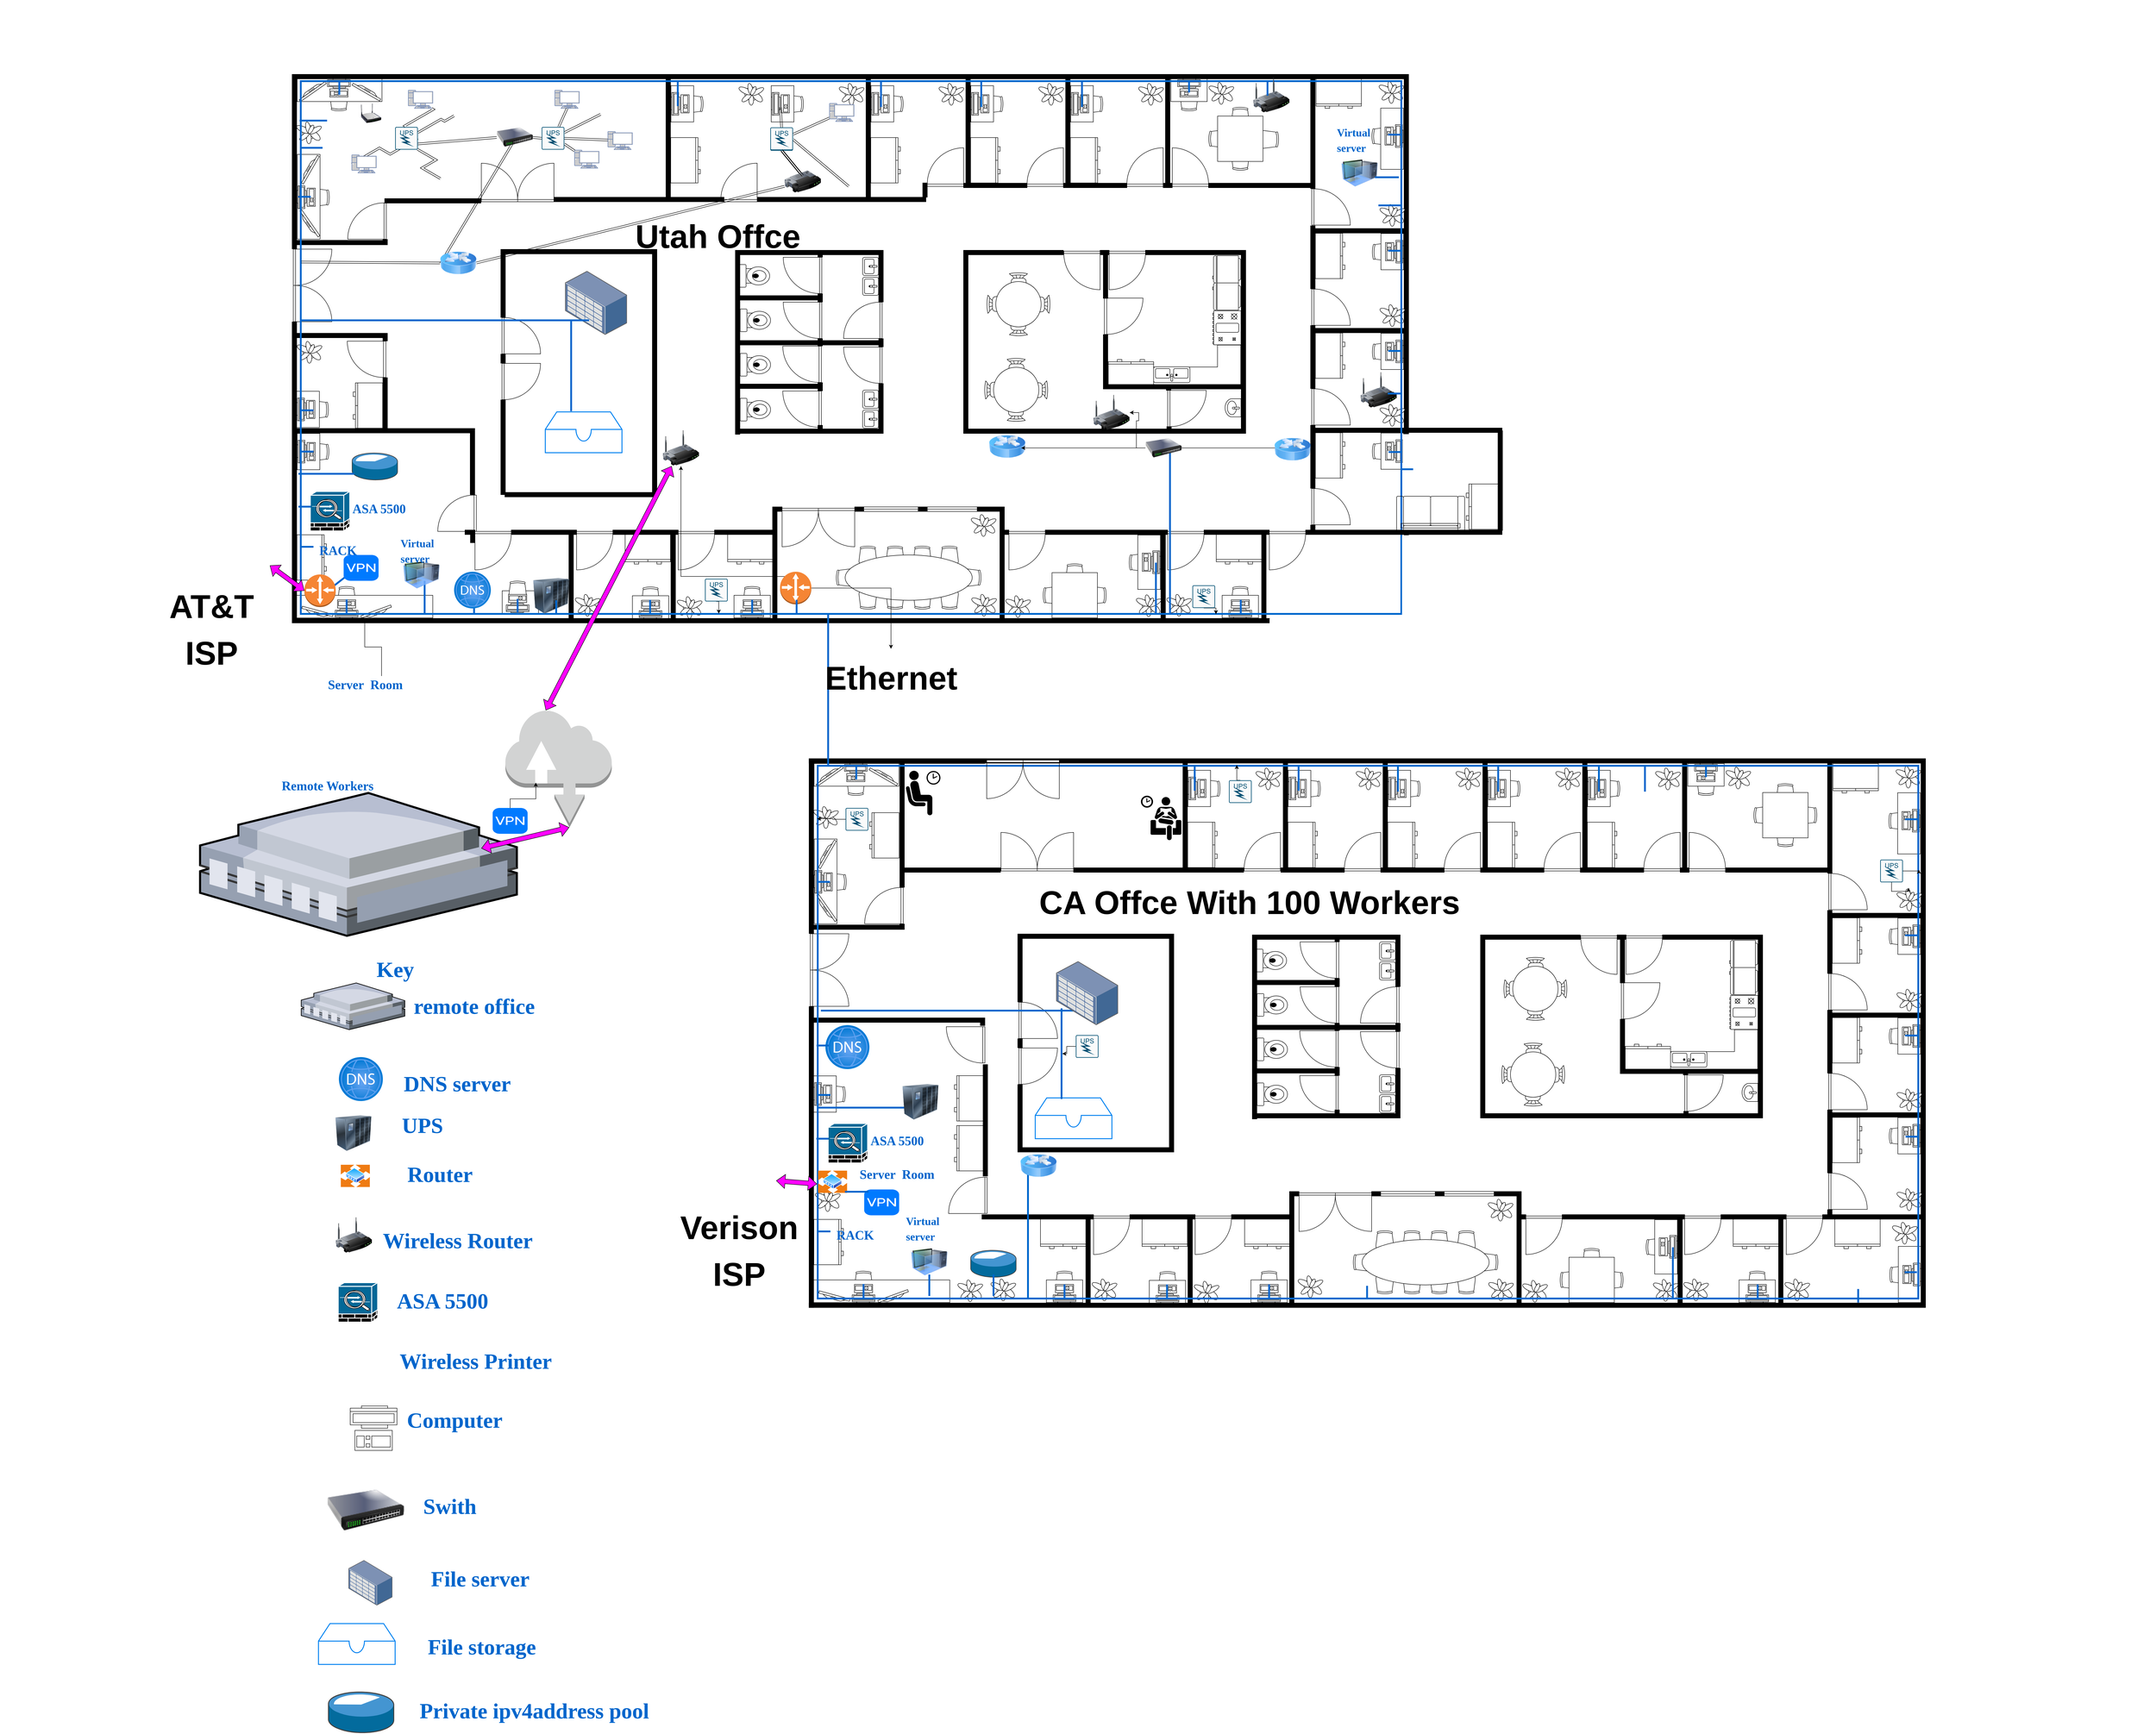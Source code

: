 <mxfile version="20.1.1" type="github">
  <diagram name="Page-1" id="4bd5d27a-524c-7e24-5d5f-89a86ee4fca1">
    <mxGraphModel dx="2121" dy="656" grid="1" gridSize="10" guides="1" tooltips="1" connect="1" arrows="1" fold="1" page="1" pageScale="1" pageWidth="1100" pageHeight="850" background="none" math="0" shadow="0">
      <root>
        <mxCell id="0" />
        <mxCell id="1" parent="0" />
        <mxCell id="48ef80bc37b76060-2" value="" style="shape=rect;shadow=0;rounded=0;comic=0;fontFamily=Verdana;fontSize=12;align=center;html=1;" parent="1" vertex="1">
          <mxGeometry x="856" y="1382" width="80" height="50" as="geometry" />
        </mxCell>
        <mxCell id="48ef80bc37b76060-389" value="" style="verticalLabelPosition=bottom;html=1;verticalAlign=top;align=center;strokeWidth=1;shape=mxgraph.floorplan.desk_corner_2;rounded=0;shadow=0;comic=0;fontFamily=Verdana;fontSize=12;flipH=1;flipV=1;" parent="1" vertex="1">
          <mxGeometry x="2292" y="840" width="192" height="97" as="geometry" />
        </mxCell>
        <mxCell id="48ef80bc37b76060-48" value="" style="verticalLabelPosition=bottom;html=1;verticalAlign=top;align=center;strokeWidth=1;shape=mxgraph.floorplan.office_chair;shadow=0;rounded=0;comic=0;fontFamily=Verdana;fontSize=12;" parent="1" vertex="1">
          <mxGeometry x="493" y="1372" width="40" height="43" as="geometry" />
        </mxCell>
        <mxCell id="48ef80bc37b76060-49" value="" style="shape=rect;shadow=0;rounded=0;comic=0;fontFamily=Verdana;fontSize=12;align=center;html=1;" parent="1" vertex="1">
          <mxGeometry x="403" y="1392" width="300" height="50" as="geometry" />
        </mxCell>
        <mxCell id="48ef80bc37b76060-10" value="" style="verticalLabelPosition=bottom;html=1;verticalAlign=top;align=center;strokeWidth=1;shape=mxgraph.floorplan.office_chair;shadow=0;rounded=0;comic=0;fontFamily=Verdana;fontSize=12;" parent="1" vertex="1">
          <mxGeometry x="1642" y="1283" width="40" height="43" as="geometry" />
        </mxCell>
        <mxCell id="48ef80bc37b76060-11" value="" style="verticalLabelPosition=bottom;html=1;verticalAlign=top;align=center;strokeWidth=1;shape=mxgraph.floorplan.office_chair;shadow=0;direction=west;rounded=0;comic=0;fontFamily=Verdana;fontSize=12;" parent="1" vertex="1">
          <mxGeometry x="1642" y="1380" width="40" height="43" as="geometry" />
        </mxCell>
        <mxCell id="48ef80bc37b76060-12" value="" style="verticalLabelPosition=bottom;html=1;verticalAlign=top;align=center;strokeWidth=1;shape=mxgraph.floorplan.office_chair;shadow=0;direction=north;rounded=0;comic=0;fontFamily=Verdana;fontSize=12;" parent="1" vertex="1">
          <mxGeometry x="1592" y="1333" width="43" height="40" as="geometry" />
        </mxCell>
        <mxCell id="48ef80bc37b76060-13" value="" style="verticalLabelPosition=bottom;html=1;verticalAlign=top;align=center;strokeWidth=1;shape=mxgraph.floorplan.office_chair;shadow=0;direction=south;rounded=0;comic=0;fontFamily=Verdana;fontSize=12;" parent="1" vertex="1">
          <mxGeometry x="1869" y="1333" width="43" height="40" as="geometry" />
        </mxCell>
        <mxCell id="48ef80bc37b76060-14" value="" style="verticalLabelPosition=bottom;html=1;verticalAlign=top;align=center;strokeWidth=1;shape=mxgraph.floorplan.office_chair;shadow=0;rounded=0;comic=0;fontFamily=Verdana;fontSize=12;" parent="1" vertex="1">
          <mxGeometry x="1702" y="1283" width="40" height="43" as="geometry" />
        </mxCell>
        <mxCell id="48ef80bc37b76060-15" value="" style="verticalLabelPosition=bottom;html=1;verticalAlign=top;align=center;strokeWidth=1;shape=mxgraph.floorplan.office_chair;shadow=0;direction=west;rounded=0;comic=0;fontFamily=Verdana;fontSize=12;" parent="1" vertex="1">
          <mxGeometry x="1702" y="1380" width="40" height="43" as="geometry" />
        </mxCell>
        <mxCell id="48ef80bc37b76060-16" value="" style="verticalLabelPosition=bottom;html=1;verticalAlign=top;align=center;strokeWidth=1;shape=mxgraph.floorplan.office_chair;shadow=0;rounded=0;comic=0;fontFamily=Verdana;fontSize=12;" parent="1" vertex="1">
          <mxGeometry x="1762" y="1283" width="40" height="43" as="geometry" />
        </mxCell>
        <mxCell id="48ef80bc37b76060-17" value="" style="verticalLabelPosition=bottom;html=1;verticalAlign=top;align=center;strokeWidth=1;shape=mxgraph.floorplan.office_chair;shadow=0;direction=west;rounded=0;comic=0;fontFamily=Verdana;fontSize=12;" parent="1" vertex="1">
          <mxGeometry x="1762" y="1380" width="40" height="43" as="geometry" />
        </mxCell>
        <mxCell id="48ef80bc37b76060-18" value="" style="verticalLabelPosition=bottom;html=1;verticalAlign=top;align=center;strokeWidth=1;shape=mxgraph.floorplan.office_chair;shadow=0;rounded=0;comic=0;fontFamily=Verdana;fontSize=12;" parent="1" vertex="1">
          <mxGeometry x="1822" y="1283" width="40" height="43" as="geometry" />
        </mxCell>
        <mxCell id="48ef80bc37b76060-19" value="" style="verticalLabelPosition=bottom;html=1;verticalAlign=top;align=center;strokeWidth=1;shape=mxgraph.floorplan.office_chair;shadow=0;direction=west;rounded=0;comic=0;fontFamily=Verdana;fontSize=12;" parent="1" vertex="1">
          <mxGeometry x="1822" y="1380" width="40" height="43" as="geometry" />
        </mxCell>
        <mxCell id="48ef80bc37b76060-20" value="" style="shape=ellipse;shadow=0;rounded=0;comic=0;fontFamily=Verdana;fontSize=12;align=center;html=1;" parent="1" vertex="1">
          <mxGeometry x="1612" y="1303" width="280" height="100" as="geometry" />
        </mxCell>
        <mxCell id="48ef80bc37b76060-46" value="" style="group" parent="1" vertex="1" connectable="0">
          <mxGeometry x="850" y="1360" width="80" height="70" as="geometry" />
        </mxCell>
        <mxCell id="48ef80bc37b76060-1" value="" style="verticalLabelPosition=bottom;html=1;verticalAlign=top;align=center;strokeWidth=1;shape=mxgraph.floorplan.office_chair;shadow=0;rounded=0;comic=0;fontFamily=Verdana;fontSize=12;" parent="48ef80bc37b76060-46" vertex="1">
          <mxGeometry x="20" width="40" height="43" as="geometry" />
        </mxCell>
        <mxCell id="48ef80bc37b76060-3" value="" style="verticalLabelPosition=bottom;html=1;verticalAlign=top;align=center;strokeWidth=1;shape=mxgraph.floorplan.workstation;shadow=0;flipV=1;rounded=0;comic=0;fontFamily=Verdana;fontSize=12;" parent="48ef80bc37b76060-46" vertex="1">
          <mxGeometry x="15" y="30" width="50" height="40" as="geometry" />
        </mxCell>
        <mxCell id="4fd38086c27adbb9-18" value="" style="line;strokeWidth=4;direction=south;html=1;rounded=1;shadow=0;comic=0;labelBackgroundColor=#ffffff;fillColor=none;fontFamily=Verdana;fontSize=28;fontColor=#6881B3;strokeColor=#0066CC;" parent="48ef80bc37b76060-46" vertex="1">
          <mxGeometry x="35" y="40" width="10" height="30" as="geometry" />
        </mxCell>
        <mxCell id="48ef80bc37b76060-55" value="" style="group;rotation=90;" parent="1" vertex="1" connectable="0">
          <mxGeometry x="398" y="947" width="80" height="70" as="geometry" />
        </mxCell>
        <mxCell id="48ef80bc37b76060-56" value="" style="verticalLabelPosition=bottom;html=1;verticalAlign=top;align=center;strokeWidth=1;shape=mxgraph.floorplan.office_chair;shadow=0;rounded=0;comic=0;fontFamily=Verdana;fontSize=12;rotation=90;" parent="48ef80bc37b76060-55" vertex="1">
          <mxGeometry x="34" y="14" width="40" height="43" as="geometry" />
        </mxCell>
        <mxCell id="48ef80bc37b76060-57" value="" style="shape=rect;shadow=0;rounded=0;comic=0;fontFamily=Verdana;fontSize=12;align=center;html=1;rotation=90;" parent="48ef80bc37b76060-55" vertex="1">
          <mxGeometry x="-10" y="10" width="80" height="50" as="geometry" />
        </mxCell>
        <mxCell id="48ef80bc37b76060-58" value="" style="verticalLabelPosition=bottom;html=1;verticalAlign=top;align=center;strokeWidth=1;shape=mxgraph.floorplan.workstation;shadow=0;flipV=1;rounded=0;comic=0;fontFamily=Verdana;fontSize=12;rotation=90;" parent="48ef80bc37b76060-55" vertex="1">
          <mxGeometry y="15" width="50" height="40" as="geometry" />
        </mxCell>
        <mxCell id="4fd38086c27adbb9-11" value="" style="line;strokeWidth=4;html=1;perimeter=backbonePerimeter;points=[];outlineConnect=0;rounded=1;shadow=0;comic=0;labelBackgroundColor=#ffffff;fillColor=none;fontFamily=Verdana;fontSize=28;fontColor=#6881B3;strokeColor=#0066CC;" parent="48ef80bc37b76060-55" vertex="1">
          <mxGeometry x="15" y="32" width="27" height="10" as="geometry" />
        </mxCell>
        <mxCell id="48ef80bc37b76060-72" value="" style="group;rotation=180;" parent="1" vertex="1" connectable="0">
          <mxGeometry x="2330" y="253" width="80" height="70" as="geometry" />
        </mxCell>
        <mxCell id="48ef80bc37b76060-73" value="" style="verticalLabelPosition=bottom;html=1;verticalAlign=top;align=center;strokeWidth=1;shape=mxgraph.floorplan.office_chair;shadow=0;rounded=0;comic=0;fontFamily=Verdana;fontSize=12;rotation=180;" parent="48ef80bc37b76060-72" vertex="1">
          <mxGeometry x="20" y="28" width="40" height="43" as="geometry" />
        </mxCell>
        <mxCell id="48ef80bc37b76060-74" value="" style="shape=rect;shadow=0;rounded=0;comic=0;fontFamily=Verdana;fontSize=12;align=center;html=1;rotation=180;" parent="48ef80bc37b76060-72" vertex="1">
          <mxGeometry width="80" height="50" as="geometry" />
        </mxCell>
        <mxCell id="48ef80bc37b76060-75" value="" style="verticalLabelPosition=bottom;html=1;verticalAlign=top;align=center;strokeWidth=1;shape=mxgraph.floorplan.workstation;shadow=0;flipV=1;rounded=0;comic=0;fontFamily=Verdana;fontSize=12;rotation=180;" parent="48ef80bc37b76060-72" vertex="1">
          <mxGeometry x="15" width="50" height="40" as="geometry" />
        </mxCell>
        <mxCell id="4fd38086c27adbb9-26" value="" style="line;strokeWidth=4;direction=south;html=1;rounded=1;shadow=0;comic=0;labelBackgroundColor=#ffffff;fillColor=none;fontFamily=Verdana;fontSize=28;fontColor=#6881B3;strokeColor=#0066CC;" parent="48ef80bc37b76060-72" vertex="1">
          <mxGeometry x="35" y="7" width="10" height="23" as="geometry" />
        </mxCell>
        <mxCell id="48ef80bc37b76060-124" value="" style="verticalLabelPosition=bottom;html=1;verticalAlign=top;align=center;strokeWidth=1;shape=mxgraph.floorplan.doorRight;rounded=0;shadow=0;comic=0;fontFamily=Verdana;fontSize=12;direction=south;" parent="1" vertex="1">
          <mxGeometry x="714" y="1171" width="85" height="80" as="geometry" />
        </mxCell>
        <mxCell id="48ef80bc37b76060-125" value="" style="verticalLabelPosition=bottom;html=1;verticalAlign=top;align=center;strokeWidth=1;shape=mxgraph.floorplan.doorLeft;rounded=0;shadow=0;comic=0;fontFamily=Verdana;fontSize=12;" parent="1" vertex="1">
          <mxGeometry x="796" y="1251" width="80" height="85" as="geometry" />
        </mxCell>
        <mxCell id="48ef80bc37b76060-126" value="" style="verticalLabelPosition=bottom;html=1;verticalAlign=top;align=center;strokeWidth=1;shape=mxgraph.floorplan.doorLeft;rounded=0;shadow=0;comic=0;fontFamily=Verdana;fontSize=12;" parent="1" vertex="1">
          <mxGeometry x="1244" y="1251" width="80" height="85" as="geometry" />
        </mxCell>
        <mxCell id="48ef80bc37b76060-127" value="" style="verticalLabelPosition=bottom;html=1;verticalAlign=top;align=center;strokeWidth=1;shape=mxgraph.floorplan.wallCorner;fillColor=#000000;rounded=0;shadow=0;comic=0;fontFamily=Verdana;fontSize=12;" parent="1" vertex="1">
          <mxGeometry x="393" y="243" width="100" height="385" as="geometry" />
        </mxCell>
        <mxCell id="48ef80bc37b76060-128" value="" style="verticalLabelPosition=bottom;html=1;verticalAlign=top;align=center;strokeWidth=1;shape=mxgraph.floorplan.wallU;fillColor=#000000;rounded=0;shadow=0;comic=0;fontFamily=Verdana;fontSize=12;rotation=90;" parent="1" vertex="1">
          <mxGeometry x="1021" y="-380" width="1210" height="2456" as="geometry" />
        </mxCell>
        <mxCell id="48ef80bc37b76060-130" value="" style="verticalLabelPosition=bottom;html=1;verticalAlign=top;align=center;strokeWidth=1;shape=mxgraph.floorplan.wallU;fillColor=#000000;rounded=0;shadow=0;comic=0;fontFamily=Verdana;fontSize=12;rotation=90;" parent="1" vertex="1">
          <mxGeometry x="756.5" y="734.5" width="546" height="335" as="geometry" />
        </mxCell>
        <mxCell id="48ef80bc37b76060-133" value="" style="verticalLabelPosition=bottom;html=1;verticalAlign=top;align=center;strokeWidth=1;shape=mxgraph.floorplan.wallCorner;fillColor=#000000;direction=south;rounded=0;shadow=0;comic=0;fontFamily=Verdana;fontSize=12;" parent="1" vertex="1">
          <mxGeometry x="2274" y="631" width="221" height="266" as="geometry" />
        </mxCell>
        <mxCell id="48ef80bc37b76060-134" value="" style="verticalLabelPosition=bottom;html=1;verticalAlign=top;align=center;strokeWidth=1;shape=mxgraph.floorplan.wallCorner;fillColor=#000000;direction=west;rounded=0;shadow=0;comic=0;fontFamily=Verdana;fontSize=12;" parent="1" vertex="1">
          <mxGeometry x="2053" y="893" width="442" height="142" as="geometry" />
        </mxCell>
        <mxCell id="48ef80bc37b76060-135" value="" style="verticalLabelPosition=bottom;html=1;verticalAlign=top;align=center;strokeWidth=1;shape=mxgraph.floorplan.wallCorner;fillColor=#000000;direction=north;rounded=0;shadow=0;comic=0;fontFamily=Verdana;fontSize=12;" parent="1" vertex="1">
          <mxGeometry x="1873" y="637" width="186" height="398" as="geometry" />
        </mxCell>
        <mxCell id="48ef80bc37b76060-136" value="" style="verticalLabelPosition=bottom;html=1;verticalAlign=top;align=center;strokeWidth=1;shape=mxgraph.floorplan.doorDouble;rounded=0;shadow=0;comic=0;fontFamily=Verdana;fontSize=12;rotation=-90;" parent="1" vertex="1">
          <mxGeometry x="358" y="666" width="160" height="85" as="geometry" />
        </mxCell>
        <mxCell id="48ef80bc37b76060-137" value="" style="verticalLabelPosition=bottom;html=1;verticalAlign=top;align=center;strokeWidth=1;shape=mxgraph.floorplan.wall;fillColor=#000000;rounded=0;shadow=0;comic=0;fontFamily=Verdana;fontSize=12;" parent="1" vertex="1">
          <mxGeometry x="394" y="1024" width="396" height="10" as="geometry" />
        </mxCell>
        <mxCell id="48ef80bc37b76060-138" value="" style="verticalLabelPosition=bottom;html=1;verticalAlign=top;align=center;strokeWidth=1;shape=mxgraph.floorplan.wall;fillColor=#000000;direction=south;rounded=0;shadow=0;comic=0;fontFamily=Verdana;fontSize=12;" parent="1" vertex="1">
          <mxGeometry x="593" y="912" width="10" height="118" as="geometry" />
        </mxCell>
        <mxCell id="48ef80bc37b76060-142" value="" style="verticalLabelPosition=bottom;html=1;verticalAlign=top;align=center;strokeWidth=1;shape=mxgraph.floorplan.wallCorner;fillColor=#000000;direction=south;rounded=0;shadow=0;comic=0;fontFamily=Verdana;fontSize=12;" parent="1" vertex="1">
          <mxGeometry x="398" y="814" width="205" height="17" as="geometry" />
        </mxCell>
        <mxCell id="48ef80bc37b76060-139" value="" style="verticalLabelPosition=bottom;html=1;verticalAlign=top;align=center;strokeWidth=1;shape=mxgraph.floorplan.doorLeft;rounded=0;shadow=0;comic=0;fontFamily=Verdana;fontSize=12;rotation=90;" parent="1" vertex="1">
          <mxGeometry x="517" y="829" width="80" height="85" as="geometry" />
        </mxCell>
        <mxCell id="48ef80bc37b76060-143" value="" style="verticalLabelPosition=bottom;html=1;verticalAlign=top;align=center;strokeWidth=1;shape=mxgraph.floorplan.dresser;rounded=0;shadow=0;comic=0;fontFamily=Verdana;fontSize=12;rotation=90;" parent="1" vertex="1">
          <mxGeometry x="510" y="941" width="100" height="65" as="geometry" />
        </mxCell>
        <mxCell id="48ef80bc37b76060-144" value="" style="verticalLabelPosition=bottom;html=1;verticalAlign=top;align=center;strokeWidth=1;shape=mxgraph.floorplan.plant;rounded=0;shadow=0;comic=0;fontFamily=Verdana;fontSize=12;" parent="1" vertex="1">
          <mxGeometry x="406" y="829" width="47" height="51" as="geometry" />
        </mxCell>
        <mxCell id="48ef80bc37b76060-145" value="" style="group;rotation=90;" parent="1" vertex="1" connectable="0">
          <mxGeometry x="399" y="1040" width="80" height="70" as="geometry" />
        </mxCell>
        <mxCell id="48ef80bc37b76060-146" value="" style="verticalLabelPosition=bottom;html=1;verticalAlign=top;align=center;strokeWidth=1;shape=mxgraph.floorplan.office_chair;shadow=0;rounded=0;comic=0;fontFamily=Verdana;fontSize=12;rotation=90;" parent="48ef80bc37b76060-145" vertex="1">
          <mxGeometry x="34" y="14" width="40" height="43" as="geometry" />
        </mxCell>
        <mxCell id="48ef80bc37b76060-147" value="" style="shape=rect;shadow=0;rounded=0;comic=0;fontFamily=Verdana;fontSize=12;align=center;html=1;rotation=90;" parent="48ef80bc37b76060-145" vertex="1">
          <mxGeometry x="-10" y="10" width="80" height="50" as="geometry" />
        </mxCell>
        <mxCell id="48ef80bc37b76060-148" value="" style="verticalLabelPosition=bottom;html=1;verticalAlign=top;align=center;strokeWidth=1;shape=mxgraph.floorplan.workstation;shadow=0;flipV=1;rounded=0;comic=0;fontFamily=Verdana;fontSize=12;rotation=90;" parent="48ef80bc37b76060-145" vertex="1">
          <mxGeometry y="15" width="50" height="40" as="geometry" />
        </mxCell>
        <mxCell id="4fd38086c27adbb9-12" value="" style="line;strokeWidth=4;html=1;perimeter=backbonePerimeter;points=[];outlineConnect=0;rounded=1;shadow=0;comic=0;labelBackgroundColor=#ffffff;fillColor=none;fontFamily=Verdana;fontSize=28;fontColor=#6881B3;strokeColor=#0066CC;" parent="48ef80bc37b76060-145" vertex="1">
          <mxGeometry x="14" y="30" width="27" height="10" as="geometry" />
        </mxCell>
        <mxCell id="48ef80bc37b76060-150" value="" style="verticalLabelPosition=bottom;html=1;verticalAlign=top;align=center;strokeWidth=1;shape=mxgraph.floorplan.wall;fillColor=#000000;direction=south;rounded=0;shadow=0;comic=0;fontFamily=Verdana;fontSize=12;" parent="1" vertex="1">
          <mxGeometry x="717" y="1024" width="147" height="146" as="geometry" />
        </mxCell>
        <mxCell id="48ef80bc37b76060-50" value="" style="verticalLabelPosition=bottom;html=1;verticalAlign=top;align=center;strokeWidth=1;shape=mxgraph.floorplan.workstation;shadow=0;flipV=1;rounded=0;comic=0;fontFamily=Verdana;fontSize=12;" parent="1" vertex="1">
          <mxGeometry x="488" y="1402" width="50" height="40" as="geometry" />
        </mxCell>
        <mxCell id="48ef80bc37b76060-154" value="" style="verticalLabelPosition=bottom;html=1;verticalAlign=top;align=center;strokeWidth=1;shape=mxgraph.floorplan.flat_tv;rounded=0;shadow=0;comic=0;fontFamily=Verdana;fontSize=12;rotation=-165;" parent="1" vertex="1">
          <mxGeometry x="413" y="1425" width="70" height="10" as="geometry" />
        </mxCell>
        <mxCell id="48ef80bc37b76060-155" value="" style="verticalLabelPosition=bottom;html=1;verticalAlign=top;align=center;strokeWidth=1;shape=mxgraph.floorplan.flat_tv;rounded=0;shadow=0;comic=0;fontFamily=Verdana;fontSize=12;rotation=160;" parent="1" vertex="1">
          <mxGeometry x="544" y="1425" width="70" height="10" as="geometry" />
        </mxCell>
        <mxCell id="48ef80bc37b76060-156" value="" style="verticalLabelPosition=bottom;html=1;verticalAlign=top;align=center;strokeWidth=1;shape=mxgraph.floorplan.wall;fillColor=#000000;direction=south;rounded=0;shadow=0;comic=0;fontFamily=Verdana;fontSize=12;" parent="1" vertex="1">
          <mxGeometry x="393" y="789" width="10" height="664" as="geometry" />
        </mxCell>
        <mxCell id="48ef80bc37b76060-158" value="" style="verticalLabelPosition=bottom;html=1;verticalAlign=top;align=center;strokeWidth=1;shape=mxgraph.floorplan.wall;fillColor=#000000;rounded=0;shadow=0;comic=0;fontFamily=Verdana;fontSize=12;" parent="1" vertex="1">
          <mxGeometry x="774" y="1248" width="22" height="10" as="geometry" />
        </mxCell>
        <mxCell id="48ef80bc37b76060-159" value="" style="verticalLabelPosition=bottom;html=1;verticalAlign=top;align=center;strokeWidth=1;shape=mxgraph.floorplan.dresser;rounded=0;shadow=0;comic=0;fontFamily=Verdana;fontSize=12;flipV=1;rotation=90;" parent="1" vertex="1">
          <mxGeometry x="386" y="1276" width="100" height="65" as="geometry" />
        </mxCell>
        <mxCell id="48ef80bc37b76060-162" value="" style="verticalLabelPosition=bottom;html=1;verticalAlign=top;align=center;strokeWidth=1;shape=mxgraph.floorplan.wall;fillColor=#000000;direction=south;rounded=0;shadow=0;comic=0;fontFamily=Verdana;fontSize=12;" parent="1" vertex="1">
          <mxGeometry x="1003" y="1257" width="10" height="191" as="geometry" />
        </mxCell>
        <mxCell id="48ef80bc37b76060-163" value="" style="verticalLabelPosition=bottom;html=1;verticalAlign=top;align=center;strokeWidth=1;shape=mxgraph.floorplan.wall;fillColor=#000000;rounded=0;shadow=0;comic=0;fontFamily=Verdana;fontSize=12;" parent="1" vertex="1">
          <mxGeometry x="876" y="1248" width="144" height="10" as="geometry" />
        </mxCell>
        <mxCell id="48ef80bc37b76060-164" value="" style="verticalLabelPosition=bottom;html=1;verticalAlign=top;align=center;strokeWidth=1;shape=mxgraph.floorplan.doorLeft;rounded=0;shadow=0;comic=0;fontFamily=Verdana;fontSize=12;" parent="1" vertex="1">
          <mxGeometry x="1020" y="1251" width="80" height="85" as="geometry" />
        </mxCell>
        <mxCell id="48ef80bc37b76060-165" value="" style="group" parent="1" vertex="1" connectable="0">
          <mxGeometry x="1143" y="1373" width="80" height="70" as="geometry" />
        </mxCell>
        <mxCell id="48ef80bc37b76060-4" value="" style="verticalLabelPosition=bottom;html=1;verticalAlign=top;align=center;strokeWidth=1;shape=mxgraph.floorplan.office_chair;shadow=0;rounded=0;comic=0;fontFamily=Verdana;fontSize=12;" parent="48ef80bc37b76060-165" vertex="1">
          <mxGeometry x="20" width="40" height="43" as="geometry" />
        </mxCell>
        <mxCell id="48ef80bc37b76060-5" value="" style="shape=rect;shadow=0;rounded=0;comic=0;fontFamily=Verdana;fontSize=12;align=center;html=1;" parent="48ef80bc37b76060-165" vertex="1">
          <mxGeometry y="20" width="80" height="50" as="geometry" />
        </mxCell>
        <mxCell id="48ef80bc37b76060-6" value="" style="verticalLabelPosition=bottom;html=1;verticalAlign=top;align=center;strokeWidth=1;shape=mxgraph.floorplan.workstation;shadow=0;flipV=1;rounded=0;comic=0;fontFamily=Verdana;fontSize=12;" parent="48ef80bc37b76060-165" vertex="1">
          <mxGeometry x="15" y="30" width="50" height="40" as="geometry" />
        </mxCell>
        <mxCell id="4fd38086c27adbb9-17" value="" style="line;strokeWidth=4;direction=south;html=1;rounded=1;shadow=0;comic=0;labelBackgroundColor=#ffffff;fillColor=none;fontFamily=Verdana;fontSize=28;fontColor=#6881B3;strokeColor=#0066CC;" parent="48ef80bc37b76060-165" vertex="1">
          <mxGeometry x="34" y="29" width="10" height="30" as="geometry" />
        </mxCell>
        <mxCell id="48ef80bc37b76060-166" value="" style="verticalLabelPosition=bottom;html=1;verticalAlign=top;align=center;strokeWidth=1;shape=mxgraph.floorplan.plant;rounded=0;shadow=0;comic=0;fontFamily=Verdana;fontSize=12;" parent="1" vertex="1">
          <mxGeometry x="1019" y="1387" width="47" height="51" as="geometry" />
        </mxCell>
        <mxCell id="48ef80bc37b76060-169" value="" style="verticalLabelPosition=bottom;html=1;verticalAlign=top;align=center;strokeWidth=1;shape=mxgraph.floorplan.wall;fillColor=#000000;direction=south;rounded=0;shadow=0;comic=0;fontFamily=Verdana;fontSize=12;" parent="1" vertex="1">
          <mxGeometry x="1228" y="1258" width="10" height="191" as="geometry" />
        </mxCell>
        <mxCell id="48ef80bc37b76060-170" value="" style="verticalLabelPosition=bottom;html=1;verticalAlign=top;align=center;strokeWidth=1;shape=mxgraph.floorplan.wall;fillColor=#000000;rounded=0;shadow=0;comic=0;fontFamily=Verdana;fontSize=12;" parent="1" vertex="1">
          <mxGeometry x="1100" y="1248" width="144" height="10" as="geometry" />
        </mxCell>
        <mxCell id="48ef80bc37b76060-171" value="" style="verticalLabelPosition=bottom;html=1;verticalAlign=top;align=center;strokeWidth=1;shape=mxgraph.floorplan.wall;fillColor=#000000;rounded=0;shadow=0;comic=0;fontFamily=Verdana;fontSize=12;" parent="1" vertex="1">
          <mxGeometry x="1324" y="1248" width="129" height="10" as="geometry" />
        </mxCell>
        <mxCell id="48ef80bc37b76060-174" value="" style="verticalLabelPosition=bottom;html=1;verticalAlign=top;align=center;strokeWidth=1;shape=mxgraph.floorplan.plant;rounded=0;shadow=0;comic=0;fontFamily=Verdana;fontSize=12;" parent="1" vertex="1">
          <mxGeometry x="1244" y="1392" width="47" height="51" as="geometry" />
        </mxCell>
        <mxCell id="48ef80bc37b76060-176" value="" style="verticalLabelPosition=bottom;html=1;verticalAlign=top;align=center;strokeWidth=1;shape=mxgraph.floorplan.dresser;rounded=0;shadow=0;comic=0;fontFamily=Verdana;fontSize=12;rotation=0;" parent="1" vertex="1">
          <mxGeometry x="1127" y="1258" width="100" height="65" as="geometry" />
        </mxCell>
        <mxCell id="48ef80bc37b76060-177" value="" style="verticalLabelPosition=bottom;html=1;verticalAlign=top;align=center;strokeWidth=1;shape=mxgraph.floorplan.dresser;rounded=0;shadow=0;comic=0;fontFamily=Verdana;fontSize=12;rotation=0;" parent="1" vertex="1">
          <mxGeometry x="1353" y="1258" width="100" height="65" as="geometry" />
        </mxCell>
        <mxCell id="48ef80bc37b76060-178" value="" style="verticalLabelPosition=bottom;html=1;verticalAlign=top;align=center;strokeWidth=1;shape=mxgraph.floorplan.wallCorner;fillColor=#000000;rounded=0;shadow=0;comic=0;fontFamily=Verdana;fontSize=12;" parent="1" vertex="1">
          <mxGeometry x="1452" y="1197" width="21" height="250" as="geometry" />
        </mxCell>
        <mxCell id="48ef80bc37b76060-179" value="" style="verticalLabelPosition=bottom;html=1;verticalAlign=top;align=center;strokeWidth=1;shape=mxgraph.floorplan.wallCorner;fillColor=#000000;direction=south;rounded=0;shadow=0;comic=0;fontFamily=Verdana;fontSize=12;" parent="1" vertex="1">
          <mxGeometry x="1633" y="1197" width="330" height="254" as="geometry" />
        </mxCell>
        <mxCell id="48ef80bc37b76060-180" value="" style="verticalLabelPosition=bottom;html=1;verticalAlign=top;align=center;strokeWidth=1;shape=mxgraph.floorplan.doorDouble;rounded=0;shadow=0;comic=0;fontFamily=Verdana;fontSize=12;" parent="1" vertex="1">
          <mxGeometry x="1473" y="1200" width="160" height="85" as="geometry" />
        </mxCell>
        <mxCell id="48ef80bc37b76060-182" value="" style="verticalLabelPosition=bottom;html=1;verticalAlign=top;align=center;strokeWidth=1;shape=mxgraph.floorplan.plant;rounded=0;shadow=0;comic=0;fontFamily=Verdana;fontSize=12;" parent="1" vertex="1">
          <mxGeometry x="1892" y="1211" width="47" height="51" as="geometry" />
        </mxCell>
        <mxCell id="48ef80bc37b76060-183" value="" style="verticalLabelPosition=bottom;html=1;verticalAlign=top;align=center;strokeWidth=1;shape=mxgraph.floorplan.plant;rounded=0;shadow=0;comic=0;fontFamily=Verdana;fontSize=12;" parent="1" vertex="1">
          <mxGeometry x="1893" y="1387" width="47" height="51" as="geometry" />
        </mxCell>
        <mxCell id="48ef80bc37b76060-184" value="" style="verticalLabelPosition=bottom;html=1;verticalAlign=top;align=center;strokeWidth=1;shape=mxgraph.floorplan.window;rounded=0;shadow=0;comic=0;fontFamily=Verdana;fontSize=12;" parent="1" vertex="1">
          <mxGeometry x="1653" y="1197" width="120" height="10" as="geometry" />
        </mxCell>
        <mxCell id="48ef80bc37b76060-185" value="" style="verticalLabelPosition=bottom;html=1;verticalAlign=top;align=center;strokeWidth=1;shape=mxgraph.floorplan.window;rounded=0;shadow=0;comic=0;fontFamily=Verdana;fontSize=12;" parent="1" vertex="1">
          <mxGeometry x="1793" y="1197" width="110" height="10" as="geometry" />
        </mxCell>
        <mxCell id="48ef80bc37b76060-186" value="" style="verticalLabelPosition=bottom;html=1;verticalAlign=top;align=center;strokeWidth=1;shape=mxgraph.floorplan.wall;fillColor=#000000;rounded=0;shadow=0;comic=0;fontFamily=Verdana;fontSize=12;" parent="1" vertex="1">
          <mxGeometry x="1963" y="1248" width="10" height="10" as="geometry" />
        </mxCell>
        <mxCell id="48ef80bc37b76060-187" value="" style="verticalLabelPosition=bottom;html=1;verticalAlign=top;align=center;strokeWidth=1;shape=mxgraph.floorplan.doorLeft;rounded=0;shadow=0;comic=0;fontFamily=Verdana;fontSize=12;" parent="1" vertex="1">
          <mxGeometry x="1973" y="1251" width="80" height="85" as="geometry" />
        </mxCell>
        <mxCell id="48ef80bc37b76060-188" value="" style="verticalLabelPosition=bottom;html=1;verticalAlign=top;align=center;strokeWidth=1;shape=mxgraph.floorplan.wall;fillColor=#000000;rounded=0;shadow=0;comic=0;fontFamily=Verdana;fontSize=12;" parent="1" vertex="1">
          <mxGeometry x="2053" y="1248" width="270" height="10" as="geometry" />
        </mxCell>
        <mxCell id="48ef80bc37b76060-189" value="" style="verticalLabelPosition=bottom;html=1;verticalAlign=top;align=center;strokeWidth=1;shape=mxgraph.floorplan.wall;fillColor=#000000;direction=south;rounded=0;shadow=0;comic=0;fontFamily=Verdana;fontSize=12;" parent="1" vertex="1">
          <mxGeometry x="2308" y="1258" width="10" height="191" as="geometry" />
        </mxCell>
        <mxCell id="48ef80bc37b76060-190" value="" style="group;rotation=-90;" parent="1" vertex="1" connectable="0">
          <mxGeometry x="2232" y="1284" width="110" height="70" as="geometry" />
        </mxCell>
        <mxCell id="48ef80bc37b76060-21" value="" style="verticalLabelPosition=bottom;html=1;verticalAlign=top;align=center;strokeWidth=1;shape=mxgraph.floorplan.office_chair;shadow=0;rounded=0;comic=0;fontFamily=Verdana;fontSize=12;rotation=-90;" parent="48ef80bc37b76060-190" vertex="1">
          <mxGeometry x="7" y="14" width="40" height="43" as="geometry" />
        </mxCell>
        <mxCell id="48ef80bc37b76060-22" value="" style="shape=rect;shadow=0;rounded=0;comic=0;fontFamily=Verdana;fontSize=12;align=center;html=1;rotation=-90;" parent="48ef80bc37b76060-190" vertex="1">
          <mxGeometry x="-10" y="10" width="120" height="50" as="geometry" />
        </mxCell>
        <mxCell id="48ef80bc37b76060-23" value="" style="verticalLabelPosition=bottom;html=1;verticalAlign=top;align=center;strokeWidth=1;shape=mxgraph.floorplan.workstation;shadow=0;flipV=1;rounded=0;comic=0;fontFamily=Verdana;fontSize=12;rotation=-90;" parent="48ef80bc37b76060-190" vertex="1">
          <mxGeometry x="30" y="15" width="50" height="40" as="geometry" />
        </mxCell>
        <mxCell id="48ef80bc37b76060-191" value="" style="verticalLabelPosition=bottom;html=1;verticalAlign=top;align=center;strokeWidth=1;shape=mxgraph.floorplan.office_chair;shadow=0;rounded=0;comic=0;fontFamily=Verdana;fontSize=12;" parent="1" vertex="1">
          <mxGeometry x="2098" y="1322" width="40" height="43" as="geometry" />
        </mxCell>
        <mxCell id="48ef80bc37b76060-193" value="" style="verticalLabelPosition=bottom;html=1;verticalAlign=top;align=center;strokeWidth=1;shape=mxgraph.floorplan.office_chair;shadow=0;direction=north;rounded=0;comic=0;fontFamily=Verdana;fontSize=12;" parent="1" vertex="1">
          <mxGeometry x="2048" y="1372" width="43" height="40" as="geometry" />
        </mxCell>
        <mxCell id="48ef80bc37b76060-194" value="" style="verticalLabelPosition=bottom;html=1;verticalAlign=top;align=center;strokeWidth=1;shape=mxgraph.floorplan.office_chair;shadow=0;direction=south;rounded=0;comic=0;fontFamily=Verdana;fontSize=12;" parent="1" vertex="1">
          <mxGeometry x="2145" y="1372" width="43" height="40" as="geometry" />
        </mxCell>
        <mxCell id="48ef80bc37b76060-195" value="" style="shape=rect;shadow=0;rounded=0;comic=0;fontFamily=Verdana;fontSize=12;align=center;html=1;" parent="1" vertex="1">
          <mxGeometry x="2068" y="1342" width="100" height="100" as="geometry" />
        </mxCell>
        <mxCell id="48ef80bc37b76060-196" value="" style="verticalLabelPosition=bottom;html=1;verticalAlign=top;align=center;strokeWidth=1;shape=mxgraph.floorplan.plant;rounded=0;shadow=0;comic=0;fontFamily=Verdana;fontSize=12;" parent="1" vertex="1">
          <mxGeometry x="1968" y="1390" width="47" height="51" as="geometry" />
        </mxCell>
        <mxCell id="48ef80bc37b76060-197" value="" style="verticalLabelPosition=bottom;html=1;verticalAlign=top;align=center;strokeWidth=1;shape=mxgraph.floorplan.plant;rounded=0;shadow=0;comic=0;fontFamily=Verdana;fontSize=12;" parent="1" vertex="1">
          <mxGeometry x="2256" y="1388" width="47" height="51" as="geometry" />
        </mxCell>
        <mxCell id="48ef80bc37b76060-198" value="" style="group" parent="1" vertex="1" connectable="0">
          <mxGeometry x="2443" y="1372" width="80" height="70" as="geometry" />
        </mxCell>
        <mxCell id="48ef80bc37b76060-199" value="" style="verticalLabelPosition=bottom;html=1;verticalAlign=top;align=center;strokeWidth=1;shape=mxgraph.floorplan.office_chair;shadow=0;rounded=0;comic=0;fontFamily=Verdana;fontSize=12;" parent="48ef80bc37b76060-198" vertex="1">
          <mxGeometry x="20" width="40" height="43" as="geometry" />
        </mxCell>
        <mxCell id="48ef80bc37b76060-200" value="" style="shape=rect;shadow=0;rounded=0;comic=0;fontFamily=Verdana;fontSize=12;align=center;html=1;" parent="48ef80bc37b76060-198" vertex="1">
          <mxGeometry y="20" width="80" height="50" as="geometry" />
        </mxCell>
        <mxCell id="48ef80bc37b76060-201" value="" style="verticalLabelPosition=bottom;html=1;verticalAlign=top;align=center;strokeWidth=1;shape=mxgraph.floorplan.workstation;shadow=0;flipV=1;rounded=0;comic=0;fontFamily=Verdana;fontSize=12;" parent="48ef80bc37b76060-198" vertex="1">
          <mxGeometry x="15" y="30" width="50" height="40" as="geometry" />
        </mxCell>
        <mxCell id="4fd38086c27adbb9-14" value="" style="line;strokeWidth=4;direction=south;html=1;rounded=1;shadow=0;comic=0;labelBackgroundColor=#ffffff;fillColor=none;fontFamily=Verdana;fontSize=28;fontColor=#6881B3;strokeColor=#0066CC;" parent="48ef80bc37b76060-198" vertex="1">
          <mxGeometry x="36" y="30" width="10" height="30" as="geometry" />
        </mxCell>
        <mxCell id="48ef80bc37b76060-202" value="" style="verticalLabelPosition=bottom;html=1;verticalAlign=top;align=center;strokeWidth=1;shape=mxgraph.floorplan.doorLeft;rounded=0;shadow=0;comic=0;fontFamily=Verdana;fontSize=12;" parent="1" vertex="1">
          <mxGeometry x="2323" y="1251" width="80" height="85" as="geometry" />
        </mxCell>
        <mxCell id="48ef80bc37b76060-203" value="" style="verticalLabelPosition=bottom;html=1;verticalAlign=top;align=center;strokeWidth=1;shape=mxgraph.floorplan.plant;rounded=0;shadow=0;comic=0;fontFamily=Verdana;fontSize=12;" parent="1" vertex="1">
          <mxGeometry x="2323" y="1387" width="47" height="51" as="geometry" />
        </mxCell>
        <mxCell id="48ef80bc37b76060-204" value="" style="verticalLabelPosition=bottom;html=1;verticalAlign=top;align=center;strokeWidth=1;shape=mxgraph.floorplan.wall;fillColor=#000000;direction=south;rounded=0;shadow=0;comic=0;fontFamily=Verdana;fontSize=12;" parent="1" vertex="1">
          <mxGeometry x="2530" y="1257" width="10" height="191" as="geometry" />
        </mxCell>
        <mxCell id="48ef80bc37b76060-205" value="" style="verticalLabelPosition=bottom;html=1;verticalAlign=top;align=center;strokeWidth=1;shape=mxgraph.floorplan.wall;fillColor=#000000;rounded=0;shadow=0;comic=0;fontFamily=Verdana;fontSize=12;" parent="1" vertex="1">
          <mxGeometry x="2403" y="1248" width="144" height="10" as="geometry" />
        </mxCell>
        <mxCell id="48ef80bc37b76060-206" value="" style="verticalLabelPosition=bottom;html=1;verticalAlign=top;align=center;strokeWidth=1;shape=mxgraph.floorplan.doorLeft;rounded=0;shadow=0;comic=0;fontFamily=Verdana;fontSize=12;" parent="1" vertex="1">
          <mxGeometry x="2547" y="1251" width="80" height="85" as="geometry" />
        </mxCell>
        <mxCell id="48ef80bc37b76060-213" value="" style="verticalLabelPosition=bottom;html=1;verticalAlign=top;align=center;strokeWidth=1;shape=mxgraph.floorplan.dresser;rounded=0;shadow=0;comic=0;fontFamily=Verdana;fontSize=12;rotation=0;" parent="1" vertex="1">
          <mxGeometry x="2430" y="1258" width="100" height="65" as="geometry" />
        </mxCell>
        <mxCell id="48ef80bc37b76060-215" value="" style="verticalLabelPosition=bottom;html=1;verticalAlign=top;align=center;strokeWidth=1;shape=mxgraph.floorplan.wall;fillColor=#000000;rounded=0;shadow=0;comic=0;fontFamily=Verdana;fontSize=12;" parent="1" vertex="1">
          <mxGeometry x="2648" y="1023" width="412" height="10" as="geometry" />
        </mxCell>
        <mxCell id="48ef80bc37b76060-216" value="" style="verticalLabelPosition=bottom;html=1;verticalAlign=top;align=center;strokeWidth=1;shape=mxgraph.floorplan.wall;fillColor=#000000;direction=south;rounded=0;shadow=0;comic=0;fontFamily=Verdana;fontSize=12;" parent="1" vertex="1">
          <mxGeometry x="2638" y="1017" width="10" height="139" as="geometry" />
        </mxCell>
        <mxCell id="48ef80bc37b76060-221" value="" style="verticalLabelPosition=bottom;html=1;verticalAlign=top;align=center;strokeWidth=1;shape=mxgraph.floorplan.wall;fillColor=#000000;direction=south;rounded=0;shadow=0;comic=0;fontFamily=Verdana;fontSize=12;" parent="1" vertex="1">
          <mxGeometry x="2638" y="1237" width="10" height="20" as="geometry" />
        </mxCell>
        <mxCell id="48ef80bc37b76060-222" value="" style="group" parent="1" vertex="1" connectable="0">
          <mxGeometry x="2768" y="1039" width="80" height="80" as="geometry" />
        </mxCell>
        <mxCell id="48ef80bc37b76060-33" value="" style="group;rotation=-90;" parent="48ef80bc37b76060-222" vertex="1" connectable="0">
          <mxGeometry width="80" height="80" as="geometry" />
        </mxCell>
        <mxCell id="48ef80bc37b76060-30" value="" style="verticalLabelPosition=bottom;html=1;verticalAlign=top;align=center;strokeWidth=1;shape=mxgraph.floorplan.office_chair;fillColor=#ffffff;strokeColor=#000000;shadow=0;rounded=0;comic=0;fontFamily=Verdana;fontSize=12;rotation=-90;" parent="48ef80bc37b76060-33" vertex="1">
          <mxGeometry x="7" y="14" width="40" height="43" as="geometry" />
        </mxCell>
        <mxCell id="48ef80bc37b76060-31" value="" style="shape=rect;fillColor=#ffffff;strokeColor=#000000;shadow=0;rounded=0;comic=0;fontFamily=Verdana;fontSize=12;align=center;html=1;rotation=-90;" parent="48ef80bc37b76060-33" vertex="1">
          <mxGeometry x="10" y="10" width="80" height="50" as="geometry" />
        </mxCell>
        <mxCell id="48ef80bc37b76060-32" value="" style="verticalLabelPosition=bottom;html=1;verticalAlign=top;align=center;strokeWidth=1;shape=mxgraph.floorplan.workstation;fillColor=#ffffff;strokeColor=#000000;shadow=0;flipV=1;rounded=0;comic=0;fontFamily=Verdana;fontSize=12;rotation=-90;" parent="48ef80bc37b76060-33" vertex="1">
          <mxGeometry x="30" y="15" width="50" height="40" as="geometry" />
        </mxCell>
        <mxCell id="4fd38086c27adbb9-6" value="" style="line;strokeWidth=4;html=1;perimeter=backbonePerimeter;points=[];outlineConnect=0;rounded=1;shadow=0;comic=0;labelBackgroundColor=#ffffff;fillColor=none;fontFamily=Verdana;fontSize=28;fontColor=#6881B3;strokeColor=#0066CC;" parent="48ef80bc37b76060-33" vertex="1">
          <mxGeometry x="42" y="32" width="27" height="10" as="geometry" />
        </mxCell>
        <mxCell id="48ef80bc37b76060-223" value="" style="verticalLabelPosition=bottom;html=1;verticalAlign=top;align=center;strokeWidth=1;shape=mxgraph.floorplan.doorLeft;rounded=0;shadow=0;comic=0;fontFamily=Verdana;fontSize=12;rotation=90;flipV=1;flipH=1;" parent="1" vertex="1">
          <mxGeometry x="2643" y="1154" width="80" height="85" as="geometry" />
        </mxCell>
        <mxCell id="48ef80bc37b76060-227" value="" style="verticalLabelPosition=bottom;html=1;verticalAlign=top;align=center;strokeWidth=1;shape=mxgraph.floorplan.dresser;rounded=0;shadow=0;comic=0;fontFamily=Verdana;fontSize=12;rotation=-90;" parent="1" vertex="1">
          <mxGeometry x="2631" y="1051" width="100" height="65" as="geometry" />
        </mxCell>
        <mxCell id="48ef80bc37b76060-228" value="" style="verticalLabelPosition=bottom;html=1;verticalAlign=top;align=center;strokeWidth=1;shape=mxgraph.floorplan.wall;fillColor=#000000;rounded=0;shadow=0;comic=0;fontFamily=Verdana;fontSize=12;" parent="1" vertex="1">
          <mxGeometry x="2648" y="803" width="204" height="10" as="geometry" />
        </mxCell>
        <mxCell id="48ef80bc37b76060-229" value="" style="verticalLabelPosition=bottom;html=1;verticalAlign=top;align=center;strokeWidth=1;shape=mxgraph.floorplan.wall;fillColor=#000000;direction=south;rounded=0;shadow=0;comic=0;fontFamily=Verdana;fontSize=12;" parent="1" vertex="1">
          <mxGeometry x="2638" y="797" width="10" height="139" as="geometry" />
        </mxCell>
        <mxCell id="48ef80bc37b76060-230" value="" style="group" parent="1" vertex="1" connectable="0">
          <mxGeometry x="2768" y="819" width="80" height="70" as="geometry" />
        </mxCell>
        <mxCell id="48ef80bc37b76060-231" value="" style="group;rotation=-90;" parent="48ef80bc37b76060-230" vertex="1" connectable="0">
          <mxGeometry width="80" height="70" as="geometry" />
        </mxCell>
        <mxCell id="48ef80bc37b76060-232" value="" style="verticalLabelPosition=bottom;html=1;verticalAlign=top;align=center;strokeWidth=1;shape=mxgraph.floorplan.office_chair;shadow=0;rounded=0;comic=0;fontFamily=Verdana;fontSize=12;rotation=-90;" parent="48ef80bc37b76060-231" vertex="1">
          <mxGeometry x="7" y="14" width="40" height="43" as="geometry" />
        </mxCell>
        <mxCell id="48ef80bc37b76060-233" value="" style="shape=rect;shadow=0;rounded=0;comic=0;fontFamily=Verdana;fontSize=12;align=center;html=1;rotation=-90;" parent="48ef80bc37b76060-231" vertex="1">
          <mxGeometry x="10" y="10" width="80" height="50" as="geometry" />
        </mxCell>
        <mxCell id="48ef80bc37b76060-234" value="" style="verticalLabelPosition=bottom;html=1;verticalAlign=top;align=center;strokeWidth=1;shape=mxgraph.floorplan.workstation;shadow=0;flipV=1;rounded=0;comic=0;fontFamily=Verdana;fontSize=12;rotation=-90;" parent="48ef80bc37b76060-231" vertex="1">
          <mxGeometry x="30" y="15" width="50" height="40" as="geometry" />
        </mxCell>
        <mxCell id="4fd38086c27adbb9-7" value="" style="line;strokeWidth=4;html=1;perimeter=backbonePerimeter;points=[];outlineConnect=0;rounded=1;shadow=0;comic=0;labelBackgroundColor=#ffffff;fillColor=none;fontFamily=Verdana;fontSize=28;fontColor=#6881B3;strokeColor=#0066CC;" parent="48ef80bc37b76060-231" vertex="1">
          <mxGeometry x="41" y="29" width="27" height="10" as="geometry" />
        </mxCell>
        <mxCell id="48ef80bc37b76060-235" value="" style="verticalLabelPosition=bottom;html=1;verticalAlign=top;align=center;strokeWidth=1;shape=mxgraph.floorplan.doorLeft;rounded=0;shadow=0;comic=0;fontFamily=Verdana;fontSize=12;rotation=90;flipV=1;flipH=1;" parent="1" vertex="1">
          <mxGeometry x="2643" y="934" width="80" height="85" as="geometry" />
        </mxCell>
        <mxCell id="48ef80bc37b76060-236" value="" style="verticalLabelPosition=bottom;html=1;verticalAlign=top;align=center;strokeWidth=1;shape=mxgraph.floorplan.plant;rounded=0;shadow=0;comic=0;fontFamily=Verdana;fontSize=12;" parent="1" vertex="1">
          <mxGeometry x="2793" y="968" width="47" height="51" as="geometry" />
        </mxCell>
        <mxCell id="48ef80bc37b76060-237" value="" style="verticalLabelPosition=bottom;html=1;verticalAlign=top;align=center;strokeWidth=1;shape=mxgraph.floorplan.dresser;rounded=0;shadow=0;comic=0;fontFamily=Verdana;fontSize=12;rotation=-90;" parent="1" vertex="1">
          <mxGeometry x="2631" y="831" width="100" height="65" as="geometry" />
        </mxCell>
        <mxCell id="48ef80bc37b76060-238" value="" style="verticalLabelPosition=bottom;html=1;verticalAlign=top;align=center;strokeWidth=1;shape=mxgraph.floorplan.wall;fillColor=#000000;rounded=0;shadow=0;comic=0;fontFamily=Verdana;fontSize=12;" parent="1" vertex="1">
          <mxGeometry x="2648" y="583" width="204" height="10" as="geometry" />
        </mxCell>
        <mxCell id="48ef80bc37b76060-239" value="" style="verticalLabelPosition=bottom;html=1;verticalAlign=top;align=center;strokeWidth=1;shape=mxgraph.floorplan.wall;fillColor=#000000;direction=south;rounded=0;shadow=0;comic=0;fontFamily=Verdana;fontSize=12;" parent="1" vertex="1">
          <mxGeometry x="2638" y="577" width="10" height="139" as="geometry" />
        </mxCell>
        <mxCell id="48ef80bc37b76060-240" value="" style="group" parent="1" vertex="1" connectable="0">
          <mxGeometry x="2768" y="599" width="80" height="70" as="geometry" />
        </mxCell>
        <mxCell id="48ef80bc37b76060-241" value="" style="group;rotation=-90;" parent="48ef80bc37b76060-240" vertex="1" connectable="0">
          <mxGeometry width="80" height="70" as="geometry" />
        </mxCell>
        <mxCell id="48ef80bc37b76060-242" value="" style="verticalLabelPosition=bottom;html=1;verticalAlign=top;align=center;strokeWidth=1;shape=mxgraph.floorplan.office_chair;shadow=0;rounded=0;comic=0;fontFamily=Verdana;fontSize=12;rotation=-90;" parent="48ef80bc37b76060-241" vertex="1">
          <mxGeometry x="7" y="14" width="40" height="43" as="geometry" />
        </mxCell>
        <mxCell id="48ef80bc37b76060-243" value="" style="shape=rect;shadow=0;rounded=0;comic=0;fontFamily=Verdana;fontSize=12;align=center;html=1;rotation=-90;" parent="48ef80bc37b76060-241" vertex="1">
          <mxGeometry x="10" y="10" width="80" height="50" as="geometry" />
        </mxCell>
        <mxCell id="48ef80bc37b76060-244" value="" style="verticalLabelPosition=bottom;html=1;verticalAlign=top;align=center;strokeWidth=1;shape=mxgraph.floorplan.workstation;shadow=0;flipV=1;rounded=0;comic=0;fontFamily=Verdana;fontSize=12;rotation=-90;" parent="48ef80bc37b76060-241" vertex="1">
          <mxGeometry x="30" y="15" width="50" height="40" as="geometry" />
        </mxCell>
        <mxCell id="4fd38086c27adbb9-8" value="" style="line;strokeWidth=4;html=1;perimeter=backbonePerimeter;points=[];outlineConnect=0;rounded=1;shadow=0;comic=0;labelBackgroundColor=#ffffff;fillColor=none;fontFamily=Verdana;fontSize=28;fontColor=#6881B3;strokeColor=#0066CC;" parent="48ef80bc37b76060-241" vertex="1">
          <mxGeometry x="41" y="28" width="27" height="10" as="geometry" />
        </mxCell>
        <mxCell id="48ef80bc37b76060-245" value="" style="verticalLabelPosition=bottom;html=1;verticalAlign=top;align=center;strokeWidth=1;shape=mxgraph.floorplan.doorLeft;rounded=0;shadow=0;comic=0;fontFamily=Verdana;fontSize=12;rotation=90;flipV=1;flipH=1;" parent="1" vertex="1">
          <mxGeometry x="2643" y="714" width="80" height="85" as="geometry" />
        </mxCell>
        <mxCell id="48ef80bc37b76060-246" value="" style="verticalLabelPosition=bottom;html=1;verticalAlign=top;align=center;strokeWidth=1;shape=mxgraph.floorplan.plant;rounded=0;shadow=0;comic=0;fontFamily=Verdana;fontSize=12;" parent="1" vertex="1">
          <mxGeometry x="2793" y="748" width="47" height="51" as="geometry" />
        </mxCell>
        <mxCell id="48ef80bc37b76060-247" value="" style="verticalLabelPosition=bottom;html=1;verticalAlign=top;align=center;strokeWidth=1;shape=mxgraph.floorplan.dresser;rounded=0;shadow=0;comic=0;fontFamily=Verdana;fontSize=12;rotation=-90;" parent="1" vertex="1">
          <mxGeometry x="2631" y="611" width="100" height="65" as="geometry" />
        </mxCell>
        <mxCell id="48ef80bc37b76060-249" value="" style="verticalLabelPosition=bottom;html=1;verticalAlign=top;align=center;strokeWidth=1;shape=mxgraph.floorplan.wall;fillColor=#000000;direction=south;rounded=0;shadow=0;comic=0;fontFamily=Verdana;fontSize=12;" parent="1" vertex="1">
          <mxGeometry x="2638" y="247" width="10" height="248" as="geometry" />
        </mxCell>
        <mxCell id="48ef80bc37b76060-255" value="" style="verticalLabelPosition=bottom;html=1;verticalAlign=top;align=center;strokeWidth=1;shape=mxgraph.floorplan.doorLeft;rounded=0;shadow=0;comic=0;fontFamily=Verdana;fontSize=12;rotation=90;flipV=1;flipH=1;" parent="1" vertex="1">
          <mxGeometry x="2643" y="493" width="80" height="85" as="geometry" />
        </mxCell>
        <mxCell id="48ef80bc37b76060-256" value="" style="verticalLabelPosition=bottom;html=1;verticalAlign=top;align=center;strokeWidth=1;shape=mxgraph.floorplan.plant;rounded=0;shadow=0;comic=0;fontFamily=Verdana;fontSize=12;" parent="1" vertex="1">
          <mxGeometry x="2793" y="527" width="47" height="51" as="geometry" />
        </mxCell>
        <mxCell id="48ef80bc37b76060-257" value="" style="verticalLabelPosition=bottom;html=1;verticalAlign=top;align=center;strokeWidth=1;shape=mxgraph.floorplan.dresser;rounded=0;shadow=0;comic=0;fontFamily=Verdana;fontSize=12;rotation=0;" parent="1" vertex="1">
          <mxGeometry x="2650" y="253" width="100" height="65" as="geometry" />
        </mxCell>
        <mxCell id="48ef80bc37b76060-258" value="" style="verticalLabelPosition=bottom;html=1;verticalAlign=top;align=center;strokeWidth=1;shape=mxgraph.floorplan.wallCorner;fillColor=#000000;direction=west;rounded=0;shadow=0;comic=0;fontFamily=Verdana;fontSize=12;" parent="1" vertex="1">
          <mxGeometry x="401" y="607" width="202" height="12" as="geometry" />
        </mxCell>
        <mxCell id="48ef80bc37b76060-261" value="" style="verticalLabelPosition=bottom;html=1;verticalAlign=top;align=center;strokeWidth=1;shape=mxgraph.floorplan.doorLeft;rounded=0;shadow=0;comic=0;fontFamily=Verdana;fontSize=12;rotation=90;flipH=1;" parent="1" vertex="1">
          <mxGeometry x="518" y="524" width="80" height="85" as="geometry" />
        </mxCell>
        <mxCell id="48ef80bc37b76060-264" value="" style="verticalLabelPosition=bottom;html=1;verticalAlign=top;align=center;strokeWidth=1;shape=mxgraph.floorplan.wall;fillColor=#000000;rounded=0;shadow=0;comic=0;fontFamily=Verdana;fontSize=12;" parent="1" vertex="1">
          <mxGeometry x="597" y="517" width="212" height="10" as="geometry" />
        </mxCell>
        <mxCell id="48ef80bc37b76060-64" value="" style="verticalLabelPosition=bottom;html=1;verticalAlign=top;align=center;strokeWidth=1;shape=mxgraph.floorplan.office_chair;shadow=0;rounded=0;comic=0;fontFamily=Verdana;fontSize=12;rotation=180;" parent="1" vertex="1">
          <mxGeometry x="476" y="281" width="40" height="43" as="geometry" />
        </mxCell>
        <mxCell id="48ef80bc37b76060-65" value="" style="shape=rect;shadow=0;rounded=0;comic=0;fontFamily=Verdana;fontSize=12;align=center;html=1;rotation=180;" parent="1" vertex="1">
          <mxGeometry x="404" y="253" width="187" height="50" as="geometry" />
        </mxCell>
        <mxCell id="48ef80bc37b76060-66" value="" style="verticalLabelPosition=bottom;html=1;verticalAlign=top;align=center;strokeWidth=1;shape=mxgraph.floorplan.workstation;shadow=0;flipV=1;rounded=0;comic=0;fontFamily=Verdana;fontSize=12;rotation=180;" parent="1" vertex="1">
          <mxGeometry x="471" y="253" width="50" height="40" as="geometry" />
        </mxCell>
        <mxCell id="48ef80bc37b76060-266" value="" style="verticalLabelPosition=bottom;html=1;verticalAlign=top;align=center;strokeWidth=1;shape=mxgraph.floorplan.flat_tv;rounded=0;shadow=0;comic=0;fontFamily=Verdana;fontSize=12;rotation=-35;" parent="1" vertex="1">
          <mxGeometry x="402" y="274" width="70" height="10" as="geometry" />
        </mxCell>
        <mxCell id="48ef80bc37b76060-267" value="" style="verticalLabelPosition=bottom;html=1;verticalAlign=top;align=center;strokeWidth=1;shape=mxgraph.floorplan.flat_tv;rounded=0;shadow=0;comic=0;fontFamily=Verdana;fontSize=12;rotation=30;" parent="1" vertex="1">
          <mxGeometry x="523" y="275" width="70" height="10" as="geometry" />
        </mxCell>
        <mxCell id="48ef80bc37b76060-273" value="" style="group;rotation=-90;" parent="1" vertex="1" connectable="0">
          <mxGeometry x="344" y="477" width="254" height="76" as="geometry" />
        </mxCell>
        <mxCell id="48ef80bc37b76060-268" value="" style="verticalLabelPosition=bottom;html=1;verticalAlign=top;align=center;strokeWidth=1;shape=mxgraph.floorplan.office_chair;shadow=0;rounded=0;comic=0;fontFamily=Verdana;fontSize=12;rotation=90;" parent="48ef80bc37b76060-273" vertex="1">
          <mxGeometry x="90" y="16" width="40" height="43" as="geometry" />
        </mxCell>
        <mxCell id="48ef80bc37b76060-269" value="" style="shape=rect;shadow=0;rounded=0;comic=0;fontFamily=Verdana;fontSize=12;align=center;html=1;rotation=90;" parent="48ef80bc37b76060-273" vertex="1">
          <mxGeometry x="-8" y="11" width="187" height="50" as="geometry" />
        </mxCell>
        <mxCell id="48ef80bc37b76060-270" value="" style="verticalLabelPosition=bottom;html=1;verticalAlign=top;align=center;strokeWidth=1;shape=mxgraph.floorplan.workstation;shadow=0;flipV=1;rounded=0;comic=0;fontFamily=Verdana;fontSize=12;rotation=90;" parent="48ef80bc37b76060-273" vertex="1">
          <mxGeometry x="55" y="17" width="50" height="40" as="geometry" />
        </mxCell>
        <mxCell id="48ef80bc37b76060-271" value="" style="verticalLabelPosition=bottom;html=1;verticalAlign=top;align=center;strokeWidth=1;shape=mxgraph.floorplan.flat_tv;rounded=0;shadow=0;comic=0;fontFamily=Verdana;fontSize=12;rotation=-125;" parent="48ef80bc37b76060-273" vertex="1">
          <mxGeometry x="51" y="91" width="70" height="10" as="geometry" />
        </mxCell>
        <mxCell id="48ef80bc37b76060-272" value="" style="verticalLabelPosition=bottom;html=1;verticalAlign=top;align=center;strokeWidth=1;shape=mxgraph.floorplan.flat_tv;rounded=0;shadow=0;comic=0;fontFamily=Verdana;fontSize=12;rotation=-60;" parent="48ef80bc37b76060-273" vertex="1">
          <mxGeometry x="52" y="-30" width="70" height="10" as="geometry" />
        </mxCell>
        <mxCell id="qfXwhxamlHaV627bSFVt-439" value="" style="shape=image;html=1;verticalAlign=top;verticalLabelPosition=bottom;labelBackgroundColor=#ffffff;imageAspect=0;aspect=fixed;image=https://cdn1.iconfinder.com/data/icons/electronics-glyph-24/24/printer_fax_inkjet_printer_slaser_printers_scanner-128.png;fontSize=24;strokeColor=#000000;fillColor=none;" parent="48ef80bc37b76060-273" vertex="1">
          <mxGeometry x="105" y="-104" width="84" height="84" as="geometry" />
        </mxCell>
        <mxCell id="qfXwhxamlHaV627bSFVt-440" value="" style="line;strokeWidth=4;html=1;perimeter=backbonePerimeter;points=[];outlineConnect=0;rounded=1;shadow=0;comic=0;labelBackgroundColor=#ffffff;fillColor=none;fontFamily=Verdana;fontSize=28;fontColor=#6881B3;strokeColor=#0066CC;" parent="48ef80bc37b76060-273" vertex="1">
          <mxGeometry x="62.25" y="31" width="27.75" height="10" as="geometry" />
        </mxCell>
        <mxCell id="48ef80bc37b76060-274" value="" style="verticalLabelPosition=bottom;html=1;verticalAlign=top;align=center;strokeWidth=1;shape=mxgraph.floorplan.plant;rounded=0;shadow=0;comic=0;fontFamily=Verdana;fontSize=12;" parent="1" vertex="1">
          <mxGeometry x="405" y="345" width="47" height="51" as="geometry" />
        </mxCell>
        <mxCell id="48ef80bc37b76060-277" value="" style="verticalLabelPosition=bottom;html=1;verticalAlign=top;align=center;strokeWidth=1;shape=mxgraph.floorplan.doorDouble;rounded=0;shadow=0;comic=0;fontFamily=Verdana;fontSize=12;flipV=1;" parent="1" vertex="1">
          <mxGeometry x="810" y="439" width="160" height="85" as="geometry" />
        </mxCell>
        <mxCell id="48ef80bc37b76060-252" value="" style="verticalLabelPosition=bottom;html=1;verticalAlign=top;align=center;strokeWidth=1;shape=mxgraph.floorplan.office_chair;shadow=0;rounded=0;comic=0;fontFamily=Verdana;fontSize=12;rotation=-90;" parent="1" vertex="1">
          <mxGeometry x="2774" y="358" width="40" height="43" as="geometry" />
        </mxCell>
        <mxCell id="48ef80bc37b76060-253" value="" style="shape=rect;shadow=0;rounded=0;comic=0;fontFamily=Verdana;fontSize=12;align=center;html=1;rotation=-90;" parent="1" vertex="1">
          <mxGeometry x="2750" y="360" width="135" height="50" as="geometry" />
        </mxCell>
        <mxCell id="48ef80bc37b76060-254" value="" style="verticalLabelPosition=bottom;html=1;verticalAlign=top;align=center;strokeWidth=1;shape=mxgraph.floorplan.workstation;shadow=0;flipV=1;rounded=0;comic=0;fontFamily=Verdana;fontSize=12;rotation=-90;" parent="1" vertex="1">
          <mxGeometry x="2797" y="359" width="50" height="40" as="geometry" />
        </mxCell>
        <mxCell id="48ef80bc37b76060-278" value="" style="verticalLabelPosition=bottom;html=1;verticalAlign=top;align=center;strokeWidth=1;shape=mxgraph.floorplan.plant;rounded=0;shadow=0;comic=0;fontFamily=Verdana;fontSize=12;" parent="1" vertex="1">
          <mxGeometry x="2791" y="256" width="47" height="51" as="geometry" />
        </mxCell>
        <mxCell id="48ef80bc37b76060-279" value="" style="verticalLabelPosition=bottom;html=1;verticalAlign=top;align=center;strokeWidth=1;shape=mxgraph.floorplan.wall;fillColor=#000000;rounded=0;shadow=0;comic=0;fontFamily=Verdana;fontSize=12;" parent="1" vertex="1">
          <mxGeometry x="2413" y="483" width="230" height="10" as="geometry" />
        </mxCell>
        <mxCell id="48ef80bc37b76060-280" value="" style="verticalLabelPosition=bottom;html=1;verticalAlign=top;align=center;strokeWidth=1;shape=mxgraph.floorplan.office_chair;shadow=0;rounded=0;comic=0;fontFamily=Verdana;fontSize=12;" parent="1" vertex="1">
          <mxGeometry x="2463" y="315" width="40" height="43" as="geometry" />
        </mxCell>
        <mxCell id="48ef80bc37b76060-281" value="" style="verticalLabelPosition=bottom;html=1;verticalAlign=top;align=center;strokeWidth=1;shape=mxgraph.floorplan.office_chair;shadow=0;direction=west;rounded=0;comic=0;fontFamily=Verdana;fontSize=12;" parent="1" vertex="1">
          <mxGeometry x="2463" y="412" width="40" height="43" as="geometry" />
        </mxCell>
        <mxCell id="48ef80bc37b76060-282" value="" style="verticalLabelPosition=bottom;html=1;verticalAlign=top;align=center;strokeWidth=1;shape=mxgraph.floorplan.office_chair;shadow=0;direction=north;rounded=0;comic=0;fontFamily=Verdana;fontSize=12;" parent="1" vertex="1">
          <mxGeometry x="2413" y="365" width="43" height="40" as="geometry" />
        </mxCell>
        <mxCell id="48ef80bc37b76060-283" value="" style="verticalLabelPosition=bottom;html=1;verticalAlign=top;align=center;strokeWidth=1;shape=mxgraph.floorplan.office_chair;shadow=0;direction=south;rounded=0;comic=0;fontFamily=Verdana;fontSize=12;" parent="1" vertex="1">
          <mxGeometry x="2525" y="366.5" width="43" height="40" as="geometry" />
        </mxCell>
        <mxCell id="48ef80bc37b76060-284" value="" style="shape=rect;shadow=0;rounded=0;comic=0;fontFamily=Verdana;fontSize=12;align=center;html=1;" parent="1" vertex="1">
          <mxGeometry x="2433" y="335" width="100" height="100" as="geometry" />
        </mxCell>
        <mxCell id="48ef80bc37b76060-285" value="" style="verticalLabelPosition=bottom;html=1;verticalAlign=top;align=center;strokeWidth=1;shape=mxgraph.floorplan.wall;fillColor=#000000;direction=south;rounded=0;shadow=0;comic=0;fontFamily=Verdana;fontSize=12;" parent="1" vertex="1">
          <mxGeometry x="2318" y="243" width="10" height="248" as="geometry" />
        </mxCell>
        <mxCell id="48ef80bc37b76060-286" value="" style="verticalLabelPosition=bottom;html=1;verticalAlign=top;align=center;strokeWidth=1;shape=mxgraph.floorplan.plant;rounded=0;shadow=0;comic=0;fontFamily=Verdana;fontSize=12;" parent="1" vertex="1">
          <mxGeometry x="2416" y="258" width="47" height="51" as="geometry" />
        </mxCell>
        <mxCell id="48ef80bc37b76060-287" value="" style="verticalLabelPosition=bottom;html=1;verticalAlign=top;align=center;strokeWidth=1;shape=mxgraph.floorplan.doorLeft;rounded=0;shadow=0;comic=0;fontFamily=Verdana;fontSize=12;flipV=1;" parent="1" vertex="1">
          <mxGeometry x="2333" y="405" width="80" height="85" as="geometry" />
        </mxCell>
        <mxCell id="48ef80bc37b76060-288" value="" style="verticalLabelPosition=bottom;html=1;verticalAlign=top;align=center;strokeWidth=1;shape=mxgraph.floorplan.wall;fillColor=#000000;rounded=0;shadow=0;comic=0;fontFamily=Verdana;fontSize=12;" parent="1" vertex="1">
          <mxGeometry x="2313" y="483" width="20" height="10" as="geometry" />
        </mxCell>
        <mxCell id="48ef80bc37b76060-289" value="" style="verticalLabelPosition=bottom;html=1;verticalAlign=top;align=center;strokeWidth=1;shape=mxgraph.floorplan.doorRight;rounded=0;shadow=0;comic=0;fontFamily=Verdana;fontSize=12;flipV=1;" parent="1" vertex="1">
          <mxGeometry x="2233" y="405" width="80" height="85" as="geometry" />
        </mxCell>
        <mxCell id="48ef80bc37b76060-290" value="" style="verticalLabelPosition=bottom;html=1;verticalAlign=top;align=center;strokeWidth=1;shape=mxgraph.floorplan.wall;fillColor=#000000;rounded=0;shadow=0;comic=0;fontFamily=Verdana;fontSize=12;" parent="1" vertex="1">
          <mxGeometry x="2093" y="483" width="140" height="10" as="geometry" />
        </mxCell>
        <mxCell id="48ef80bc37b76060-291" value="" style="verticalLabelPosition=bottom;html=1;verticalAlign=top;align=center;strokeWidth=1;shape=mxgraph.floorplan.wall;fillColor=#000000;direction=south;rounded=0;shadow=0;comic=0;fontFamily=Verdana;fontSize=12;" parent="1" vertex="1">
          <mxGeometry x="2098" y="247" width="10" height="244" as="geometry" />
        </mxCell>
        <mxCell id="48ef80bc37b76060-292" value="" style="group;rotation=90;" parent="1" vertex="1" connectable="0">
          <mxGeometry x="2104" y="273" width="80" height="70" as="geometry" />
        </mxCell>
        <mxCell id="48ef80bc37b76060-293" value="" style="verticalLabelPosition=bottom;html=1;verticalAlign=top;align=center;strokeWidth=1;shape=mxgraph.floorplan.office_chair;shadow=0;rounded=0;comic=0;fontFamily=Verdana;fontSize=12;rotation=90;" parent="48ef80bc37b76060-292" vertex="1">
          <mxGeometry x="35" y="14" width="40" height="43" as="geometry" />
        </mxCell>
        <mxCell id="48ef80bc37b76060-294" value="" style="shape=rect;shadow=0;rounded=0;comic=0;fontFamily=Verdana;fontSize=12;align=center;html=1;rotation=90;" parent="48ef80bc37b76060-292" vertex="1">
          <mxGeometry x="-10" y="10" width="80" height="50" as="geometry" />
        </mxCell>
        <mxCell id="48ef80bc37b76060-295" value="" style="verticalLabelPosition=bottom;html=1;verticalAlign=top;align=center;strokeWidth=1;shape=mxgraph.floorplan.workstation;shadow=0;flipV=1;rounded=0;comic=0;fontFamily=Verdana;fontSize=12;rotation=90;" parent="48ef80bc37b76060-292" vertex="1">
          <mxGeometry y="15" width="50" height="40" as="geometry" />
        </mxCell>
        <mxCell id="4fd38086c27adbb9-25" value="" style="line;strokeWidth=4;direction=south;html=1;rounded=1;shadow=0;comic=0;labelBackgroundColor=#ffffff;fillColor=none;fontFamily=Verdana;fontSize=28;fontColor=#6881B3;strokeColor=#0066CC;" parent="48ef80bc37b76060-292" vertex="1">
          <mxGeometry x="25" y="-13" width="10" height="55" as="geometry" />
        </mxCell>
        <mxCell id="48ef80bc37b76060-296" value="" style="verticalLabelPosition=bottom;html=1;verticalAlign=top;align=center;strokeWidth=1;shape=mxgraph.floorplan.dresser;rounded=0;shadow=0;comic=0;fontFamily=Verdana;fontSize=12;rotation=-90;" parent="1" vertex="1">
          <mxGeometry x="2091" y="400" width="100" height="65" as="geometry" />
        </mxCell>
        <mxCell id="48ef80bc37b76060-297" value="" style="verticalLabelPosition=bottom;html=1;verticalAlign=top;align=center;strokeWidth=1;shape=mxgraph.floorplan.plant;rounded=0;shadow=0;comic=0;fontFamily=Verdana;fontSize=12;" parent="1" vertex="1">
          <mxGeometry x="2261" y="260" width="47" height="51" as="geometry" />
        </mxCell>
        <mxCell id="48ef80bc37b76060-298" value="" style="verticalLabelPosition=bottom;html=1;verticalAlign=top;align=center;strokeWidth=1;shape=mxgraph.floorplan.doorRight;rounded=0;shadow=0;comic=0;fontFamily=Verdana;fontSize=12;flipV=1;" parent="1" vertex="1">
          <mxGeometry x="2013" y="405" width="80" height="85" as="geometry" />
        </mxCell>
        <mxCell id="48ef80bc37b76060-299" value="" style="verticalLabelPosition=bottom;html=1;verticalAlign=top;align=center;strokeWidth=1;shape=mxgraph.floorplan.wall;fillColor=#000000;rounded=0;shadow=0;comic=0;fontFamily=Verdana;fontSize=12;" parent="1" vertex="1">
          <mxGeometry x="1873" y="483" width="140" height="10" as="geometry" />
        </mxCell>
        <mxCell id="48ef80bc37b76060-300" value="" style="verticalLabelPosition=bottom;html=1;verticalAlign=top;align=center;strokeWidth=1;shape=mxgraph.floorplan.wall;fillColor=#000000;direction=south;rounded=0;shadow=0;comic=0;fontFamily=Verdana;fontSize=12;" parent="1" vertex="1">
          <mxGeometry x="1878" y="247" width="10" height="244" as="geometry" />
        </mxCell>
        <mxCell id="48ef80bc37b76060-301" value="" style="group;rotation=90;" parent="1" vertex="1" connectable="0">
          <mxGeometry x="1884" y="273" width="80" height="70" as="geometry" />
        </mxCell>
        <mxCell id="48ef80bc37b76060-302" value="" style="verticalLabelPosition=bottom;html=1;verticalAlign=top;align=center;strokeWidth=1;shape=mxgraph.floorplan.office_chair;shadow=0;rounded=0;comic=0;fontFamily=Verdana;fontSize=12;rotation=90;" parent="48ef80bc37b76060-301" vertex="1">
          <mxGeometry x="35" y="14" width="40" height="43" as="geometry" />
        </mxCell>
        <mxCell id="48ef80bc37b76060-303" value="" style="shape=rect;shadow=0;rounded=0;comic=0;fontFamily=Verdana;fontSize=12;align=center;html=1;rotation=90;" parent="48ef80bc37b76060-301" vertex="1">
          <mxGeometry x="-10" y="10" width="80" height="50" as="geometry" />
        </mxCell>
        <mxCell id="48ef80bc37b76060-304" value="" style="verticalLabelPosition=bottom;html=1;verticalAlign=top;align=center;strokeWidth=1;shape=mxgraph.floorplan.workstation;shadow=0;flipV=1;rounded=0;comic=0;fontFamily=Verdana;fontSize=12;rotation=90;" parent="48ef80bc37b76060-301" vertex="1">
          <mxGeometry y="15" width="50" height="40" as="geometry" />
        </mxCell>
        <mxCell id="4fd38086c27adbb9-24" value="" style="line;strokeWidth=4;direction=south;html=1;rounded=1;shadow=0;comic=0;labelBackgroundColor=#ffffff;fillColor=none;fontFamily=Verdana;fontSize=28;fontColor=#6881B3;strokeColor=#0066CC;" parent="48ef80bc37b76060-301" vertex="1">
          <mxGeometry x="23" y="-13" width="10" height="55" as="geometry" />
        </mxCell>
        <mxCell id="48ef80bc37b76060-305" value="" style="verticalLabelPosition=bottom;html=1;verticalAlign=top;align=center;strokeWidth=1;shape=mxgraph.floorplan.dresser;rounded=0;shadow=0;comic=0;fontFamily=Verdana;fontSize=12;rotation=-90;" parent="1" vertex="1">
          <mxGeometry x="1871" y="400" width="100" height="65" as="geometry" />
        </mxCell>
        <mxCell id="48ef80bc37b76060-306" value="" style="verticalLabelPosition=bottom;html=1;verticalAlign=top;align=center;strokeWidth=1;shape=mxgraph.floorplan.plant;rounded=0;shadow=0;comic=0;fontFamily=Verdana;fontSize=12;" parent="1" vertex="1">
          <mxGeometry x="2041" y="260" width="47" height="51" as="geometry" />
        </mxCell>
        <mxCell id="48ef80bc37b76060-307" value="" style="verticalLabelPosition=bottom;html=1;verticalAlign=top;align=center;strokeWidth=1;shape=mxgraph.floorplan.doorRight;rounded=0;shadow=0;comic=0;fontFamily=Verdana;fontSize=12;flipV=1;" parent="1" vertex="1">
          <mxGeometry x="1793" y="405" width="80" height="85" as="geometry" />
        </mxCell>
        <mxCell id="48ef80bc37b76060-308" value="" style="verticalLabelPosition=bottom;html=1;verticalAlign=top;align=center;strokeWidth=1;shape=mxgraph.floorplan.wall;fillColor=#000000;rounded=0;shadow=0;comic=0;fontFamily=Verdana;fontSize=12;" parent="1" vertex="1">
          <mxGeometry x="1643" y="514" width="147" height="10" as="geometry" />
        </mxCell>
        <mxCell id="48ef80bc37b76060-309" value="" style="verticalLabelPosition=bottom;html=1;verticalAlign=top;align=center;strokeWidth=1;shape=mxgraph.floorplan.wall;fillColor=#000000;direction=south;rounded=0;shadow=0;comic=0;fontFamily=Verdana;fontSize=12;" parent="1" vertex="1">
          <mxGeometry x="1658" y="247" width="10" height="273" as="geometry" />
        </mxCell>
        <mxCell id="48ef80bc37b76060-310" value="" style="group;rotation=90;" parent="1" vertex="1" connectable="0">
          <mxGeometry x="1664" y="273" width="80" height="70" as="geometry" />
        </mxCell>
        <mxCell id="48ef80bc37b76060-311" value="" style="verticalLabelPosition=bottom;html=1;verticalAlign=top;align=center;strokeWidth=1;shape=mxgraph.floorplan.office_chair;shadow=0;rounded=0;comic=0;fontFamily=Verdana;fontSize=12;rotation=90;" parent="48ef80bc37b76060-310" vertex="1">
          <mxGeometry x="35" y="14" width="40" height="43" as="geometry" />
        </mxCell>
        <mxCell id="48ef80bc37b76060-312" value="" style="shape=rect;shadow=0;rounded=0;comic=0;fontFamily=Verdana;fontSize=12;align=center;html=1;rotation=90;" parent="48ef80bc37b76060-310" vertex="1">
          <mxGeometry x="-10" y="10" width="80" height="50" as="geometry" />
        </mxCell>
        <mxCell id="48ef80bc37b76060-313" value="" style="verticalLabelPosition=bottom;html=1;verticalAlign=top;align=center;strokeWidth=1;shape=mxgraph.floorplan.workstation;shadow=0;flipV=1;rounded=0;comic=0;fontFamily=Verdana;fontSize=12;rotation=90;" parent="48ef80bc37b76060-310" vertex="1">
          <mxGeometry y="15" width="50" height="40" as="geometry" />
        </mxCell>
        <mxCell id="4fd38086c27adbb9-23" value="" style="line;strokeWidth=4;direction=south;html=1;rounded=1;shadow=0;comic=0;labelBackgroundColor=#ffffff;fillColor=none;fontFamily=Verdana;fontSize=28;fontColor=#6881B3;strokeColor=#0066CC;" parent="48ef80bc37b76060-310" vertex="1">
          <mxGeometry x="22" y="-13" width="10" height="55" as="geometry" />
        </mxCell>
        <mxCell id="48ef80bc37b76060-314" value="" style="verticalLabelPosition=bottom;html=1;verticalAlign=top;align=center;strokeWidth=1;shape=mxgraph.floorplan.dresser;rounded=0;shadow=0;comic=0;fontFamily=Verdana;fontSize=12;rotation=-90;" parent="1" vertex="1">
          <mxGeometry x="1651" y="400" width="100" height="65" as="geometry" />
        </mxCell>
        <mxCell id="48ef80bc37b76060-315" value="" style="verticalLabelPosition=bottom;html=1;verticalAlign=top;align=center;strokeWidth=1;shape=mxgraph.floorplan.plant;rounded=0;shadow=0;comic=0;fillColor=#FFFFFF;fontFamily=Verdana;fontSize=12;" parent="1" vertex="1">
          <mxGeometry x="1821" y="260" width="47" height="51" as="geometry" />
        </mxCell>
        <mxCell id="48ef80bc37b76060-317" value="" style="verticalLabelPosition=bottom;html=1;verticalAlign=top;align=center;strokeWidth=1;shape=mxgraph.floorplan.wall;fillColor=#000000;rounded=0;shadow=0;comic=0;fontFamily=Verdana;fontSize=12;" parent="1" vertex="1">
          <mxGeometry x="1418.5" y="514" width="231.5" height="10" as="geometry" />
        </mxCell>
        <mxCell id="48ef80bc37b76060-319" value="" style="group;rotation=90;" parent="1" vertex="1" connectable="0">
          <mxGeometry x="1444" y="273" width="80" height="70" as="geometry" />
        </mxCell>
        <mxCell id="48ef80bc37b76060-320" value="" style="verticalLabelPosition=bottom;html=1;verticalAlign=top;align=center;strokeWidth=1;shape=mxgraph.floorplan.office_chair;shadow=0;rounded=0;comic=0;fontFamily=Verdana;fontSize=12;rotation=90;" parent="48ef80bc37b76060-319" vertex="1">
          <mxGeometry x="35" y="14" width="40" height="43" as="geometry" />
        </mxCell>
        <mxCell id="48ef80bc37b76060-321" value="" style="shape=rect;shadow=0;rounded=0;comic=0;fontFamily=Verdana;fontSize=12;align=center;html=1;rotation=90;" parent="48ef80bc37b76060-319" vertex="1">
          <mxGeometry x="-10" y="10" width="80" height="50" as="geometry" />
        </mxCell>
        <mxCell id="48ef80bc37b76060-322" value="" style="verticalLabelPosition=bottom;html=1;verticalAlign=top;align=center;strokeWidth=1;shape=mxgraph.floorplan.workstation;shadow=0;flipV=1;rounded=0;comic=0;fontFamily=Verdana;fontSize=12;rotation=90;" parent="48ef80bc37b76060-319" vertex="1">
          <mxGeometry y="15" width="50" height="40" as="geometry" />
        </mxCell>
        <mxCell id="48ef80bc37b76060-324" value="" style="verticalLabelPosition=bottom;html=1;verticalAlign=top;align=center;strokeWidth=1;shape=mxgraph.floorplan.plant;rounded=0;shadow=0;comic=0;fontFamily=Verdana;fontSize=12;" parent="1" vertex="1">
          <mxGeometry x="1601" y="260" width="47" height="51" as="geometry" />
        </mxCell>
        <mxCell id="48ef80bc37b76060-325" value="" style="verticalLabelPosition=bottom;html=1;verticalAlign=top;align=center;strokeWidth=1;shape=mxgraph.floorplan.doorRight;rounded=0;shadow=0;comic=0;fontFamily=Verdana;fontSize=12;flipV=1;" parent="1" vertex="1">
          <mxGeometry x="1338" y="439" width="80" height="85" as="geometry" />
        </mxCell>
        <mxCell id="48ef80bc37b76060-326" value="" style="verticalLabelPosition=bottom;html=1;verticalAlign=top;align=center;strokeWidth=1;shape=mxgraph.floorplan.wall;fillColor=#000000;rounded=0;shadow=0;comic=0;fontFamily=Verdana;fontSize=12;" parent="1" vertex="1">
          <mxGeometry x="970" y="514" width="375" height="10" as="geometry" />
        </mxCell>
        <mxCell id="48ef80bc37b76060-327" value="" style="verticalLabelPosition=bottom;html=1;verticalAlign=top;align=center;strokeWidth=1;shape=mxgraph.floorplan.wall;fillColor=#000000;direction=south;rounded=0;shadow=0;comic=0;fontFamily=Verdana;fontSize=12;" parent="1" vertex="1">
          <mxGeometry x="1217" y="247" width="10" height="273" as="geometry" />
        </mxCell>
        <mxCell id="48ef80bc37b76060-328" value="" style="group;rotation=90;" parent="1" vertex="1" connectable="0">
          <mxGeometry x="1223" y="273" width="80" height="70" as="geometry" />
        </mxCell>
        <mxCell id="48ef80bc37b76060-329" value="" style="verticalLabelPosition=bottom;html=1;verticalAlign=top;align=center;strokeWidth=1;shape=mxgraph.floorplan.office_chair;shadow=0;rounded=0;comic=0;fontFamily=Verdana;fontSize=12;rotation=90;" parent="48ef80bc37b76060-328" vertex="1">
          <mxGeometry x="35" y="14" width="40" height="43" as="geometry" />
        </mxCell>
        <mxCell id="48ef80bc37b76060-330" value="" style="shape=rect;shadow=0;rounded=0;comic=0;fontFamily=Verdana;fontSize=12;align=center;html=1;rotation=90;" parent="48ef80bc37b76060-328" vertex="1">
          <mxGeometry x="-10" y="10" width="80" height="50" as="geometry" />
        </mxCell>
        <mxCell id="48ef80bc37b76060-331" value="" style="verticalLabelPosition=bottom;html=1;verticalAlign=top;align=center;strokeWidth=1;shape=mxgraph.floorplan.workstation;shadow=0;flipV=1;rounded=0;comic=0;fontFamily=Verdana;fontSize=12;rotation=90;" parent="48ef80bc37b76060-328" vertex="1">
          <mxGeometry y="15" width="50" height="40" as="geometry" />
        </mxCell>
        <mxCell id="4fd38086c27adbb9-21" value="" style="line;strokeWidth=4;direction=south;html=1;rounded=1;shadow=0;comic=0;labelBackgroundColor=#ffffff;fillColor=none;fontFamily=Verdana;fontSize=28;fontColor=#6881B3;strokeColor=#0066CC;" parent="48ef80bc37b76060-328" vertex="1">
          <mxGeometry x="15" y="-15" width="10" height="55" as="geometry" />
        </mxCell>
        <mxCell id="48ef80bc37b76060-332" value="" style="verticalLabelPosition=bottom;html=1;verticalAlign=top;align=center;strokeWidth=1;shape=mxgraph.floorplan.dresser;rounded=0;shadow=0;comic=0;fontFamily=Verdana;fontSize=12;rotation=-90;" parent="1" vertex="1">
          <mxGeometry x="1210" y="400" width="100" height="65" as="geometry" />
        </mxCell>
        <mxCell id="48ef80bc37b76060-333" value="" style="verticalLabelPosition=bottom;html=1;verticalAlign=top;align=center;strokeWidth=1;shape=mxgraph.floorplan.plant;rounded=0;shadow=0;comic=0;fontFamily=Verdana;fontSize=12;" parent="1" vertex="1">
          <mxGeometry x="1380" y="260" width="47" height="51" as="geometry" />
        </mxCell>
        <mxCell id="48ef80bc37b76060-338" value="" style="verticalLabelPosition=bottom;html=1;verticalAlign=top;align=center;strokeWidth=1;shape=mxgraph.floorplan.wall;fillColor=#000000;direction=south;rounded=0;shadow=0;comic=0;fontFamily=Verdana;fontSize=12;" parent="1" vertex="1">
          <mxGeometry x="853" y="629" width="10" height="150" as="geometry" />
        </mxCell>
        <mxCell id="48ef80bc37b76060-339" value="" style="verticalLabelPosition=bottom;html=1;verticalAlign=top;align=center;strokeWidth=1;shape=mxgraph.floorplan.wall;fillColor=#000000;direction=south;rounded=0;shadow=0;comic=0;fontFamily=Verdana;fontSize=12;" parent="1" vertex="1">
          <mxGeometry x="853" y="961" width="10" height="209" as="geometry" />
        </mxCell>
        <mxCell id="48ef80bc37b76060-340" value="" style="verticalLabelPosition=bottom;html=1;verticalAlign=top;align=center;strokeWidth=1;shape=mxgraph.floorplan.wall;fillColor=#000000;direction=south;rounded=0;shadow=0;comic=0;fontFamily=Verdana;fontSize=12;" parent="1" vertex="1">
          <mxGeometry x="853" y="860" width="10" height="20" as="geometry" />
        </mxCell>
        <mxCell id="48ef80bc37b76060-341" value="" style="verticalLabelPosition=bottom;html=1;verticalAlign=top;align=center;strokeWidth=1;shape=mxgraph.floorplan.doorLeft;rounded=0;shadow=0;comic=0;fontFamily=Verdana;fontSize=12;rotation=-90;" parent="1" vertex="1">
          <mxGeometry x="858" y="777" width="80" height="85" as="geometry" />
        </mxCell>
        <mxCell id="48ef80bc37b76060-342" value="" style="verticalLabelPosition=bottom;html=1;verticalAlign=top;align=center;strokeWidth=1;shape=mxgraph.floorplan.doorRight;rounded=0;shadow=0;comic=0;fontFamily=Verdana;fontSize=12;rotation=-90;" parent="1" vertex="1">
          <mxGeometry x="858" y="878" width="80" height="85" as="geometry" />
        </mxCell>
        <mxCell id="48ef80bc37b76060-343" value="" style="verticalLabelPosition=bottom;html=1;verticalAlign=top;align=center;strokeWidth=1;shape=mxgraph.floorplan.toilet;rounded=0;shadow=0;comic=0;fontFamily=Verdana;fontSize=12;rotation=-90;" parent="1" vertex="1">
          <mxGeometry x="1387" y="654" width="50" height="67" as="geometry" />
        </mxCell>
        <mxCell id="48ef80bc37b76060-344" value="" style="verticalLabelPosition=bottom;html=1;verticalAlign=top;align=center;strokeWidth=1;shape=mxgraph.floorplan.wall;fillColor=#000000;direction=south;rounded=0;shadow=0;comic=0;fontFamily=Verdana;fontSize=12;" parent="1" vertex="1">
          <mxGeometry x="1370" y="638" width="10" height="399" as="geometry" />
        </mxCell>
        <mxCell id="48ef80bc37b76060-345" value="" style="verticalLabelPosition=bottom;html=1;verticalAlign=top;align=center;strokeWidth=1;shape=mxgraph.floorplan.toilet;rounded=0;shadow=0;comic=0;fontFamily=Verdana;fontSize=12;rotation=-90;" parent="1" vertex="1">
          <mxGeometry x="1389" y="752" width="50" height="67" as="geometry" />
        </mxCell>
        <mxCell id="48ef80bc37b76060-346" value="" style="verticalLabelPosition=bottom;html=1;verticalAlign=top;align=center;strokeWidth=1;shape=mxgraph.floorplan.wall;fillColor=#000000;rounded=0;shadow=0;comic=0;fontFamily=Verdana;fontSize=12;" parent="1" vertex="1">
          <mxGeometry x="1380" y="731" width="172" height="10" as="geometry" />
        </mxCell>
        <mxCell id="48ef80bc37b76060-348" value="" style="verticalLabelPosition=bottom;html=1;verticalAlign=top;align=center;strokeWidth=1;shape=mxgraph.floorplan.doorLeft;rounded=0;shadow=0;comic=0;fontFamily=Verdana;fontSize=12;rotation=90;" parent="1" vertex="1">
          <mxGeometry x="1478" y="644" width="80" height="85" as="geometry" />
        </mxCell>
        <mxCell id="48ef80bc37b76060-349" value="" style="verticalLabelPosition=bottom;html=1;verticalAlign=top;align=center;strokeWidth=1;shape=mxgraph.floorplan.doorLeft;rounded=0;shadow=0;comic=0;fontFamily=Verdana;fontSize=12;rotation=90;" parent="1" vertex="1">
          <mxGeometry x="1478" y="743" width="80" height="85" as="geometry" />
        </mxCell>
        <mxCell id="48ef80bc37b76060-350" value="" style="verticalLabelPosition=bottom;html=1;verticalAlign=top;align=center;strokeWidth=1;shape=mxgraph.floorplan.wallCorner;fillColor=#000000;direction=west;rounded=0;shadow=0;comic=0;fontFamily=Verdana;fontSize=12;" parent="1" vertex="1">
          <mxGeometry x="1373" y="826" width="323" height="14" as="geometry" />
        </mxCell>
        <mxCell id="48ef80bc37b76060-351" value="" style="verticalLabelPosition=bottom;html=1;verticalAlign=top;align=center;strokeWidth=1;shape=mxgraph.floorplan.wall;fillColor=#000000;direction=south;rounded=0;shadow=0;comic=0;fontFamily=Verdana;fontSize=12;" parent="1" vertex="1">
          <mxGeometry x="1552" y="727" width="10" height="18" as="geometry" />
        </mxCell>
        <mxCell id="48ef80bc37b76060-352" value="" style="verticalLabelPosition=bottom;html=1;verticalAlign=top;align=center;strokeWidth=1;shape=mxgraph.floorplan.wall;fillColor=#000000;direction=south;rounded=0;shadow=0;comic=0;fontFamily=Verdana;fontSize=12;" parent="1" vertex="1">
          <mxGeometry x="1552" y="637" width="10" height="9" as="geometry" />
        </mxCell>
        <mxCell id="48ef80bc37b76060-354" value="" style="verticalLabelPosition=bottom;html=1;verticalAlign=top;align=center;strokeWidth=1;shape=mxgraph.floorplan.sink_2;rounded=0;shadow=0;comic=0;fontFamily=Verdana;fontSize=12;rotation=90;" parent="1" vertex="1">
          <mxGeometry x="1648" y="649" width="40" height="35" as="geometry" />
        </mxCell>
        <mxCell id="48ef80bc37b76060-355" value="" style="verticalLabelPosition=bottom;html=1;verticalAlign=top;align=center;strokeWidth=1;shape=mxgraph.floorplan.sink_2;rounded=0;shadow=0;comic=0;fontFamily=Verdana;fontSize=12;rotation=90;" parent="1" vertex="1">
          <mxGeometry x="1648" y="693" width="40" height="35" as="geometry" />
        </mxCell>
        <mxCell id="48ef80bc37b76060-358" value="" style="verticalLabelPosition=bottom;html=1;verticalAlign=top;align=center;strokeWidth=1;shape=mxgraph.floorplan.doorRight;rounded=0;shadow=0;comic=0;fontFamily=Verdana;fontSize=12;rotation=90;" parent="1" vertex="1">
          <mxGeometry x="1611" y="743" width="80" height="85" as="geometry" />
        </mxCell>
        <mxCell id="48ef80bc37b76060-359" value="" style="verticalLabelPosition=bottom;html=1;verticalAlign=top;align=center;strokeWidth=1;shape=mxgraph.floorplan.wallCorner;fillColor=#000000;direction=south;rounded=0;shadow=0;comic=0;fontFamily=Verdana;fontSize=12;" parent="1" vertex="1">
          <mxGeometry x="1370" y="631" width="326" height="114" as="geometry" />
        </mxCell>
        <mxCell id="48ef80bc37b76060-360" value="" style="verticalLabelPosition=bottom;html=1;verticalAlign=top;align=center;strokeWidth=1;shape=mxgraph.floorplan.doorLeft;rounded=0;shadow=0;comic=0;fontFamily=Verdana;fontSize=12;rotation=90;" parent="1" vertex="1">
          <mxGeometry x="1477" y="840" width="80" height="85" as="geometry" />
        </mxCell>
        <mxCell id="48ef80bc37b76060-361" value="" style="verticalLabelPosition=bottom;html=1;verticalAlign=top;align=center;strokeWidth=1;shape=mxgraph.floorplan.wall;fillColor=#000000;direction=south;rounded=0;shadow=0;comic=0;fontFamily=Verdana;fontSize=12;" parent="1" vertex="1">
          <mxGeometry x="1552" y="826" width="10" height="16" as="geometry" />
        </mxCell>
        <mxCell id="48ef80bc37b76060-362" value="" style="verticalLabelPosition=bottom;html=1;verticalAlign=top;align=center;strokeWidth=1;shape=mxgraph.floorplan.wall;fillColor=#000000;rounded=0;shadow=0;comic=0;fontFamily=Verdana;fontSize=12;" parent="1" vertex="1">
          <mxGeometry x="1373" y="926" width="180" height="10" as="geometry" />
        </mxCell>
        <mxCell id="48ef80bc37b76060-363" value="" style="verticalLabelPosition=bottom;html=1;verticalAlign=top;align=center;strokeWidth=1;shape=mxgraph.floorplan.wall;fillColor=#000000;direction=south;rounded=0;shadow=0;comic=0;fontFamily=Verdana;fontSize=12;" parent="1" vertex="1">
          <mxGeometry x="1552" y="923" width="10" height="18" as="geometry" />
        </mxCell>
        <mxCell id="48ef80bc37b76060-364" value="" style="verticalLabelPosition=bottom;html=1;verticalAlign=top;align=center;strokeWidth=1;shape=mxgraph.floorplan.doorLeft;rounded=0;shadow=0;comic=0;fontFamily=Verdana;fontSize=12;rotation=90;" parent="1" vertex="1">
          <mxGeometry x="1477" y="939" width="80" height="85" as="geometry" />
        </mxCell>
        <mxCell id="48ef80bc37b76060-365" value="" style="verticalLabelPosition=bottom;html=1;verticalAlign=top;align=center;strokeWidth=1;shape=mxgraph.floorplan.wall;fillColor=#000000;direction=south;rounded=0;shadow=0;comic=0;fontFamily=Verdana;fontSize=12;" parent="1" vertex="1">
          <mxGeometry x="1552" y="1017" width="10" height="10" as="geometry" />
        </mxCell>
        <mxCell id="48ef80bc37b76060-366" value="" style="verticalLabelPosition=bottom;html=1;verticalAlign=top;align=center;strokeWidth=1;shape=mxgraph.floorplan.wallCorner;fillColor=#000000;direction=west;rounded=0;shadow=0;comic=0;fontFamily=Verdana;fontSize=12;" parent="1" vertex="1">
          <mxGeometry x="1373" y="925" width="323" height="110" as="geometry" />
        </mxCell>
        <mxCell id="48ef80bc37b76060-367" value="" style="verticalLabelPosition=bottom;html=1;verticalAlign=top;align=center;strokeWidth=1;shape=mxgraph.floorplan.toilet;rounded=0;shadow=0;comic=0;fontFamily=Verdana;fontSize=12;rotation=-90;" parent="1" vertex="1">
          <mxGeometry x="1389" y="850" width="50" height="67" as="geometry" />
        </mxCell>
        <mxCell id="48ef80bc37b76060-368" value="" style="verticalLabelPosition=bottom;html=1;verticalAlign=top;align=center;strokeWidth=1;shape=mxgraph.floorplan.toilet;rounded=0;shadow=0;comic=0;fontFamily=Verdana;fontSize=12;rotation=-90;" parent="1" vertex="1">
          <mxGeometry x="1389" y="949" width="50" height="67" as="geometry" />
        </mxCell>
        <mxCell id="48ef80bc37b76060-369" value="" style="verticalLabelPosition=bottom;html=1;verticalAlign=top;align=center;strokeWidth=1;shape=mxgraph.floorplan.sink_2;rounded=0;shadow=0;comic=0;fontFamily=Verdana;fontSize=12;rotation=90;" parent="1" vertex="1">
          <mxGeometry x="1648" y="942" width="40" height="35" as="geometry" />
        </mxCell>
        <mxCell id="48ef80bc37b76060-370" value="" style="verticalLabelPosition=bottom;html=1;verticalAlign=top;align=center;strokeWidth=1;shape=mxgraph.floorplan.sink_2;rounded=0;shadow=0;comic=0;fontFamily=Verdana;fontSize=12;rotation=90;" parent="1" vertex="1">
          <mxGeometry x="1648" y="986" width="40" height="35" as="geometry" />
        </mxCell>
        <mxCell id="48ef80bc37b76060-371" value="" style="verticalLabelPosition=bottom;html=1;verticalAlign=top;align=center;strokeWidth=1;shape=mxgraph.floorplan.doorRight;rounded=0;shadow=0;comic=0;fontFamily=Verdana;fontSize=12;rotation=90;flipV=0;flipH=1;" parent="1" vertex="1">
          <mxGeometry x="1611" y="842" width="80" height="85" as="geometry" />
        </mxCell>
        <mxCell id="48ef80bc37b76060-372" value="" style="verticalLabelPosition=bottom;html=1;verticalAlign=top;align=center;strokeWidth=1;shape=mxgraph.floorplan.wall;fillColor=#000000;direction=south;rounded=0;shadow=0;comic=0;fontFamily=Verdana;fontSize=12;" parent="1" vertex="1">
          <mxGeometry x="1686" y="834" width="10" height="10" as="geometry" />
        </mxCell>
        <mxCell id="48ef80bc37b76060-373" value="" style="verticalLabelPosition=bottom;html=1;verticalAlign=top;align=center;strokeWidth=1;shape=mxgraph.floorplan.wall;fillColor=#000000;rounded=0;shadow=0;comic=0;fontFamily=Verdana;fontSize=12;" parent="1" vertex="1">
          <mxGeometry x="1873" y="631" width="220" height="10" as="geometry" />
        </mxCell>
        <mxCell id="48ef80bc37b76060-374" value="" style="verticalLabelPosition=bottom;html=1;verticalAlign=top;align=center;strokeWidth=1;shape=mxgraph.floorplan.chair;shadow=0;rounded=0;comic=0;fontFamily=Verdana;fontSize=12;" parent="1" vertex="1">
          <mxGeometry x="1974" y="680" width="40" height="52" as="geometry" />
        </mxCell>
        <mxCell id="48ef80bc37b76060-375" value="" style="verticalLabelPosition=bottom;html=1;verticalAlign=top;align=center;strokeWidth=1;shape=mxgraph.floorplan.chair;shadow=0;direction=west;rounded=0;comic=0;fontFamily=Verdana;fontSize=12;" parent="1" vertex="1">
          <mxGeometry x="1974" y="768" width="40" height="52" as="geometry" />
        </mxCell>
        <mxCell id="48ef80bc37b76060-376" value="" style="verticalLabelPosition=bottom;html=1;verticalAlign=top;align=center;strokeWidth=1;shape=mxgraph.floorplan.chair;shadow=0;direction=north;rounded=0;comic=0;fontFamily=Verdana;fontSize=12;" parent="1" vertex="1">
          <mxGeometry x="1924" y="730" width="52" height="40" as="geometry" />
        </mxCell>
        <mxCell id="48ef80bc37b76060-377" value="" style="verticalLabelPosition=bottom;html=1;verticalAlign=top;align=center;strokeWidth=1;shape=mxgraph.floorplan.chair;shadow=0;direction=south;rounded=0;comic=0;fontFamily=Verdana;fontSize=12;" parent="1" vertex="1">
          <mxGeometry x="2012" y="730" width="52" height="40" as="geometry" />
        </mxCell>
        <mxCell id="48ef80bc37b76060-378" value="" style="shape=ellipse;shadow=0;rounded=0;comic=0;fontFamily=Verdana;fontSize=12;align=center;html=1;" parent="1" vertex="1">
          <mxGeometry x="1944" y="700" width="100" height="100" as="geometry" />
        </mxCell>
        <mxCell id="48ef80bc37b76060-379" value="" style="verticalLabelPosition=bottom;html=1;verticalAlign=top;align=center;strokeWidth=1;shape=mxgraph.floorplan.chair;shadow=0;rounded=0;comic=0;fontFamily=Verdana;fontSize=12;" parent="1" vertex="1">
          <mxGeometry x="1969" y="869" width="40" height="52" as="geometry" />
        </mxCell>
        <mxCell id="48ef80bc37b76060-380" value="" style="verticalLabelPosition=bottom;html=1;verticalAlign=top;align=center;strokeWidth=1;shape=mxgraph.floorplan.chair;shadow=0;direction=west;rounded=0;comic=0;fontFamily=Verdana;fontSize=12;" parent="1" vertex="1">
          <mxGeometry x="1969" y="957" width="40" height="52" as="geometry" />
        </mxCell>
        <mxCell id="48ef80bc37b76060-381" value="" style="verticalLabelPosition=bottom;html=1;verticalAlign=top;align=center;strokeWidth=1;shape=mxgraph.floorplan.chair;shadow=0;direction=north;rounded=0;comic=0;fontFamily=Verdana;fontSize=12;" parent="1" vertex="1">
          <mxGeometry x="1919" y="919" width="52" height="40" as="geometry" />
        </mxCell>
        <mxCell id="48ef80bc37b76060-382" value="" style="verticalLabelPosition=bottom;html=1;verticalAlign=top;align=center;strokeWidth=1;shape=mxgraph.floorplan.chair;shadow=0;direction=south;rounded=0;comic=0;fontFamily=Verdana;fontSize=12;" parent="1" vertex="1">
          <mxGeometry x="2007" y="919" width="52" height="40" as="geometry" />
        </mxCell>
        <mxCell id="48ef80bc37b76060-383" value="" style="shape=ellipse;shadow=0;rounded=0;comic=0;fontFamily=Verdana;fontSize=12;align=center;html=1;" parent="1" vertex="1">
          <mxGeometry x="1939" y="889" width="100" height="100" as="geometry" />
        </mxCell>
        <mxCell id="48ef80bc37b76060-385" value="" style="verticalLabelPosition=bottom;html=1;verticalAlign=top;align=center;strokeWidth=1;shape=mxgraph.floorplan.refrigerator;rounded=0;shadow=0;comic=0;fontFamily=Verdana;fontSize=12;rotation=90;flipV=0;flipH=1;" parent="1" vertex="1">
          <mxGeometry x="2423" y="702" width="60" height="62" as="geometry" />
        </mxCell>
        <mxCell id="48ef80bc37b76060-386" value="" style="verticalLabelPosition=bottom;html=1;verticalAlign=top;align=center;strokeWidth=1;shape=mxgraph.floorplan.refrigerator;rounded=0;shadow=0;comic=0;fontFamily=Verdana;fontSize=12;rotation=90;" parent="1" vertex="1">
          <mxGeometry x="2423" y="642" width="60" height="62" as="geometry" />
        </mxCell>
        <mxCell id="48ef80bc37b76060-387" value="" style="verticalLabelPosition=bottom;html=1;verticalAlign=top;align=center;strokeWidth=1;shape=mxgraph.floorplan.range_2;rounded=0;shadow=0;comic=0;fontFamily=Verdana;fontSize=12;rotation=90;" parent="1" vertex="1">
          <mxGeometry x="2416" y="771" width="75" height="62" as="geometry" />
        </mxCell>
        <mxCell id="48ef80bc37b76060-388" value="" style="verticalLabelPosition=bottom;html=1;verticalAlign=top;align=center;strokeWidth=1;shape=mxgraph.floorplan.sink_double;rounded=0;shadow=0;comic=0;fontFamily=Verdana;fontSize=12;flipV=1;" parent="1" vertex="1">
          <mxGeometry x="2292" y="888" width="80" height="35" as="geometry" />
        </mxCell>
        <mxCell id="48ef80bc37b76060-390" value="" style="verticalLabelPosition=bottom;html=1;verticalAlign=top;align=center;strokeWidth=1;shape=mxgraph.floorplan.dresser;rounded=0;shadow=0;comic=0;fontFamily=Verdana;fontSize=12;flipV=1;" parent="1" vertex="1">
          <mxGeometry x="2192" y="872" width="100" height="65" as="geometry" />
        </mxCell>
        <mxCell id="48ef80bc37b76060-391" value="" style="verticalLabelPosition=bottom;html=1;verticalAlign=top;align=center;strokeWidth=1;shape=mxgraph.floorplan.wallCorner;fillColor=#000000;direction=north;rounded=0;shadow=0;comic=0;fontFamily=Verdana;fontSize=12;" parent="1" vertex="1">
          <mxGeometry x="2181" y="817" width="312" height="120" as="geometry" />
        </mxCell>
        <mxCell id="48ef80bc37b76060-392" value="" style="verticalLabelPosition=bottom;html=1;verticalAlign=top;align=center;strokeWidth=1;shape=mxgraph.floorplan.doorLeft;rounded=0;shadow=0;comic=0;fontFamily=Verdana;fontSize=12;" parent="1" vertex="1">
          <mxGeometry x="2194" y="633" width="80" height="85" as="geometry" />
        </mxCell>
        <mxCell id="48ef80bc37b76060-393" value="" style="verticalLabelPosition=bottom;html=1;verticalAlign=top;align=center;strokeWidth=1;shape=mxgraph.floorplan.doorRight;rounded=0;shadow=0;comic=0;fontFamily=Verdana;fontSize=12;rotation=-90;" parent="1" vertex="1">
          <mxGeometry x="2186" y="734" width="80" height="85" as="geometry" />
        </mxCell>
        <mxCell id="48ef80bc37b76060-394" value="" style="verticalLabelPosition=bottom;html=1;verticalAlign=top;align=center;strokeWidth=1;shape=mxgraph.floorplan.doorRight;rounded=0;shadow=0;comic=0;fontFamily=Verdana;fontSize=12;rotation=-90;" parent="1" vertex="1">
          <mxGeometry x="2322" y="941" width="80" height="78" as="geometry" />
        </mxCell>
        <mxCell id="48ef80bc37b76060-395" value="" style="verticalLabelPosition=bottom;html=1;verticalAlign=top;align=center;strokeWidth=1;shape=mxgraph.floorplan.sink_1;rounded=0;shadow=0;comic=0;fontFamily=Verdana;fontSize=12;rotation=90;" parent="1" vertex="1">
          <mxGeometry x="2447" y="961" width="40" height="35" as="geometry" />
        </mxCell>
        <mxCell id="48ef80bc37b76060-396" value="" style="verticalLabelPosition=bottom;html=1;verticalAlign=top;align=center;strokeWidth=1;shape=mxgraph.floorplan.wall;fillColor=#000000;rounded=0;shadow=0;comic=0;fontFamily=Verdana;fontSize=12;" parent="1" vertex="1">
          <mxGeometry x="2174" y="631" width="20" height="10" as="geometry" />
        </mxCell>
        <mxCell id="48ef80bc37b76060-397" value="" style="verticalLabelPosition=bottom;html=1;verticalAlign=top;align=center;strokeWidth=1;shape=mxgraph.floorplan.doorRight;rounded=0;shadow=0;comic=0;fontFamily=Verdana;fontSize=12;" parent="1" vertex="1">
          <mxGeometry x="2094" y="633" width="80" height="85" as="geometry" />
        </mxCell>
        <mxCell id="48ef80bc37b76060-398" value="" style="verticalLabelPosition=bottom;html=1;verticalAlign=top;align=center;strokeWidth=1;shape=mxgraph.floorplan.wall;fillColor=#000000;direction=south;rounded=0;shadow=0;comic=0;fontFamily=Verdana;fontSize=12;" parent="1" vertex="1">
          <mxGeometry x="2181" y="637" width="10" height="100" as="geometry" />
        </mxCell>
        <mxCell id="48ef80bc37b76060-399" value="" style="verticalLabelPosition=bottom;html=1;verticalAlign=top;align=center;strokeWidth=1;shape=mxgraph.floorplan.wall;fillColor=#000000;direction=south;rounded=0;shadow=0;comic=0;fontFamily=Verdana;fontSize=12;" parent="1" vertex="1">
          <mxGeometry x="2320" y="927" width="10" height="13" as="geometry" />
        </mxCell>
        <mxCell id="48ef80bc37b76060-400" value="" style="verticalLabelPosition=bottom;html=1;verticalAlign=top;align=center;strokeWidth=1;shape=mxgraph.floorplan.wall;fillColor=#000000;direction=south;rounded=0;shadow=0;comic=0;fontFamily=Verdana;fontSize=12;" parent="1" vertex="1">
          <mxGeometry x="2321" y="1020" width="10" height="13" as="geometry" />
        </mxCell>
        <mxCell id="4fd38086c27adbb9-1" value="" style="line;strokeWidth=4;html=1;perimeter=backbonePerimeter;points=[];outlineConnect=0;rounded=1;shadow=0;comic=0;fillColor=none;fontFamily=Verdana;fontSize=28;fontColor=#6881B3;align=center;strokeColor=#0066CC;" parent="1" vertex="1">
          <mxGeometry x="410" y="253" width="2430" height="10" as="geometry" />
        </mxCell>
        <mxCell id="4fd38086c27adbb9-3" value="" style="line;strokeWidth=4;direction=south;html=1;rounded=1;shadow=0;comic=0;labelBackgroundColor=#ffffff;fillColor=none;fontFamily=Verdana;fontSize=28;fontColor=#6881B3;strokeColor=#0066CC;" parent="1" vertex="1">
          <mxGeometry x="407" y="260" width="10" height="1171" as="geometry" />
        </mxCell>
        <mxCell id="4fd38086c27adbb9-4" value="" style="line;strokeWidth=4;direction=south;html=1;rounded=1;shadow=0;comic=0;labelBackgroundColor=#ffffff;fillColor=none;fontFamily=Verdana;fontSize=28;fontColor=#6881B3;strokeColor=#0066CC;" parent="1" vertex="1">
          <mxGeometry x="2833" y="260" width="10" height="1171" as="geometry" />
        </mxCell>
        <mxCell id="4fd38086c27adbb9-9" value="" style="line;strokeWidth=4;html=1;perimeter=backbonePerimeter;points=[];outlineConnect=0;rounded=1;shadow=0;comic=0;labelBackgroundColor=#ffffff;fillColor=none;fontFamily=Verdana;fontSize=28;fontColor=#6881B3;strokeColor=#0066CC;" parent="1" vertex="1">
          <mxGeometry x="2809" y="371" width="27" height="10" as="geometry" />
        </mxCell>
        <mxCell id="4fd38086c27adbb9-15" value="" style="line;strokeWidth=4;direction=south;html=1;rounded=1;shadow=0;comic=0;labelBackgroundColor=#ffffff;fillColor=none;fontFamily=Verdana;fontSize=28;fontColor=#6881B3;strokeColor=#0066CC;" parent="1" vertex="1">
          <mxGeometry x="2292" y="1320" width="10" height="112" as="geometry" />
        </mxCell>
        <mxCell id="48ef80bc37b76060-7" value="" style="verticalLabelPosition=bottom;html=1;verticalAlign=top;align=center;strokeWidth=1;shape=mxgraph.floorplan.office_chair;fillColor=#ffffff;strokeColor=#000000;shadow=0;rounded=0;comic=0;fontFamily=Verdana;fontSize=12;" parent="1" vertex="1">
          <mxGeometry x="1387" y="1372" width="40" height="43" as="geometry" />
        </mxCell>
        <mxCell id="48ef80bc37b76060-8" value="" style="shape=rect;fillColor=#ffffff;strokeColor=#000000;shadow=0;rounded=0;comic=0;fontFamily=Verdana;fontSize=12;align=center;html=1;" parent="1" vertex="1">
          <mxGeometry x="1367" y="1392" width="80" height="50" as="geometry" />
        </mxCell>
        <mxCell id="48ef80bc37b76060-9" value="" style="verticalLabelPosition=bottom;html=1;verticalAlign=top;align=center;strokeWidth=1;shape=mxgraph.floorplan.workstation;fillColor=#ffffff;strokeColor=#000000;shadow=0;flipV=1;rounded=0;comic=0;fontFamily=Verdana;fontSize=12;" parent="1" vertex="1">
          <mxGeometry x="1382" y="1402" width="50" height="40" as="geometry" />
        </mxCell>
        <mxCell id="4fd38086c27adbb9-2" value="" style="line;strokeWidth=4;html=1;perimeter=backbonePerimeter;points=[];outlineConnect=0;rounded=1;shadow=0;comic=0;fillColor=none;fontFamily=Verdana;fontSize=28;fontColor=#6881B3;align=center;strokeColor=#0066CC;" parent="1" vertex="1">
          <mxGeometry x="410" y="1428" width="2430" height="10" as="geometry" />
        </mxCell>
        <mxCell id="4fd38086c27adbb9-16" value="" style="line;strokeWidth=4;direction=south;html=1;rounded=1;shadow=0;comic=0;labelBackgroundColor=#ffffff;fillColor=none;fontFamily=Verdana;fontSize=28;fontColor=#6881B3;strokeColor=#0066CC;" parent="1" vertex="1">
          <mxGeometry x="1402" y="1402" width="10" height="30" as="geometry" />
        </mxCell>
        <mxCell id="4fd38086c27adbb9-19" value="" style="line;strokeWidth=4;direction=south;html=1;rounded=1;shadow=0;comic=0;labelBackgroundColor=#ffffff;fillColor=none;fontFamily=Verdana;fontSize=28;fontColor=#6881B3;strokeColor=#0066CC;" parent="1" vertex="1">
          <mxGeometry x="508" y="1401" width="10" height="30" as="geometry" />
        </mxCell>
        <mxCell id="4fd38086c27adbb9-20" value="" style="line;strokeWidth=4;direction=south;html=1;rounded=1;shadow=0;comic=0;labelBackgroundColor=#ffffff;fillColor=none;fontFamily=Verdana;fontSize=28;fontColor=#6881B3;strokeColor=#0066CC;" parent="1" vertex="1">
          <mxGeometry x="492" y="258" width="10" height="30" as="geometry" />
        </mxCell>
        <mxCell id="4fd38086c27adbb9-27" value="" style="line;strokeWidth=4;html=1;perimeter=backbonePerimeter;points=[];outlineConnect=0;rounded=1;shadow=0;comic=0;labelBackgroundColor=#ffffff;fillColor=none;fontFamily=Verdana;fontSize=28;fontColor=#6881B3;strokeColor=#0066CC;" parent="1" vertex="1">
          <mxGeometry x="413" y="1280" width="27" height="10" as="geometry" />
        </mxCell>
        <mxCell id="4fd38086c27adbb9-28" value="RACK" style="text;html=1;resizable=0;points=[];autosize=1;align=left;verticalAlign=top;spacingTop=-4;fontSize=28;fontFamily=Verdana;fontColor=#0066CC;fontStyle=1" parent="1" vertex="1">
          <mxGeometry x="451" y="1274" width="90" height="40" as="geometry" />
        </mxCell>
        <mxCell id="qfXwhxamlHaV627bSFVt-1" value="" style="verticalLabelPosition=bottom;html=1;verticalAlign=top;align=center;strokeWidth=1;shape=mxgraph.floorplan.desk_corner_2;rounded=0;shadow=0;comic=0;fontFamily=Verdana;fontSize=12;flipH=1;flipV=1;" parent="1" vertex="1">
          <mxGeometry x="3431.5" y="2350" width="192" height="97" as="geometry" />
        </mxCell>
        <mxCell id="qfXwhxamlHaV627bSFVt-2" value="" style="verticalLabelPosition=bottom;html=1;verticalAlign=top;align=center;strokeWidth=1;shape=mxgraph.floorplan.office_chair;shadow=0;rounded=0;comic=0;fontFamily=Verdana;fontSize=12;" parent="1" vertex="1">
          <mxGeometry x="1632.5" y="2882" width="40" height="43" as="geometry" />
        </mxCell>
        <mxCell id="qfXwhxamlHaV627bSFVt-3" value="" style="shape=rect;shadow=0;rounded=0;comic=0;fontFamily=Verdana;fontSize=12;align=center;html=1;" parent="1" vertex="1">
          <mxGeometry x="1542.5" y="2902" width="300" height="50" as="geometry" />
        </mxCell>
        <mxCell id="qfXwhxamlHaV627bSFVt-4" value="" style="verticalLabelPosition=bottom;html=1;verticalAlign=top;align=center;strokeWidth=1;shape=mxgraph.floorplan.office_chair;shadow=0;rounded=0;comic=0;fontFamily=Verdana;fontSize=12;" parent="1" vertex="1">
          <mxGeometry x="2781.5" y="2793" width="40" height="43" as="geometry" />
        </mxCell>
        <mxCell id="qfXwhxamlHaV627bSFVt-5" value="" style="verticalLabelPosition=bottom;html=1;verticalAlign=top;align=center;strokeWidth=1;shape=mxgraph.floorplan.office_chair;shadow=0;direction=west;rounded=0;comic=0;fontFamily=Verdana;fontSize=12;" parent="1" vertex="1">
          <mxGeometry x="2781.5" y="2890" width="40" height="43" as="geometry" />
        </mxCell>
        <mxCell id="qfXwhxamlHaV627bSFVt-6" value="" style="verticalLabelPosition=bottom;html=1;verticalAlign=top;align=center;strokeWidth=1;shape=mxgraph.floorplan.office_chair;shadow=0;direction=north;rounded=0;comic=0;fontFamily=Verdana;fontSize=12;" parent="1" vertex="1">
          <mxGeometry x="2731.5" y="2843" width="43" height="40" as="geometry" />
        </mxCell>
        <mxCell id="qfXwhxamlHaV627bSFVt-7" value="" style="verticalLabelPosition=bottom;html=1;verticalAlign=top;align=center;strokeWidth=1;shape=mxgraph.floorplan.office_chair;shadow=0;direction=south;rounded=0;comic=0;fontFamily=Verdana;fontSize=12;" parent="1" vertex="1">
          <mxGeometry x="3008.5" y="2843" width="43" height="40" as="geometry" />
        </mxCell>
        <mxCell id="qfXwhxamlHaV627bSFVt-8" value="" style="verticalLabelPosition=bottom;html=1;verticalAlign=top;align=center;strokeWidth=1;shape=mxgraph.floorplan.office_chair;shadow=0;rounded=0;comic=0;fontFamily=Verdana;fontSize=12;" parent="1" vertex="1">
          <mxGeometry x="2841.5" y="2793" width="40" height="43" as="geometry" />
        </mxCell>
        <mxCell id="qfXwhxamlHaV627bSFVt-9" value="" style="verticalLabelPosition=bottom;html=1;verticalAlign=top;align=center;strokeWidth=1;shape=mxgraph.floorplan.office_chair;shadow=0;direction=west;rounded=0;comic=0;fontFamily=Verdana;fontSize=12;" parent="1" vertex="1">
          <mxGeometry x="2841.5" y="2890" width="40" height="43" as="geometry" />
        </mxCell>
        <mxCell id="qfXwhxamlHaV627bSFVt-10" value="" style="verticalLabelPosition=bottom;html=1;verticalAlign=top;align=center;strokeWidth=1;shape=mxgraph.floorplan.office_chair;shadow=0;rounded=0;comic=0;fontFamily=Verdana;fontSize=12;" parent="1" vertex="1">
          <mxGeometry x="2901.5" y="2793" width="40" height="43" as="geometry" />
        </mxCell>
        <mxCell id="qfXwhxamlHaV627bSFVt-11" value="" style="verticalLabelPosition=bottom;html=1;verticalAlign=top;align=center;strokeWidth=1;shape=mxgraph.floorplan.office_chair;shadow=0;direction=west;rounded=0;comic=0;fontFamily=Verdana;fontSize=12;" parent="1" vertex="1">
          <mxGeometry x="2901.5" y="2890" width="40" height="43" as="geometry" />
        </mxCell>
        <mxCell id="qfXwhxamlHaV627bSFVt-12" value="" style="verticalLabelPosition=bottom;html=1;verticalAlign=top;align=center;strokeWidth=1;shape=mxgraph.floorplan.office_chair;shadow=0;rounded=0;comic=0;fontFamily=Verdana;fontSize=12;" parent="1" vertex="1">
          <mxGeometry x="2961.5" y="2793" width="40" height="43" as="geometry" />
        </mxCell>
        <mxCell id="qfXwhxamlHaV627bSFVt-13" value="" style="verticalLabelPosition=bottom;html=1;verticalAlign=top;align=center;strokeWidth=1;shape=mxgraph.floorplan.office_chair;shadow=0;direction=west;rounded=0;comic=0;fontFamily=Verdana;fontSize=12;" parent="1" vertex="1">
          <mxGeometry x="2961.5" y="2890" width="40" height="43" as="geometry" />
        </mxCell>
        <mxCell id="qfXwhxamlHaV627bSFVt-14" value="" style="shape=ellipse;shadow=0;rounded=0;comic=0;fontFamily=Verdana;fontSize=12;align=center;html=1;" parent="1" vertex="1">
          <mxGeometry x="2751.5" y="2813" width="280" height="100" as="geometry" />
        </mxCell>
        <mxCell id="qfXwhxamlHaV627bSFVt-15" value="" style="group" parent="1" vertex="1" connectable="0">
          <mxGeometry x="2055.5" y="2882" width="80" height="70" as="geometry" />
        </mxCell>
        <mxCell id="qfXwhxamlHaV627bSFVt-16" value="" style="verticalLabelPosition=bottom;html=1;verticalAlign=top;align=center;strokeWidth=1;shape=mxgraph.floorplan.office_chair;shadow=0;rounded=0;comic=0;fontFamily=Verdana;fontSize=12;" parent="qfXwhxamlHaV627bSFVt-15" vertex="1">
          <mxGeometry x="20" width="40" height="43" as="geometry" />
        </mxCell>
        <mxCell id="qfXwhxamlHaV627bSFVt-17" value="" style="shape=rect;shadow=0;rounded=0;comic=0;fontFamily=Verdana;fontSize=12;align=center;html=1;" parent="qfXwhxamlHaV627bSFVt-15" vertex="1">
          <mxGeometry y="20" width="80" height="50" as="geometry" />
        </mxCell>
        <mxCell id="qfXwhxamlHaV627bSFVt-18" value="" style="verticalLabelPosition=bottom;html=1;verticalAlign=top;align=center;strokeWidth=1;shape=mxgraph.floorplan.workstation;shadow=0;flipV=1;rounded=0;comic=0;fontFamily=Verdana;fontSize=12;" parent="qfXwhxamlHaV627bSFVt-15" vertex="1">
          <mxGeometry x="15" y="30" width="50" height="40" as="geometry" />
        </mxCell>
        <mxCell id="qfXwhxamlHaV627bSFVt-19" value="" style="line;strokeWidth=4;direction=south;html=1;rounded=1;shadow=0;comic=0;labelBackgroundColor=#ffffff;fillColor=none;fontFamily=Verdana;fontSize=28;fontColor=#6881B3;strokeColor=#0066CC;" parent="qfXwhxamlHaV627bSFVt-15" vertex="1">
          <mxGeometry x="35" y="30" width="10" height="30" as="geometry" />
        </mxCell>
        <mxCell id="qfXwhxamlHaV627bSFVt-20" value="" style="group;rotation=90;" parent="1" vertex="1" connectable="0">
          <mxGeometry x="1537.5" y="2457" width="80" height="70" as="geometry" />
        </mxCell>
        <mxCell id="qfXwhxamlHaV627bSFVt-21" value="" style="verticalLabelPosition=bottom;html=1;verticalAlign=top;align=center;strokeWidth=1;shape=mxgraph.floorplan.office_chair;shadow=0;rounded=0;comic=0;fontFamily=Verdana;fontSize=12;rotation=90;" parent="qfXwhxamlHaV627bSFVt-20" vertex="1">
          <mxGeometry x="34" y="14" width="40" height="43" as="geometry" />
        </mxCell>
        <mxCell id="qfXwhxamlHaV627bSFVt-22" value="" style="shape=rect;shadow=0;rounded=0;comic=0;fontFamily=Verdana;fontSize=12;align=center;html=1;rotation=90;" parent="qfXwhxamlHaV627bSFVt-20" vertex="1">
          <mxGeometry x="-10" y="10" width="80" height="50" as="geometry" />
        </mxCell>
        <mxCell id="qfXwhxamlHaV627bSFVt-23" value="" style="verticalLabelPosition=bottom;html=1;verticalAlign=top;align=center;strokeWidth=1;shape=mxgraph.floorplan.workstation;shadow=0;flipV=1;rounded=0;comic=0;fontFamily=Verdana;fontSize=12;rotation=90;" parent="qfXwhxamlHaV627bSFVt-20" vertex="1">
          <mxGeometry y="15" width="50" height="40" as="geometry" />
        </mxCell>
        <mxCell id="qfXwhxamlHaV627bSFVt-24" value="" style="line;strokeWidth=4;html=1;perimeter=backbonePerimeter;points=[];outlineConnect=0;rounded=1;shadow=0;comic=0;labelBackgroundColor=#ffffff;fillColor=none;fontFamily=Verdana;fontSize=28;fontColor=#6881B3;strokeColor=#0066CC;" parent="qfXwhxamlHaV627bSFVt-20" vertex="1">
          <mxGeometry x="15" y="32" width="27" height="10" as="geometry" />
        </mxCell>
        <mxCell id="qfXwhxamlHaV627bSFVt-25" value="" style="group;rotation=180;" parent="1" vertex="1" connectable="0">
          <mxGeometry x="3469.5" y="1763" width="80" height="70" as="geometry" />
        </mxCell>
        <mxCell id="qfXwhxamlHaV627bSFVt-26" value="" style="verticalLabelPosition=bottom;html=1;verticalAlign=top;align=center;strokeWidth=1;shape=mxgraph.floorplan.office_chair;shadow=0;rounded=0;comic=0;fontFamily=Verdana;fontSize=12;rotation=180;" parent="qfXwhxamlHaV627bSFVt-25" vertex="1">
          <mxGeometry x="20" y="28" width="40" height="43" as="geometry" />
        </mxCell>
        <mxCell id="qfXwhxamlHaV627bSFVt-27" value="" style="shape=rect;shadow=0;rounded=0;comic=0;fontFamily=Verdana;fontSize=12;align=center;html=1;rotation=180;" parent="qfXwhxamlHaV627bSFVt-25" vertex="1">
          <mxGeometry width="80" height="50" as="geometry" />
        </mxCell>
        <mxCell id="qfXwhxamlHaV627bSFVt-28" value="" style="verticalLabelPosition=bottom;html=1;verticalAlign=top;align=center;strokeWidth=1;shape=mxgraph.floorplan.workstation;shadow=0;flipV=1;rounded=0;comic=0;fontFamily=Verdana;fontSize=12;rotation=180;" parent="qfXwhxamlHaV627bSFVt-25" vertex="1">
          <mxGeometry x="15" width="50" height="40" as="geometry" />
        </mxCell>
        <mxCell id="qfXwhxamlHaV627bSFVt-29" value="" style="line;strokeWidth=4;direction=south;html=1;rounded=1;shadow=0;comic=0;labelBackgroundColor=#ffffff;fillColor=none;fontFamily=Verdana;fontSize=28;fontColor=#6881B3;strokeColor=#0066CC;" parent="qfXwhxamlHaV627bSFVt-25" vertex="1">
          <mxGeometry x="35" y="7" width="10" height="23" as="geometry" />
        </mxCell>
        <mxCell id="qfXwhxamlHaV627bSFVt-42" value="" style="verticalLabelPosition=bottom;html=1;verticalAlign=top;align=center;strokeWidth=1;shape=mxgraph.floorplan.doorLeft;rounded=0;shadow=0;comic=0;fontFamily=Verdana;fontSize=12;" parent="1" vertex="1">
          <mxGeometry x="2383.5" y="2761" width="80" height="85" as="geometry" />
        </mxCell>
        <mxCell id="qfXwhxamlHaV627bSFVt-43" value="" style="verticalLabelPosition=bottom;html=1;verticalAlign=top;align=center;strokeWidth=1;shape=mxgraph.floorplan.wallCorner;fillColor=#000000;rounded=0;shadow=0;comic=0;fontFamily=Verdana;fontSize=12;" parent="1" vertex="1">
          <mxGeometry x="1532.5" y="1753" width="387.5" height="385" as="geometry" />
        </mxCell>
        <mxCell id="qfXwhxamlHaV627bSFVt-44" value="" style="verticalLabelPosition=bottom;html=1;verticalAlign=top;align=center;strokeWidth=1;shape=mxgraph.floorplan.wallU;fillColor=#000000;rounded=0;shadow=0;comic=0;fontFamily=Verdana;fontSize=12;rotation=90;" parent="1" vertex="1">
          <mxGeometry x="2157.63" y="1127.01" width="1210.62" height="2461.12" as="geometry" />
        </mxCell>
        <mxCell id="qfXwhxamlHaV627bSFVt-45" value="" style="verticalLabelPosition=bottom;html=1;verticalAlign=top;align=center;strokeWidth=1;shape=mxgraph.floorplan.wallU;fillColor=#000000;rounded=0;shadow=0;comic=0;fontFamily=Verdana;fontSize=12;rotation=90;" parent="1" vertex="1">
          <mxGeometry x="1928.5" y="2212" width="481" height="335" as="geometry" />
        </mxCell>
        <mxCell id="qfXwhxamlHaV627bSFVt-46" value="" style="verticalLabelPosition=bottom;html=1;verticalAlign=top;align=center;strokeWidth=1;shape=mxgraph.floorplan.wallCorner;fillColor=#000000;direction=south;rounded=0;shadow=0;comic=0;fontFamily=Verdana;fontSize=12;" parent="1" vertex="1">
          <mxGeometry x="3413.5" y="2141" width="221" height="266" as="geometry" />
        </mxCell>
        <mxCell id="qfXwhxamlHaV627bSFVt-47" value="" style="verticalLabelPosition=bottom;html=1;verticalAlign=top;align=center;strokeWidth=1;shape=mxgraph.floorplan.wallCorner;fillColor=#000000;direction=west;rounded=0;shadow=0;comic=0;fontFamily=Verdana;fontSize=12;" parent="1" vertex="1">
          <mxGeometry x="3192.5" y="2403" width="442" height="142" as="geometry" />
        </mxCell>
        <mxCell id="qfXwhxamlHaV627bSFVt-48" value="" style="verticalLabelPosition=bottom;html=1;verticalAlign=top;align=center;strokeWidth=1;shape=mxgraph.floorplan.wallCorner;fillColor=#000000;direction=north;rounded=0;shadow=0;comic=0;fontFamily=Verdana;fontSize=12;" parent="1" vertex="1">
          <mxGeometry x="3012.5" y="2147" width="186" height="398" as="geometry" />
        </mxCell>
        <mxCell id="qfXwhxamlHaV627bSFVt-49" value="" style="verticalLabelPosition=bottom;html=1;verticalAlign=top;align=center;strokeWidth=1;shape=mxgraph.floorplan.doorDouble;rounded=0;shadow=0;comic=0;fontFamily=Verdana;fontSize=12;rotation=-90;" parent="1" vertex="1">
          <mxGeometry x="1497.5" y="2176" width="160" height="85" as="geometry" />
        </mxCell>
        <mxCell id="qfXwhxamlHaV627bSFVt-52" value="" style="verticalLabelPosition=bottom;html=1;verticalAlign=top;align=center;strokeWidth=1;shape=mxgraph.floorplan.wallCorner;fillColor=#000000;direction=south;rounded=0;shadow=0;comic=0;fontFamily=Verdana;fontSize=12;" parent="1" vertex="1">
          <mxGeometry x="1537.5" y="2324" width="382.5" height="17" as="geometry" />
        </mxCell>
        <mxCell id="qfXwhxamlHaV627bSFVt-53" value="" style="verticalLabelPosition=bottom;html=1;verticalAlign=top;align=center;strokeWidth=1;shape=mxgraph.floorplan.doorLeft;rounded=0;shadow=0;comic=0;fontFamily=Verdana;fontSize=12;rotation=90;" parent="1" vertex="1">
          <mxGeometry x="1837.5" y="2341" width="80" height="85" as="geometry" />
        </mxCell>
        <mxCell id="qfXwhxamlHaV627bSFVt-54" value="" style="verticalLabelPosition=bottom;html=1;verticalAlign=top;align=center;strokeWidth=1;shape=mxgraph.floorplan.dresser;rounded=0;shadow=0;comic=0;fontFamily=Verdana;fontSize=12;rotation=90;" parent="1" vertex="1">
          <mxGeometry x="1835.5" y="2469" width="100" height="65" as="geometry" />
        </mxCell>
        <mxCell id="qfXwhxamlHaV627bSFVt-63" value="" style="verticalLabelPosition=bottom;html=1;verticalAlign=top;align=center;strokeWidth=1;shape=mxgraph.floorplan.doorLeft;rounded=0;shadow=0;comic=0;fontFamily=Verdana;fontSize=12;rotation=90;flipV=0;flipH=1;" parent="1" vertex="1">
          <mxGeometry x="1842.5" y="2673" width="80" height="85" as="geometry" />
        </mxCell>
        <mxCell id="qfXwhxamlHaV627bSFVt-64" value="" style="verticalLabelPosition=bottom;html=1;verticalAlign=top;align=center;strokeWidth=1;shape=mxgraph.floorplan.dresser;rounded=0;shadow=0;comic=0;fontFamily=Verdana;fontSize=12;rotation=90;" parent="1" vertex="1">
          <mxGeometry x="1835.5" y="2579" width="100" height="65" as="geometry" />
        </mxCell>
        <mxCell id="qfXwhxamlHaV627bSFVt-65" value="" style="verticalLabelPosition=bottom;html=1;verticalAlign=top;align=center;strokeWidth=1;shape=mxgraph.floorplan.plant;rounded=0;shadow=0;comic=0;fontFamily=Verdana;fontSize=12;" parent="1" vertex="1">
          <mxGeometry x="1548.5" y="2700" width="47" height="51" as="geometry" />
        </mxCell>
        <mxCell id="qfXwhxamlHaV627bSFVt-66" value="" style="verticalLabelPosition=bottom;html=1;verticalAlign=top;align=center;strokeWidth=1;shape=mxgraph.floorplan.workstation;shadow=0;flipV=1;rounded=0;comic=0;fontFamily=Verdana;fontSize=12;" parent="1" vertex="1">
          <mxGeometry x="1627.5" y="2912" width="50" height="40" as="geometry" />
        </mxCell>
        <mxCell id="qfXwhxamlHaV627bSFVt-67" value="" style="verticalLabelPosition=bottom;html=1;verticalAlign=top;align=center;strokeWidth=1;shape=mxgraph.floorplan.flat_tv;rounded=0;shadow=0;comic=0;fontFamily=Verdana;fontSize=12;rotation=-165;" parent="1" vertex="1">
          <mxGeometry x="1552.5" y="2935" width="70" height="10" as="geometry" />
        </mxCell>
        <mxCell id="qfXwhxamlHaV627bSFVt-68" value="" style="verticalLabelPosition=bottom;html=1;verticalAlign=top;align=center;strokeWidth=1;shape=mxgraph.floorplan.flat_tv;rounded=0;shadow=0;comic=0;fontFamily=Verdana;fontSize=12;rotation=160;" parent="1" vertex="1">
          <mxGeometry x="1683.5" y="2935" width="70" height="10" as="geometry" />
        </mxCell>
        <mxCell id="qfXwhxamlHaV627bSFVt-69" value="" style="verticalLabelPosition=bottom;html=1;verticalAlign=top;align=center;strokeWidth=1;shape=mxgraph.floorplan.wall;fillColor=#000000;direction=south;rounded=0;shadow=0;comic=0;fontFamily=Verdana;fontSize=12;" parent="1" vertex="1">
          <mxGeometry x="1532.5" y="2299" width="10" height="664" as="geometry" />
        </mxCell>
        <mxCell id="qfXwhxamlHaV627bSFVt-71" value="" style="verticalLabelPosition=bottom;html=1;verticalAlign=top;align=center;strokeWidth=1;shape=mxgraph.floorplan.wall;fillColor=#000000;rounded=0;shadow=0;comic=0;fontFamily=Verdana;fontSize=12;" parent="1" vertex="1">
          <mxGeometry x="1913.5" y="2758" width="22" height="10" as="geometry" />
        </mxCell>
        <mxCell id="qfXwhxamlHaV627bSFVt-72" value="" style="verticalLabelPosition=bottom;html=1;verticalAlign=top;align=center;strokeWidth=1;shape=mxgraph.floorplan.dresser;rounded=0;shadow=0;comic=0;fontFamily=Verdana;fontSize=12;flipV=1;rotation=90;" parent="1" vertex="1">
          <mxGeometry x="1525.5" y="2786" width="100" height="65" as="geometry" />
        </mxCell>
        <mxCell id="qfXwhxamlHaV627bSFVt-73" value="" style="verticalLabelPosition=bottom;html=1;verticalAlign=top;align=center;strokeWidth=1;shape=mxgraph.floorplan.plant;rounded=0;shadow=0;comic=0;fontFamily=Verdana;fontSize=12;" parent="1" vertex="1">
          <mxGeometry x="1862.5" y="2899" width="47" height="51" as="geometry" />
        </mxCell>
        <mxCell id="qfXwhxamlHaV627bSFVt-74" value="" style="verticalLabelPosition=bottom;html=1;verticalAlign=top;align=center;strokeWidth=1;shape=mxgraph.floorplan.plant;rounded=0;shadow=0;comic=0;fontFamily=Verdana;fontSize=12;" parent="1" vertex="1">
          <mxGeometry x="1935.5" y="2897" width="47" height="51" as="geometry" />
        </mxCell>
        <mxCell id="qfXwhxamlHaV627bSFVt-75" value="" style="verticalLabelPosition=bottom;html=1;verticalAlign=top;align=center;strokeWidth=1;shape=mxgraph.floorplan.wall;fillColor=#000000;direction=south;rounded=0;shadow=0;comic=0;fontFamily=Verdana;fontSize=12;" parent="1" vertex="1">
          <mxGeometry x="2142.5" y="2767" width="10" height="191" as="geometry" />
        </mxCell>
        <mxCell id="qfXwhxamlHaV627bSFVt-76" value="" style="verticalLabelPosition=bottom;html=1;verticalAlign=top;align=center;strokeWidth=1;shape=mxgraph.floorplan.wall;fillColor=#000000;rounded=0;shadow=0;comic=0;fontFamily=Verdana;fontSize=12;" parent="1" vertex="1">
          <mxGeometry x="1930" y="2758" width="229.5" height="10" as="geometry" />
        </mxCell>
        <mxCell id="qfXwhxamlHaV627bSFVt-77" value="" style="verticalLabelPosition=bottom;html=1;verticalAlign=top;align=center;strokeWidth=1;shape=mxgraph.floorplan.doorLeft;rounded=0;shadow=0;comic=0;fontFamily=Verdana;fontSize=12;" parent="1" vertex="1">
          <mxGeometry x="2159.5" y="2761" width="80" height="85" as="geometry" />
        </mxCell>
        <mxCell id="qfXwhxamlHaV627bSFVt-78" value="" style="group" parent="1" vertex="1" connectable="0">
          <mxGeometry x="2282.5" y="2883" width="80" height="70" as="geometry" />
        </mxCell>
        <mxCell id="qfXwhxamlHaV627bSFVt-79" value="" style="verticalLabelPosition=bottom;html=1;verticalAlign=top;align=center;strokeWidth=1;shape=mxgraph.floorplan.office_chair;shadow=0;rounded=0;comic=0;fontFamily=Verdana;fontSize=12;" parent="qfXwhxamlHaV627bSFVt-78" vertex="1">
          <mxGeometry x="20" width="40" height="43" as="geometry" />
        </mxCell>
        <mxCell id="qfXwhxamlHaV627bSFVt-80" value="" style="shape=rect;shadow=0;rounded=0;comic=0;fontFamily=Verdana;fontSize=12;align=center;html=1;" parent="qfXwhxamlHaV627bSFVt-78" vertex="1">
          <mxGeometry y="20" width="80" height="50" as="geometry" />
        </mxCell>
        <mxCell id="qfXwhxamlHaV627bSFVt-81" value="" style="verticalLabelPosition=bottom;html=1;verticalAlign=top;align=center;strokeWidth=1;shape=mxgraph.floorplan.workstation;shadow=0;flipV=1;rounded=0;comic=0;fontFamily=Verdana;fontSize=12;" parent="qfXwhxamlHaV627bSFVt-78" vertex="1">
          <mxGeometry x="15" y="30" width="50" height="40" as="geometry" />
        </mxCell>
        <mxCell id="qfXwhxamlHaV627bSFVt-82" value="" style="line;strokeWidth=4;direction=south;html=1;rounded=1;shadow=0;comic=0;labelBackgroundColor=#ffffff;fillColor=none;fontFamily=Verdana;fontSize=28;fontColor=#6881B3;strokeColor=#0066CC;" parent="qfXwhxamlHaV627bSFVt-78" vertex="1">
          <mxGeometry x="34" y="29" width="10" height="30" as="geometry" />
        </mxCell>
        <mxCell id="qfXwhxamlHaV627bSFVt-83" value="" style="verticalLabelPosition=bottom;html=1;verticalAlign=top;align=center;strokeWidth=1;shape=mxgraph.floorplan.plant;rounded=0;shadow=0;comic=0;fontFamily=Verdana;fontSize=12;" parent="1" vertex="1">
          <mxGeometry x="2158.5" y="2897" width="47" height="51" as="geometry" />
        </mxCell>
        <mxCell id="qfXwhxamlHaV627bSFVt-84" value="" style="verticalLabelPosition=bottom;html=1;verticalAlign=top;align=center;strokeWidth=1;shape=mxgraph.floorplan.wall;fillColor=#000000;direction=south;rounded=0;shadow=0;comic=0;fontFamily=Verdana;fontSize=12;" parent="1" vertex="1">
          <mxGeometry x="2367.5" y="2768" width="10" height="191" as="geometry" />
        </mxCell>
        <mxCell id="qfXwhxamlHaV627bSFVt-85" value="" style="verticalLabelPosition=bottom;html=1;verticalAlign=top;align=center;strokeWidth=1;shape=mxgraph.floorplan.wall;fillColor=#000000;rounded=0;shadow=0;comic=0;fontFamily=Verdana;fontSize=12;" parent="1" vertex="1">
          <mxGeometry x="2239.5" y="2758" width="144" height="10" as="geometry" />
        </mxCell>
        <mxCell id="qfXwhxamlHaV627bSFVt-86" value="" style="verticalLabelPosition=bottom;html=1;verticalAlign=top;align=center;strokeWidth=1;shape=mxgraph.floorplan.wall;fillColor=#000000;rounded=0;shadow=0;comic=0;fontFamily=Verdana;fontSize=12;" parent="1" vertex="1">
          <mxGeometry x="2463.5" y="2758" width="129" height="10" as="geometry" />
        </mxCell>
        <mxCell id="qfXwhxamlHaV627bSFVt-87" value="" style="verticalLabelPosition=bottom;html=1;verticalAlign=top;align=center;strokeWidth=1;shape=mxgraph.floorplan.plant;rounded=0;shadow=0;comic=0;fontFamily=Verdana;fontSize=12;" parent="1" vertex="1">
          <mxGeometry x="2383.5" y="2902" width="47" height="51" as="geometry" />
        </mxCell>
        <mxCell id="qfXwhxamlHaV627bSFVt-88" value="" style="verticalLabelPosition=bottom;html=1;verticalAlign=top;align=center;strokeWidth=1;shape=mxgraph.floorplan.dresser;rounded=0;shadow=0;comic=0;fontFamily=Verdana;fontSize=12;rotation=0;" parent="1" vertex="1">
          <mxGeometry x="2042.5" y="2768" width="100" height="65" as="geometry" />
        </mxCell>
        <mxCell id="qfXwhxamlHaV627bSFVt-89" value="" style="verticalLabelPosition=bottom;html=1;verticalAlign=top;align=center;strokeWidth=1;shape=mxgraph.floorplan.dresser;rounded=0;shadow=0;comic=0;fontFamily=Verdana;fontSize=12;rotation=0;" parent="1" vertex="1">
          <mxGeometry x="2266.5" y="2768" width="100" height="65" as="geometry" />
        </mxCell>
        <mxCell id="qfXwhxamlHaV627bSFVt-90" value="" style="verticalLabelPosition=bottom;html=1;verticalAlign=top;align=center;strokeWidth=1;shape=mxgraph.floorplan.dresser;rounded=0;shadow=0;comic=0;fontFamily=Verdana;fontSize=12;rotation=0;" parent="1" vertex="1">
          <mxGeometry x="2492.5" y="2768" width="100" height="65" as="geometry" />
        </mxCell>
        <mxCell id="qfXwhxamlHaV627bSFVt-91" value="" style="verticalLabelPosition=bottom;html=1;verticalAlign=top;align=center;strokeWidth=1;shape=mxgraph.floorplan.wallCorner;fillColor=#000000;rounded=0;shadow=0;comic=0;fontFamily=Verdana;fontSize=12;" parent="1" vertex="1">
          <mxGeometry x="2591.5" y="2707" width="21" height="250" as="geometry" />
        </mxCell>
        <mxCell id="qfXwhxamlHaV627bSFVt-92" value="" style="verticalLabelPosition=bottom;html=1;verticalAlign=top;align=center;strokeWidth=1;shape=mxgraph.floorplan.wallCorner;fillColor=#000000;direction=south;rounded=0;shadow=0;comic=0;fontFamily=Verdana;fontSize=12;" parent="1" vertex="1">
          <mxGeometry x="2772.5" y="2707" width="330" height="254" as="geometry" />
        </mxCell>
        <mxCell id="qfXwhxamlHaV627bSFVt-93" value="" style="verticalLabelPosition=bottom;html=1;verticalAlign=top;align=center;strokeWidth=1;shape=mxgraph.floorplan.doorDouble;rounded=0;shadow=0;comic=0;fontFamily=Verdana;fontSize=12;" parent="1" vertex="1">
          <mxGeometry x="2612.5" y="2710" width="160" height="85" as="geometry" />
        </mxCell>
        <mxCell id="qfXwhxamlHaV627bSFVt-94" value="" style="verticalLabelPosition=bottom;html=1;verticalAlign=top;align=center;strokeWidth=1;shape=mxgraph.floorplan.plant;rounded=0;shadow=0;comic=0;fontFamily=Verdana;fontSize=12;" parent="1" vertex="1">
          <mxGeometry x="2612.5" y="2890" width="47" height="51" as="geometry" />
        </mxCell>
        <mxCell id="qfXwhxamlHaV627bSFVt-95" value="" style="verticalLabelPosition=bottom;html=1;verticalAlign=top;align=center;strokeWidth=1;shape=mxgraph.floorplan.plant;rounded=0;shadow=0;comic=0;fontFamily=Verdana;fontSize=12;" parent="1" vertex="1">
          <mxGeometry x="3031.5" y="2721" width="47" height="51" as="geometry" />
        </mxCell>
        <mxCell id="qfXwhxamlHaV627bSFVt-96" value="" style="verticalLabelPosition=bottom;html=1;verticalAlign=top;align=center;strokeWidth=1;shape=mxgraph.floorplan.plant;rounded=0;shadow=0;comic=0;fontFamily=Verdana;fontSize=12;" parent="1" vertex="1">
          <mxGeometry x="3032.5" y="2897" width="47" height="51" as="geometry" />
        </mxCell>
        <mxCell id="qfXwhxamlHaV627bSFVt-97" value="" style="verticalLabelPosition=bottom;html=1;verticalAlign=top;align=center;strokeWidth=1;shape=mxgraph.floorplan.window;rounded=0;shadow=0;comic=0;fontFamily=Verdana;fontSize=12;" parent="1" vertex="1">
          <mxGeometry x="2792.5" y="2707" width="120" height="10" as="geometry" />
        </mxCell>
        <mxCell id="qfXwhxamlHaV627bSFVt-98" value="" style="verticalLabelPosition=bottom;html=1;verticalAlign=top;align=center;strokeWidth=1;shape=mxgraph.floorplan.window;rounded=0;shadow=0;comic=0;fontFamily=Verdana;fontSize=12;" parent="1" vertex="1">
          <mxGeometry x="2932.5" y="2707" width="110" height="10" as="geometry" />
        </mxCell>
        <mxCell id="qfXwhxamlHaV627bSFVt-99" value="" style="verticalLabelPosition=bottom;html=1;verticalAlign=top;align=center;strokeWidth=1;shape=mxgraph.floorplan.wall;fillColor=#000000;rounded=0;shadow=0;comic=0;fontFamily=Verdana;fontSize=12;" parent="1" vertex="1">
          <mxGeometry x="3102.5" y="2758" width="10" height="10" as="geometry" />
        </mxCell>
        <mxCell id="qfXwhxamlHaV627bSFVt-100" value="" style="verticalLabelPosition=bottom;html=1;verticalAlign=top;align=center;strokeWidth=1;shape=mxgraph.floorplan.doorLeft;rounded=0;shadow=0;comic=0;fontFamily=Verdana;fontSize=12;" parent="1" vertex="1">
          <mxGeometry x="3112.5" y="2761" width="80" height="85" as="geometry" />
        </mxCell>
        <mxCell id="qfXwhxamlHaV627bSFVt-101" value="" style="verticalLabelPosition=bottom;html=1;verticalAlign=top;align=center;strokeWidth=1;shape=mxgraph.floorplan.wall;fillColor=#000000;rounded=0;shadow=0;comic=0;fontFamily=Verdana;fontSize=12;" parent="1" vertex="1">
          <mxGeometry x="3192.5" y="2758" width="270" height="10" as="geometry" />
        </mxCell>
        <mxCell id="qfXwhxamlHaV627bSFVt-102" value="" style="verticalLabelPosition=bottom;html=1;verticalAlign=top;align=center;strokeWidth=1;shape=mxgraph.floorplan.wall;fillColor=#000000;direction=south;rounded=0;shadow=0;comic=0;fontFamily=Verdana;fontSize=12;" parent="1" vertex="1">
          <mxGeometry x="3447.5" y="2768" width="10" height="191" as="geometry" />
        </mxCell>
        <mxCell id="qfXwhxamlHaV627bSFVt-103" value="" style="group;rotation=-90;" parent="1" vertex="1" connectable="0">
          <mxGeometry x="3371.5" y="2794" width="110" height="70" as="geometry" />
        </mxCell>
        <mxCell id="qfXwhxamlHaV627bSFVt-104" value="" style="verticalLabelPosition=bottom;html=1;verticalAlign=top;align=center;strokeWidth=1;shape=mxgraph.floorplan.office_chair;shadow=0;rounded=0;comic=0;fontFamily=Verdana;fontSize=12;rotation=-90;" parent="qfXwhxamlHaV627bSFVt-103" vertex="1">
          <mxGeometry x="7" y="14" width="40" height="43" as="geometry" />
        </mxCell>
        <mxCell id="qfXwhxamlHaV627bSFVt-105" value="" style="shape=rect;shadow=0;rounded=0;comic=0;fontFamily=Verdana;fontSize=12;align=center;html=1;rotation=-90;" parent="qfXwhxamlHaV627bSFVt-103" vertex="1">
          <mxGeometry x="-10" y="10" width="120" height="50" as="geometry" />
        </mxCell>
        <mxCell id="qfXwhxamlHaV627bSFVt-106" value="" style="verticalLabelPosition=bottom;html=1;verticalAlign=top;align=center;strokeWidth=1;shape=mxgraph.floorplan.workstation;shadow=0;flipV=1;rounded=0;comic=0;fontFamily=Verdana;fontSize=12;rotation=-90;" parent="qfXwhxamlHaV627bSFVt-103" vertex="1">
          <mxGeometry x="30" y="15" width="50" height="40" as="geometry" />
        </mxCell>
        <mxCell id="qfXwhxamlHaV627bSFVt-107" value="" style="verticalLabelPosition=bottom;html=1;verticalAlign=top;align=center;strokeWidth=1;shape=mxgraph.floorplan.office_chair;shadow=0;rounded=0;comic=0;fontFamily=Verdana;fontSize=12;" parent="1" vertex="1">
          <mxGeometry x="3237.5" y="2832" width="40" height="43" as="geometry" />
        </mxCell>
        <mxCell id="qfXwhxamlHaV627bSFVt-108" value="" style="verticalLabelPosition=bottom;html=1;verticalAlign=top;align=center;strokeWidth=1;shape=mxgraph.floorplan.office_chair;shadow=0;direction=north;rounded=0;comic=0;fontFamily=Verdana;fontSize=12;" parent="1" vertex="1">
          <mxGeometry x="3187.5" y="2882" width="43" height="40" as="geometry" />
        </mxCell>
        <mxCell id="qfXwhxamlHaV627bSFVt-109" value="" style="verticalLabelPosition=bottom;html=1;verticalAlign=top;align=center;strokeWidth=1;shape=mxgraph.floorplan.office_chair;shadow=0;direction=south;rounded=0;comic=0;fontFamily=Verdana;fontSize=12;" parent="1" vertex="1">
          <mxGeometry x="3284.5" y="2882" width="43" height="40" as="geometry" />
        </mxCell>
        <mxCell id="qfXwhxamlHaV627bSFVt-110" value="" style="shape=rect;shadow=0;rounded=0;comic=0;fontFamily=Verdana;fontSize=12;align=center;html=1;" parent="1" vertex="1">
          <mxGeometry x="3207.5" y="2852" width="100" height="100" as="geometry" />
        </mxCell>
        <mxCell id="qfXwhxamlHaV627bSFVt-111" value="" style="verticalLabelPosition=bottom;html=1;verticalAlign=top;align=center;strokeWidth=1;shape=mxgraph.floorplan.plant;rounded=0;shadow=0;comic=0;fontFamily=Verdana;fontSize=12;" parent="1" vertex="1">
          <mxGeometry x="3107.5" y="2900" width="47" height="51" as="geometry" />
        </mxCell>
        <mxCell id="qfXwhxamlHaV627bSFVt-112" value="" style="verticalLabelPosition=bottom;html=1;verticalAlign=top;align=center;strokeWidth=1;shape=mxgraph.floorplan.plant;rounded=0;shadow=0;comic=0;fontFamily=Verdana;fontSize=12;" parent="1" vertex="1">
          <mxGeometry x="3395.5" y="2898" width="47" height="51" as="geometry" />
        </mxCell>
        <mxCell id="qfXwhxamlHaV627bSFVt-113" value="" style="group" parent="1" vertex="1" connectable="0">
          <mxGeometry x="3582.5" y="2882" width="80" height="70" as="geometry" />
        </mxCell>
        <mxCell id="qfXwhxamlHaV627bSFVt-114" value="" style="verticalLabelPosition=bottom;html=1;verticalAlign=top;align=center;strokeWidth=1;shape=mxgraph.floorplan.office_chair;shadow=0;rounded=0;comic=0;fontFamily=Verdana;fontSize=12;" parent="qfXwhxamlHaV627bSFVt-113" vertex="1">
          <mxGeometry x="20" width="40" height="43" as="geometry" />
        </mxCell>
        <mxCell id="qfXwhxamlHaV627bSFVt-115" value="" style="shape=rect;shadow=0;rounded=0;comic=0;fontFamily=Verdana;fontSize=12;align=center;html=1;" parent="qfXwhxamlHaV627bSFVt-113" vertex="1">
          <mxGeometry y="20" width="80" height="50" as="geometry" />
        </mxCell>
        <mxCell id="qfXwhxamlHaV627bSFVt-116" value="" style="verticalLabelPosition=bottom;html=1;verticalAlign=top;align=center;strokeWidth=1;shape=mxgraph.floorplan.workstation;shadow=0;flipV=1;rounded=0;comic=0;fontFamily=Verdana;fontSize=12;" parent="qfXwhxamlHaV627bSFVt-113" vertex="1">
          <mxGeometry x="15" y="30" width="50" height="40" as="geometry" />
        </mxCell>
        <mxCell id="qfXwhxamlHaV627bSFVt-117" value="" style="line;strokeWidth=4;direction=south;html=1;rounded=1;shadow=0;comic=0;labelBackgroundColor=#ffffff;fillColor=none;fontFamily=Verdana;fontSize=28;fontColor=#6881B3;strokeColor=#0066CC;" parent="qfXwhxamlHaV627bSFVt-113" vertex="1">
          <mxGeometry x="36" y="30" width="10" height="30" as="geometry" />
        </mxCell>
        <mxCell id="qfXwhxamlHaV627bSFVt-118" value="" style="verticalLabelPosition=bottom;html=1;verticalAlign=top;align=center;strokeWidth=1;shape=mxgraph.floorplan.doorLeft;rounded=0;shadow=0;comic=0;fontFamily=Verdana;fontSize=12;" parent="1" vertex="1">
          <mxGeometry x="3462.5" y="2761" width="80" height="85" as="geometry" />
        </mxCell>
        <mxCell id="qfXwhxamlHaV627bSFVt-119" value="" style="verticalLabelPosition=bottom;html=1;verticalAlign=top;align=center;strokeWidth=1;shape=mxgraph.floorplan.plant;rounded=0;shadow=0;comic=0;fontFamily=Verdana;fontSize=12;" parent="1" vertex="1">
          <mxGeometry x="3462.5" y="2897" width="47" height="51" as="geometry" />
        </mxCell>
        <mxCell id="qfXwhxamlHaV627bSFVt-120" value="" style="verticalLabelPosition=bottom;html=1;verticalAlign=top;align=center;strokeWidth=1;shape=mxgraph.floorplan.wall;fillColor=#000000;direction=south;rounded=0;shadow=0;comic=0;fontFamily=Verdana;fontSize=12;" parent="1" vertex="1">
          <mxGeometry x="3669.5" y="2767" width="10" height="191" as="geometry" />
        </mxCell>
        <mxCell id="qfXwhxamlHaV627bSFVt-121" value="" style="verticalLabelPosition=bottom;html=1;verticalAlign=top;align=center;strokeWidth=1;shape=mxgraph.floorplan.wall;fillColor=#000000;rounded=0;shadow=0;comic=0;fontFamily=Verdana;fontSize=12;" parent="1" vertex="1">
          <mxGeometry x="3542.5" y="2758" width="144" height="10" as="geometry" />
        </mxCell>
        <mxCell id="qfXwhxamlHaV627bSFVt-122" value="" style="verticalLabelPosition=bottom;html=1;verticalAlign=top;align=center;strokeWidth=1;shape=mxgraph.floorplan.doorLeft;rounded=0;shadow=0;comic=0;fontFamily=Verdana;fontSize=12;" parent="1" vertex="1">
          <mxGeometry x="3686.5" y="2761" width="80" height="85" as="geometry" />
        </mxCell>
        <mxCell id="qfXwhxamlHaV627bSFVt-123" value="" style="verticalLabelPosition=bottom;html=1;verticalAlign=top;align=center;strokeWidth=1;shape=mxgraph.floorplan.plant;rounded=0;shadow=0;comic=0;fontFamily=Verdana;fontSize=12;" parent="1" vertex="1">
          <mxGeometry x="3685.5" y="2897" width="47" height="51" as="geometry" />
        </mxCell>
        <mxCell id="qfXwhxamlHaV627bSFVt-124" value="" style="verticalLabelPosition=bottom;html=1;verticalAlign=top;align=center;strokeWidth=1;shape=mxgraph.floorplan.dresser;rounded=0;shadow=0;comic=0;fontFamily=Verdana;fontSize=12;rotation=0;" parent="1" vertex="1">
          <mxGeometry x="3569.5" y="2768" width="100" height="65" as="geometry" />
        </mxCell>
        <mxCell id="qfXwhxamlHaV627bSFVt-125" value="" style="verticalLabelPosition=bottom;html=1;verticalAlign=top;align=center;strokeWidth=1;shape=mxgraph.floorplan.dresser;rounded=0;shadow=0;comic=0;fontFamily=Verdana;fontSize=12;rotation=0;" parent="1" vertex="1">
          <mxGeometry x="3793.5" y="2768" width="100" height="65" as="geometry" />
        </mxCell>
        <mxCell id="qfXwhxamlHaV627bSFVt-126" value="" style="verticalLabelPosition=bottom;html=1;verticalAlign=top;align=center;strokeWidth=1;shape=mxgraph.floorplan.wall;fillColor=#000000;rounded=0;shadow=0;comic=0;fontFamily=Verdana;fontSize=12;" parent="1" vertex="1">
          <mxGeometry x="3787.5" y="2533" width="204" height="10" as="geometry" />
        </mxCell>
        <mxCell id="qfXwhxamlHaV627bSFVt-127" value="" style="verticalLabelPosition=bottom;html=1;verticalAlign=top;align=center;strokeWidth=1;shape=mxgraph.floorplan.wall;fillColor=#000000;direction=south;rounded=0;shadow=0;comic=0;fontFamily=Verdana;fontSize=12;" parent="1" vertex="1">
          <mxGeometry x="3777.5" y="2527" width="10" height="139" as="geometry" />
        </mxCell>
        <mxCell id="qfXwhxamlHaV627bSFVt-128" value="" style="verticalLabelPosition=bottom;html=1;verticalAlign=top;align=center;strokeWidth=1;shape=mxgraph.floorplan.wall;fillColor=#000000;rounded=0;shadow=0;comic=0;fontFamily=Verdana;fontSize=12;" parent="1" vertex="1">
          <mxGeometry x="3766.5" y="2758" width="216" height="10" as="geometry" />
        </mxCell>
        <mxCell id="qfXwhxamlHaV627bSFVt-129" value="" style="verticalLabelPosition=bottom;html=1;verticalAlign=top;align=center;strokeWidth=1;shape=mxgraph.floorplan.office_chair;shadow=0;rounded=0;comic=0;fontFamily=Verdana;fontSize=12;rotation=-90;" parent="1" vertex="1">
          <mxGeometry x="3915.5" y="2869" width="40" height="43" as="geometry" />
        </mxCell>
        <mxCell id="qfXwhxamlHaV627bSFVt-130" value="" style="shape=rect;shadow=0;rounded=0;comic=0;fontFamily=Verdana;fontSize=12;align=center;html=1;rotation=-90;" parent="1" vertex="1">
          <mxGeometry x="3896.5" y="2865" width="124" height="50" as="geometry" />
        </mxCell>
        <mxCell id="qfXwhxamlHaV627bSFVt-131" value="" style="verticalLabelPosition=bottom;html=1;verticalAlign=top;align=center;strokeWidth=1;shape=mxgraph.floorplan.workstation;shadow=0;flipV=1;rounded=0;comic=0;fontFamily=Verdana;fontSize=12;rotation=-90;" parent="1" vertex="1">
          <mxGeometry x="3938.5" y="2870" width="50" height="40" as="geometry" />
        </mxCell>
        <mxCell id="qfXwhxamlHaV627bSFVt-132" value="" style="verticalLabelPosition=bottom;html=1;verticalAlign=top;align=center;strokeWidth=1;shape=mxgraph.floorplan.plant;rounded=0;shadow=0;comic=0;fontFamily=Verdana;fontSize=12;" parent="1" vertex="1">
          <mxGeometry x="3922.5" y="2772" width="47" height="51" as="geometry" />
        </mxCell>
        <mxCell id="qfXwhxamlHaV627bSFVt-133" value="" style="verticalLabelPosition=bottom;html=1;verticalAlign=top;align=center;strokeWidth=1;shape=mxgraph.floorplan.wall;fillColor=#000000;direction=south;rounded=0;shadow=0;comic=0;fontFamily=Verdana;fontSize=12;" parent="1" vertex="1">
          <mxGeometry x="3777.5" y="2747" width="10" height="20" as="geometry" />
        </mxCell>
        <mxCell id="qfXwhxamlHaV627bSFVt-134" value="" style="group" parent="1" vertex="1" connectable="0">
          <mxGeometry x="3907.5" y="2549" width="80" height="80" as="geometry" />
        </mxCell>
        <mxCell id="qfXwhxamlHaV627bSFVt-135" value="" style="group;rotation=-90;" parent="qfXwhxamlHaV627bSFVt-134" vertex="1" connectable="0">
          <mxGeometry width="80" height="80" as="geometry" />
        </mxCell>
        <mxCell id="qfXwhxamlHaV627bSFVt-136" value="" style="verticalLabelPosition=bottom;html=1;verticalAlign=top;align=center;strokeWidth=1;shape=mxgraph.floorplan.office_chair;fillColor=#ffffff;strokeColor=#000000;shadow=0;rounded=0;comic=0;fontFamily=Verdana;fontSize=12;rotation=-90;" parent="qfXwhxamlHaV627bSFVt-135" vertex="1">
          <mxGeometry x="7" y="14" width="40" height="43" as="geometry" />
        </mxCell>
        <mxCell id="qfXwhxamlHaV627bSFVt-137" value="" style="shape=rect;fillColor=#ffffff;strokeColor=#000000;shadow=0;rounded=0;comic=0;fontFamily=Verdana;fontSize=12;align=center;html=1;rotation=-90;" parent="qfXwhxamlHaV627bSFVt-135" vertex="1">
          <mxGeometry x="10" y="10" width="80" height="50" as="geometry" />
        </mxCell>
        <mxCell id="qfXwhxamlHaV627bSFVt-138" value="" style="verticalLabelPosition=bottom;html=1;verticalAlign=top;align=center;strokeWidth=1;shape=mxgraph.floorplan.workstation;fillColor=#ffffff;strokeColor=#000000;shadow=0;flipV=1;rounded=0;comic=0;fontFamily=Verdana;fontSize=12;rotation=-90;" parent="qfXwhxamlHaV627bSFVt-135" vertex="1">
          <mxGeometry x="30" y="15" width="50" height="40" as="geometry" />
        </mxCell>
        <mxCell id="qfXwhxamlHaV627bSFVt-139" value="" style="line;strokeWidth=4;html=1;perimeter=backbonePerimeter;points=[];outlineConnect=0;rounded=1;shadow=0;comic=0;labelBackgroundColor=#ffffff;fillColor=none;fontFamily=Verdana;fontSize=28;fontColor=#6881B3;strokeColor=#0066CC;" parent="qfXwhxamlHaV627bSFVt-135" vertex="1">
          <mxGeometry x="42" y="32" width="27" height="10" as="geometry" />
        </mxCell>
        <mxCell id="qfXwhxamlHaV627bSFVt-140" value="" style="verticalLabelPosition=bottom;html=1;verticalAlign=top;align=center;strokeWidth=1;shape=mxgraph.floorplan.doorLeft;rounded=0;shadow=0;comic=0;fontFamily=Verdana;fontSize=12;rotation=90;flipV=1;flipH=1;" parent="1" vertex="1">
          <mxGeometry x="3782.5" y="2664" width="80" height="85" as="geometry" />
        </mxCell>
        <mxCell id="qfXwhxamlHaV627bSFVt-141" value="" style="verticalLabelPosition=bottom;html=1;verticalAlign=top;align=center;strokeWidth=1;shape=mxgraph.floorplan.plant;rounded=0;shadow=0;comic=0;fontFamily=Verdana;fontSize=12;" parent="1" vertex="1">
          <mxGeometry x="3932.5" y="2698" width="47" height="51" as="geometry" />
        </mxCell>
        <mxCell id="qfXwhxamlHaV627bSFVt-142" value="" style="verticalLabelPosition=bottom;html=1;verticalAlign=top;align=center;strokeWidth=1;shape=mxgraph.floorplan.dresser;rounded=0;shadow=0;comic=0;fontFamily=Verdana;fontSize=12;rotation=-90;" parent="1" vertex="1">
          <mxGeometry x="3770.5" y="2561" width="100" height="65" as="geometry" />
        </mxCell>
        <mxCell id="qfXwhxamlHaV627bSFVt-143" value="" style="verticalLabelPosition=bottom;html=1;verticalAlign=top;align=center;strokeWidth=1;shape=mxgraph.floorplan.wall;fillColor=#000000;rounded=0;shadow=0;comic=0;fontFamily=Verdana;fontSize=12;" parent="1" vertex="1">
          <mxGeometry x="3787.5" y="2313" width="204" height="10" as="geometry" />
        </mxCell>
        <mxCell id="qfXwhxamlHaV627bSFVt-144" value="" style="verticalLabelPosition=bottom;html=1;verticalAlign=top;align=center;strokeWidth=1;shape=mxgraph.floorplan.wall;fillColor=#000000;direction=south;rounded=0;shadow=0;comic=0;fontFamily=Verdana;fontSize=12;" parent="1" vertex="1">
          <mxGeometry x="3777.5" y="2307" width="10" height="139" as="geometry" />
        </mxCell>
        <mxCell id="qfXwhxamlHaV627bSFVt-145" value="" style="group" parent="1" vertex="1" connectable="0">
          <mxGeometry x="3907.5" y="2329" width="80" height="70" as="geometry" />
        </mxCell>
        <mxCell id="qfXwhxamlHaV627bSFVt-146" value="" style="group;rotation=-90;" parent="qfXwhxamlHaV627bSFVt-145" vertex="1" connectable="0">
          <mxGeometry width="80" height="70" as="geometry" />
        </mxCell>
        <mxCell id="qfXwhxamlHaV627bSFVt-147" value="" style="verticalLabelPosition=bottom;html=1;verticalAlign=top;align=center;strokeWidth=1;shape=mxgraph.floorplan.office_chair;shadow=0;rounded=0;comic=0;fontFamily=Verdana;fontSize=12;rotation=-90;" parent="qfXwhxamlHaV627bSFVt-146" vertex="1">
          <mxGeometry x="7" y="14" width="40" height="43" as="geometry" />
        </mxCell>
        <mxCell id="qfXwhxamlHaV627bSFVt-148" value="" style="shape=rect;shadow=0;rounded=0;comic=0;fontFamily=Verdana;fontSize=12;align=center;html=1;rotation=-90;" parent="qfXwhxamlHaV627bSFVt-146" vertex="1">
          <mxGeometry x="10" y="10" width="80" height="50" as="geometry" />
        </mxCell>
        <mxCell id="qfXwhxamlHaV627bSFVt-149" value="" style="verticalLabelPosition=bottom;html=1;verticalAlign=top;align=center;strokeWidth=1;shape=mxgraph.floorplan.workstation;shadow=0;flipV=1;rounded=0;comic=0;fontFamily=Verdana;fontSize=12;rotation=-90;" parent="qfXwhxamlHaV627bSFVt-146" vertex="1">
          <mxGeometry x="30" y="15" width="50" height="40" as="geometry" />
        </mxCell>
        <mxCell id="qfXwhxamlHaV627bSFVt-150" value="" style="line;strokeWidth=4;html=1;perimeter=backbonePerimeter;points=[];outlineConnect=0;rounded=1;shadow=0;comic=0;labelBackgroundColor=#ffffff;fillColor=none;fontFamily=Verdana;fontSize=28;fontColor=#6881B3;strokeColor=#0066CC;" parent="qfXwhxamlHaV627bSFVt-146" vertex="1">
          <mxGeometry x="41" y="29" width="27" height="10" as="geometry" />
        </mxCell>
        <mxCell id="qfXwhxamlHaV627bSFVt-151" value="" style="verticalLabelPosition=bottom;html=1;verticalAlign=top;align=center;strokeWidth=1;shape=mxgraph.floorplan.doorLeft;rounded=0;shadow=0;comic=0;fontFamily=Verdana;fontSize=12;rotation=90;flipV=1;flipH=1;" parent="1" vertex="1">
          <mxGeometry x="3782.5" y="2444" width="80" height="85" as="geometry" />
        </mxCell>
        <mxCell id="qfXwhxamlHaV627bSFVt-152" value="" style="verticalLabelPosition=bottom;html=1;verticalAlign=top;align=center;strokeWidth=1;shape=mxgraph.floorplan.plant;rounded=0;shadow=0;comic=0;fontFamily=Verdana;fontSize=12;" parent="1" vertex="1">
          <mxGeometry x="3932.5" y="2478" width="47" height="51" as="geometry" />
        </mxCell>
        <mxCell id="qfXwhxamlHaV627bSFVt-153" value="" style="verticalLabelPosition=bottom;html=1;verticalAlign=top;align=center;strokeWidth=1;shape=mxgraph.floorplan.dresser;rounded=0;shadow=0;comic=0;fontFamily=Verdana;fontSize=12;rotation=-90;" parent="1" vertex="1">
          <mxGeometry x="3770.5" y="2341" width="100" height="65" as="geometry" />
        </mxCell>
        <mxCell id="qfXwhxamlHaV627bSFVt-154" value="" style="verticalLabelPosition=bottom;html=1;verticalAlign=top;align=center;strokeWidth=1;shape=mxgraph.floorplan.wall;fillColor=#000000;rounded=0;shadow=0;comic=0;fontFamily=Verdana;fontSize=12;" parent="1" vertex="1">
          <mxGeometry x="3787.5" y="2093" width="204" height="10" as="geometry" />
        </mxCell>
        <mxCell id="qfXwhxamlHaV627bSFVt-155" value="" style="verticalLabelPosition=bottom;html=1;verticalAlign=top;align=center;strokeWidth=1;shape=mxgraph.floorplan.wall;fillColor=#000000;direction=south;rounded=0;shadow=0;comic=0;fontFamily=Verdana;fontSize=12;" parent="1" vertex="1">
          <mxGeometry x="3777.5" y="2087" width="10" height="139" as="geometry" />
        </mxCell>
        <mxCell id="qfXwhxamlHaV627bSFVt-156" value="" style="group" parent="1" vertex="1" connectable="0">
          <mxGeometry x="3907.5" y="2109" width="80" height="70" as="geometry" />
        </mxCell>
        <mxCell id="qfXwhxamlHaV627bSFVt-157" value="" style="group;rotation=-90;" parent="qfXwhxamlHaV627bSFVt-156" vertex="1" connectable="0">
          <mxGeometry width="80" height="70" as="geometry" />
        </mxCell>
        <mxCell id="qfXwhxamlHaV627bSFVt-158" value="" style="verticalLabelPosition=bottom;html=1;verticalAlign=top;align=center;strokeWidth=1;shape=mxgraph.floorplan.office_chair;shadow=0;rounded=0;comic=0;fontFamily=Verdana;fontSize=12;rotation=-90;" parent="qfXwhxamlHaV627bSFVt-157" vertex="1">
          <mxGeometry x="7" y="14" width="40" height="43" as="geometry" />
        </mxCell>
        <mxCell id="qfXwhxamlHaV627bSFVt-159" value="" style="shape=rect;shadow=0;rounded=0;comic=0;fontFamily=Verdana;fontSize=12;align=center;html=1;rotation=-90;" parent="qfXwhxamlHaV627bSFVt-157" vertex="1">
          <mxGeometry x="10" y="10" width="80" height="50" as="geometry" />
        </mxCell>
        <mxCell id="qfXwhxamlHaV627bSFVt-160" value="" style="verticalLabelPosition=bottom;html=1;verticalAlign=top;align=center;strokeWidth=1;shape=mxgraph.floorplan.workstation;shadow=0;flipV=1;rounded=0;comic=0;fontFamily=Verdana;fontSize=12;rotation=-90;" parent="qfXwhxamlHaV627bSFVt-157" vertex="1">
          <mxGeometry x="30" y="15" width="50" height="40" as="geometry" />
        </mxCell>
        <mxCell id="qfXwhxamlHaV627bSFVt-161" value="" style="line;strokeWidth=4;html=1;perimeter=backbonePerimeter;points=[];outlineConnect=0;rounded=1;shadow=0;comic=0;labelBackgroundColor=#ffffff;fillColor=none;fontFamily=Verdana;fontSize=28;fontColor=#6881B3;strokeColor=#0066CC;" parent="qfXwhxamlHaV627bSFVt-157" vertex="1">
          <mxGeometry x="41" y="28" width="27" height="10" as="geometry" />
        </mxCell>
        <mxCell id="qfXwhxamlHaV627bSFVt-162" value="" style="verticalLabelPosition=bottom;html=1;verticalAlign=top;align=center;strokeWidth=1;shape=mxgraph.floorplan.doorLeft;rounded=0;shadow=0;comic=0;fontFamily=Verdana;fontSize=12;rotation=90;flipV=1;flipH=1;" parent="1" vertex="1">
          <mxGeometry x="3782.5" y="2224" width="80" height="85" as="geometry" />
        </mxCell>
        <mxCell id="qfXwhxamlHaV627bSFVt-163" value="" style="verticalLabelPosition=bottom;html=1;verticalAlign=top;align=center;strokeWidth=1;shape=mxgraph.floorplan.plant;rounded=0;shadow=0;comic=0;fontFamily=Verdana;fontSize=12;" parent="1" vertex="1">
          <mxGeometry x="3932.5" y="2258" width="47" height="51" as="geometry" />
        </mxCell>
        <mxCell id="qfXwhxamlHaV627bSFVt-164" value="" style="verticalLabelPosition=bottom;html=1;verticalAlign=top;align=center;strokeWidth=1;shape=mxgraph.floorplan.dresser;rounded=0;shadow=0;comic=0;fontFamily=Verdana;fontSize=12;rotation=-90;" parent="1" vertex="1">
          <mxGeometry x="3770.5" y="2121" width="100" height="65" as="geometry" />
        </mxCell>
        <mxCell id="qfXwhxamlHaV627bSFVt-165" value="" style="verticalLabelPosition=bottom;html=1;verticalAlign=top;align=center;strokeWidth=1;shape=mxgraph.floorplan.wall;fillColor=#000000;direction=south;rounded=0;shadow=0;comic=0;fontFamily=Verdana;fontSize=12;" parent="1" vertex="1">
          <mxGeometry x="3777.5" y="1757" width="10" height="248" as="geometry" />
        </mxCell>
        <mxCell id="qfXwhxamlHaV627bSFVt-166" value="" style="verticalLabelPosition=bottom;html=1;verticalAlign=top;align=center;strokeWidth=1;shape=mxgraph.floorplan.doorLeft;rounded=0;shadow=0;comic=0;fontFamily=Verdana;fontSize=12;rotation=90;flipV=1;flipH=1;" parent="1" vertex="1">
          <mxGeometry x="3782.5" y="2003" width="80" height="85" as="geometry" />
        </mxCell>
        <mxCell id="qfXwhxamlHaV627bSFVt-167" value="" style="verticalLabelPosition=bottom;html=1;verticalAlign=top;align=center;strokeWidth=1;shape=mxgraph.floorplan.plant;rounded=0;shadow=0;comic=0;fontFamily=Verdana;fontSize=12;" parent="1" vertex="1">
          <mxGeometry x="3932.5" y="2037" width="47" height="51" as="geometry" />
        </mxCell>
        <mxCell id="qfXwhxamlHaV627bSFVt-168" value="" style="verticalLabelPosition=bottom;html=1;verticalAlign=top;align=center;strokeWidth=1;shape=mxgraph.floorplan.dresser;rounded=0;shadow=0;comic=0;fontFamily=Verdana;fontSize=12;rotation=0;" parent="1" vertex="1">
          <mxGeometry x="3789.5" y="1763" width="100" height="65" as="geometry" />
        </mxCell>
        <mxCell id="qfXwhxamlHaV627bSFVt-169" value="" style="verticalLabelPosition=bottom;html=1;verticalAlign=top;align=center;strokeWidth=1;shape=mxgraph.floorplan.wallCorner;fillColor=#000000;direction=west;rounded=0;shadow=0;comic=0;fontFamily=Verdana;fontSize=12;" parent="1" vertex="1">
          <mxGeometry x="1540.5" y="2117" width="202" height="12" as="geometry" />
        </mxCell>
        <mxCell id="qfXwhxamlHaV627bSFVt-170" value="" style="verticalLabelPosition=bottom;html=1;verticalAlign=top;align=center;strokeWidth=1;shape=mxgraph.floorplan.wall;fillColor=#000000;direction=south;rounded=0;shadow=0;comic=0;fontFamily=Verdana;fontSize=12;" parent="1" vertex="1">
          <mxGeometry x="1732.5" y="1757" width="10" height="279" as="geometry" />
        </mxCell>
        <mxCell id="qfXwhxamlHaV627bSFVt-171" value="" style="verticalLabelPosition=bottom;html=1;verticalAlign=top;align=center;strokeWidth=1;shape=mxgraph.floorplan.doorLeft;rounded=0;shadow=0;comic=0;fontFamily=Verdana;fontSize=12;rotation=90;flipH=1;" parent="1" vertex="1">
          <mxGeometry x="1657.5" y="2034" width="80" height="85" as="geometry" />
        </mxCell>
        <mxCell id="qfXwhxamlHaV627bSFVt-172" value="" style="verticalLabelPosition=bottom;html=1;verticalAlign=top;align=center;strokeWidth=1;shape=mxgraph.floorplan.wall;fillColor=#000000;rounded=0;shadow=0;comic=0;fontFamily=Verdana;fontSize=12;" parent="1" vertex="1">
          <mxGeometry x="1742.5" y="1993" width="212" height="10" as="geometry" />
        </mxCell>
        <mxCell id="qfXwhxamlHaV627bSFVt-179" value="" style="verticalLabelPosition=bottom;html=1;verticalAlign=top;align=center;strokeWidth=1;shape=mxgraph.floorplan.office_chair;shadow=0;rounded=0;comic=0;fontFamily=Verdana;fontSize=12;rotation=180;" parent="1" vertex="1">
          <mxGeometry x="1615.5" y="1791" width="40" height="43" as="geometry" />
        </mxCell>
        <mxCell id="qfXwhxamlHaV627bSFVt-180" value="" style="shape=rect;shadow=0;rounded=0;comic=0;fontFamily=Verdana;fontSize=12;align=center;html=1;rotation=180;" parent="1" vertex="1">
          <mxGeometry x="1543.5" y="1763" width="187" height="50" as="geometry" />
        </mxCell>
        <mxCell id="qfXwhxamlHaV627bSFVt-181" value="" style="verticalLabelPosition=bottom;html=1;verticalAlign=top;align=center;strokeWidth=1;shape=mxgraph.floorplan.workstation;shadow=0;flipV=1;rounded=0;comic=0;fontFamily=Verdana;fontSize=12;rotation=180;" parent="1" vertex="1">
          <mxGeometry x="1610.5" y="1763" width="50" height="40" as="geometry" />
        </mxCell>
        <mxCell id="qfXwhxamlHaV627bSFVt-182" value="" style="verticalLabelPosition=bottom;html=1;verticalAlign=top;align=center;strokeWidth=1;shape=mxgraph.floorplan.flat_tv;rounded=0;shadow=0;comic=0;fontFamily=Verdana;fontSize=12;rotation=-35;" parent="1" vertex="1">
          <mxGeometry x="1541.5" y="1784" width="70" height="10" as="geometry" />
        </mxCell>
        <mxCell id="qfXwhxamlHaV627bSFVt-183" value="" style="verticalLabelPosition=bottom;html=1;verticalAlign=top;align=center;strokeWidth=1;shape=mxgraph.floorplan.flat_tv;rounded=0;shadow=0;comic=0;fontFamily=Verdana;fontSize=12;rotation=30;" parent="1" vertex="1">
          <mxGeometry x="1662.5" y="1785" width="70" height="10" as="geometry" />
        </mxCell>
        <mxCell id="qfXwhxamlHaV627bSFVt-184" value="" style="group;rotation=-90;" parent="1" vertex="1" connectable="0">
          <mxGeometry x="1483.5" y="1987" width="191" height="71" as="geometry" />
        </mxCell>
        <mxCell id="qfXwhxamlHaV627bSFVt-185" value="" style="verticalLabelPosition=bottom;html=1;verticalAlign=top;align=center;strokeWidth=1;shape=mxgraph.floorplan.office_chair;shadow=0;rounded=0;comic=0;fontFamily=Verdana;fontSize=12;rotation=90;" parent="qfXwhxamlHaV627bSFVt-184" vertex="1">
          <mxGeometry x="90" y="16" width="40" height="43" as="geometry" />
        </mxCell>
        <mxCell id="qfXwhxamlHaV627bSFVt-186" value="" style="shape=rect;shadow=0;rounded=0;comic=0;fontFamily=Verdana;fontSize=12;align=center;html=1;rotation=90;" parent="qfXwhxamlHaV627bSFVt-184" vertex="1">
          <mxGeometry x="-8" y="11" width="187" height="50" as="geometry" />
        </mxCell>
        <mxCell id="qfXwhxamlHaV627bSFVt-187" value="" style="verticalLabelPosition=bottom;html=1;verticalAlign=top;align=center;strokeWidth=1;shape=mxgraph.floorplan.workstation;shadow=0;flipV=1;rounded=0;comic=0;fontFamily=Verdana;fontSize=12;rotation=90;" parent="qfXwhxamlHaV627bSFVt-184" vertex="1">
          <mxGeometry x="55" y="17" width="50" height="40" as="geometry" />
        </mxCell>
        <mxCell id="qfXwhxamlHaV627bSFVt-188" value="" style="verticalLabelPosition=bottom;html=1;verticalAlign=top;align=center;strokeWidth=1;shape=mxgraph.floorplan.flat_tv;rounded=0;shadow=0;comic=0;fontFamily=Verdana;fontSize=12;rotation=-125;" parent="qfXwhxamlHaV627bSFVt-184" vertex="1">
          <mxGeometry x="51" y="91" width="70" height="10" as="geometry" />
        </mxCell>
        <mxCell id="qfXwhxamlHaV627bSFVt-189" value="" style="verticalLabelPosition=bottom;html=1;verticalAlign=top;align=center;strokeWidth=1;shape=mxgraph.floorplan.flat_tv;rounded=0;shadow=0;comic=0;fontFamily=Verdana;fontSize=12;rotation=-60;" parent="qfXwhxamlHaV627bSFVt-184" vertex="1">
          <mxGeometry x="52" y="-30" width="70" height="10" as="geometry" />
        </mxCell>
        <mxCell id="qfXwhxamlHaV627bSFVt-190" value="" style="line;strokeWidth=4;html=1;perimeter=backbonePerimeter;points=[];outlineConnect=0;rounded=1;shadow=0;comic=0;labelBackgroundColor=#ffffff;fillColor=none;fontFamily=Verdana;fontSize=28;fontColor=#6881B3;strokeColor=#0066CC;" parent="qfXwhxamlHaV627bSFVt-184" vertex="1">
          <mxGeometry x="68" y="32" width="27" height="10" as="geometry" />
        </mxCell>
        <mxCell id="qfXwhxamlHaV627bSFVt-191" value="" style="verticalLabelPosition=bottom;html=1;verticalAlign=top;align=center;strokeWidth=1;shape=mxgraph.floorplan.plant;rounded=0;shadow=0;comic=0;fontFamily=Verdana;fontSize=12;" parent="1" vertex="1">
          <mxGeometry x="1544.5" y="1855" width="47" height="51" as="geometry" />
        </mxCell>
        <mxCell id="qfXwhxamlHaV627bSFVt-192" value="" style="verticalLabelPosition=bottom;html=1;verticalAlign=top;align=center;strokeWidth=1;shape=mxgraph.floorplan.dresser;rounded=0;shadow=0;comic=0;fontFamily=Verdana;fontSize=12;rotation=90;" parent="1" vertex="1">
          <mxGeometry x="1648.5" y="1889" width="100" height="65" as="geometry" />
        </mxCell>
        <mxCell id="qfXwhxamlHaV627bSFVt-199" value="" style="verticalLabelPosition=bottom;html=1;verticalAlign=top;align=center;strokeWidth=1;shape=mxgraph.floorplan.doorDouble;rounded=0;shadow=0;comic=0;fontFamily=Verdana;fontSize=12;flipV=1;" parent="1" vertex="1">
          <mxGeometry x="1955.5" y="1915" width="160" height="85" as="geometry" />
        </mxCell>
        <mxCell id="qfXwhxamlHaV627bSFVt-200" value="" style="verticalLabelPosition=bottom;html=1;verticalAlign=top;align=center;strokeWidth=1;shape=mxgraph.floorplan.office_chair;shadow=0;rounded=0;comic=0;fontFamily=Verdana;fontSize=12;rotation=-90;" parent="1" vertex="1">
          <mxGeometry x="3913.5" y="1868" width="40" height="43" as="geometry" />
        </mxCell>
        <mxCell id="qfXwhxamlHaV627bSFVt-201" value="" style="shape=rect;shadow=0;rounded=0;comic=0;fontFamily=Verdana;fontSize=12;align=center;html=1;rotation=-90;" parent="1" vertex="1">
          <mxGeometry x="3889.5" y="1870" width="135" height="50" as="geometry" />
        </mxCell>
        <mxCell id="qfXwhxamlHaV627bSFVt-202" value="" style="verticalLabelPosition=bottom;html=1;verticalAlign=top;align=center;strokeWidth=1;shape=mxgraph.floorplan.workstation;shadow=0;flipV=1;rounded=0;comic=0;fontFamily=Verdana;fontSize=12;rotation=-90;" parent="1" vertex="1">
          <mxGeometry x="3936.5" y="1869" width="50" height="40" as="geometry" />
        </mxCell>
        <mxCell id="qfXwhxamlHaV627bSFVt-203" value="" style="verticalLabelPosition=bottom;html=1;verticalAlign=top;align=center;strokeWidth=1;shape=mxgraph.floorplan.plant;rounded=0;shadow=0;comic=0;fontFamily=Verdana;fontSize=12;" parent="1" vertex="1">
          <mxGeometry x="3930.5" y="1766" width="47" height="51" as="geometry" />
        </mxCell>
        <mxCell id="qfXwhxamlHaV627bSFVt-204" value="" style="verticalLabelPosition=bottom;html=1;verticalAlign=top;align=center;strokeWidth=1;shape=mxgraph.floorplan.wall;fillColor=#000000;rounded=0;shadow=0;comic=0;fontFamily=Verdana;fontSize=12;" parent="1" vertex="1">
          <mxGeometry x="3552.5" y="1993" width="230" height="10" as="geometry" />
        </mxCell>
        <mxCell id="qfXwhxamlHaV627bSFVt-205" value="" style="verticalLabelPosition=bottom;html=1;verticalAlign=top;align=center;strokeWidth=1;shape=mxgraph.floorplan.office_chair;shadow=0;rounded=0;comic=0;fontFamily=Verdana;fontSize=12;" parent="1" vertex="1">
          <mxGeometry x="3664.5" y="1807" width="40" height="43" as="geometry" />
        </mxCell>
        <mxCell id="qfXwhxamlHaV627bSFVt-206" value="" style="verticalLabelPosition=bottom;html=1;verticalAlign=top;align=center;strokeWidth=1;shape=mxgraph.floorplan.office_chair;shadow=0;direction=west;rounded=0;comic=0;fontFamily=Verdana;fontSize=12;" parent="1" vertex="1">
          <mxGeometry x="3664.5" y="1904" width="40" height="43" as="geometry" />
        </mxCell>
        <mxCell id="qfXwhxamlHaV627bSFVt-207" value="" style="verticalLabelPosition=bottom;html=1;verticalAlign=top;align=center;strokeWidth=1;shape=mxgraph.floorplan.office_chair;shadow=0;direction=north;rounded=0;comic=0;fontFamily=Verdana;fontSize=12;" parent="1" vertex="1">
          <mxGeometry x="3614.5" y="1857" width="43" height="40" as="geometry" />
        </mxCell>
        <mxCell id="qfXwhxamlHaV627bSFVt-208" value="" style="verticalLabelPosition=bottom;html=1;verticalAlign=top;align=center;strokeWidth=1;shape=mxgraph.floorplan.office_chair;shadow=0;direction=south;rounded=0;comic=0;fontFamily=Verdana;fontSize=12;" parent="1" vertex="1">
          <mxGeometry x="3711.5" y="1857" width="43" height="40" as="geometry" />
        </mxCell>
        <mxCell id="qfXwhxamlHaV627bSFVt-209" value="" style="shape=rect;shadow=0;rounded=0;comic=0;fontFamily=Verdana;fontSize=12;align=center;html=1;" parent="1" vertex="1">
          <mxGeometry x="3634.5" y="1827" width="100" height="100" as="geometry" />
        </mxCell>
        <mxCell id="qfXwhxamlHaV627bSFVt-210" value="" style="verticalLabelPosition=bottom;html=1;verticalAlign=top;align=center;strokeWidth=1;shape=mxgraph.floorplan.wall;fillColor=#000000;direction=south;rounded=0;shadow=0;comic=0;fontFamily=Verdana;fontSize=12;" parent="1" vertex="1">
          <mxGeometry x="3457.5" y="1753" width="10" height="248" as="geometry" />
        </mxCell>
        <mxCell id="qfXwhxamlHaV627bSFVt-211" value="" style="verticalLabelPosition=bottom;html=1;verticalAlign=top;align=center;strokeWidth=1;shape=mxgraph.floorplan.plant;rounded=0;shadow=0;comic=0;fontFamily=Verdana;fontSize=12;" parent="1" vertex="1">
          <mxGeometry x="3555.5" y="1768" width="47" height="51" as="geometry" />
        </mxCell>
        <mxCell id="qfXwhxamlHaV627bSFVt-212" value="" style="verticalLabelPosition=bottom;html=1;verticalAlign=top;align=center;strokeWidth=1;shape=mxgraph.floorplan.doorLeft;rounded=0;shadow=0;comic=0;fontFamily=Verdana;fontSize=12;flipV=1;" parent="1" vertex="1">
          <mxGeometry x="3472.5" y="1915" width="80" height="85" as="geometry" />
        </mxCell>
        <mxCell id="qfXwhxamlHaV627bSFVt-213" value="" style="verticalLabelPosition=bottom;html=1;verticalAlign=top;align=center;strokeWidth=1;shape=mxgraph.floorplan.wall;fillColor=#000000;rounded=0;shadow=0;comic=0;fontFamily=Verdana;fontSize=12;" parent="1" vertex="1">
          <mxGeometry x="3452.5" y="1993" width="20" height="10" as="geometry" />
        </mxCell>
        <mxCell id="qfXwhxamlHaV627bSFVt-214" value="" style="verticalLabelPosition=bottom;html=1;verticalAlign=top;align=center;strokeWidth=1;shape=mxgraph.floorplan.doorRight;rounded=0;shadow=0;comic=0;fontFamily=Verdana;fontSize=12;flipV=1;" parent="1" vertex="1">
          <mxGeometry x="3372.5" y="1915" width="80" height="85" as="geometry" />
        </mxCell>
        <mxCell id="qfXwhxamlHaV627bSFVt-215" value="" style="verticalLabelPosition=bottom;html=1;verticalAlign=top;align=center;strokeWidth=1;shape=mxgraph.floorplan.wall;fillColor=#000000;rounded=0;shadow=0;comic=0;fontFamily=Verdana;fontSize=12;" parent="1" vertex="1">
          <mxGeometry x="3232.5" y="1993" width="140" height="10" as="geometry" />
        </mxCell>
        <mxCell id="qfXwhxamlHaV627bSFVt-216" value="" style="verticalLabelPosition=bottom;html=1;verticalAlign=top;align=center;strokeWidth=1;shape=mxgraph.floorplan.wall;fillColor=#000000;direction=south;rounded=0;shadow=0;comic=0;fontFamily=Verdana;fontSize=12;" parent="1" vertex="1">
          <mxGeometry x="3237.5" y="1757" width="10" height="244" as="geometry" />
        </mxCell>
        <mxCell id="qfXwhxamlHaV627bSFVt-217" value="" style="group;rotation=90;" parent="1" vertex="1" connectable="0">
          <mxGeometry x="3243.5" y="1783" width="80" height="70" as="geometry" />
        </mxCell>
        <mxCell id="qfXwhxamlHaV627bSFVt-218" value="" style="verticalLabelPosition=bottom;html=1;verticalAlign=top;align=center;strokeWidth=1;shape=mxgraph.floorplan.office_chair;shadow=0;rounded=0;comic=0;fontFamily=Verdana;fontSize=12;rotation=90;" parent="qfXwhxamlHaV627bSFVt-217" vertex="1">
          <mxGeometry x="35" y="14" width="40" height="43" as="geometry" />
        </mxCell>
        <mxCell id="qfXwhxamlHaV627bSFVt-219" value="" style="shape=rect;shadow=0;rounded=0;comic=0;fontFamily=Verdana;fontSize=12;align=center;html=1;rotation=90;" parent="qfXwhxamlHaV627bSFVt-217" vertex="1">
          <mxGeometry x="-10" y="10" width="80" height="50" as="geometry" />
        </mxCell>
        <mxCell id="qfXwhxamlHaV627bSFVt-220" value="" style="verticalLabelPosition=bottom;html=1;verticalAlign=top;align=center;strokeWidth=1;shape=mxgraph.floorplan.workstation;shadow=0;flipV=1;rounded=0;comic=0;fontFamily=Verdana;fontSize=12;rotation=90;" parent="qfXwhxamlHaV627bSFVt-217" vertex="1">
          <mxGeometry y="15" width="50" height="40" as="geometry" />
        </mxCell>
        <mxCell id="qfXwhxamlHaV627bSFVt-221" value="" style="line;strokeWidth=4;direction=south;html=1;rounded=1;shadow=0;comic=0;labelBackgroundColor=#ffffff;fillColor=none;fontFamily=Verdana;fontSize=28;fontColor=#6881B3;strokeColor=#0066CC;" parent="qfXwhxamlHaV627bSFVt-217" vertex="1">
          <mxGeometry x="25" y="-13" width="10" height="55" as="geometry" />
        </mxCell>
        <mxCell id="qfXwhxamlHaV627bSFVt-222" value="" style="verticalLabelPosition=bottom;html=1;verticalAlign=top;align=center;strokeWidth=1;shape=mxgraph.floorplan.dresser;rounded=0;shadow=0;comic=0;fontFamily=Verdana;fontSize=12;rotation=-90;" parent="1" vertex="1">
          <mxGeometry x="3230.5" y="1910" width="100" height="65" as="geometry" />
        </mxCell>
        <mxCell id="qfXwhxamlHaV627bSFVt-223" value="" style="verticalLabelPosition=bottom;html=1;verticalAlign=top;align=center;strokeWidth=1;shape=mxgraph.floorplan.plant;rounded=0;shadow=0;comic=0;fontFamily=Verdana;fontSize=12;" parent="1" vertex="1">
          <mxGeometry x="3400.5" y="1770" width="47" height="51" as="geometry" />
        </mxCell>
        <mxCell id="qfXwhxamlHaV627bSFVt-224" value="" style="verticalLabelPosition=bottom;html=1;verticalAlign=top;align=center;strokeWidth=1;shape=mxgraph.floorplan.doorRight;rounded=0;shadow=0;comic=0;fontFamily=Verdana;fontSize=12;flipV=1;" parent="1" vertex="1">
          <mxGeometry x="3152.5" y="1915" width="80" height="85" as="geometry" />
        </mxCell>
        <mxCell id="qfXwhxamlHaV627bSFVt-225" value="" style="verticalLabelPosition=bottom;html=1;verticalAlign=top;align=center;strokeWidth=1;shape=mxgraph.floorplan.wall;fillColor=#000000;rounded=0;shadow=0;comic=0;fontFamily=Verdana;fontSize=12;" parent="1" vertex="1">
          <mxGeometry x="3012.5" y="1993" width="140" height="10" as="geometry" />
        </mxCell>
        <mxCell id="qfXwhxamlHaV627bSFVt-226" value="" style="verticalLabelPosition=bottom;html=1;verticalAlign=top;align=center;strokeWidth=1;shape=mxgraph.floorplan.wall;fillColor=#000000;direction=south;rounded=0;shadow=0;comic=0;fontFamily=Verdana;fontSize=12;" parent="1" vertex="1">
          <mxGeometry x="3017.5" y="1757" width="10" height="244" as="geometry" />
        </mxCell>
        <mxCell id="qfXwhxamlHaV627bSFVt-227" value="" style="group;rotation=90;" parent="1" vertex="1" connectable="0">
          <mxGeometry x="3023.5" y="1783" width="80" height="70" as="geometry" />
        </mxCell>
        <mxCell id="qfXwhxamlHaV627bSFVt-228" value="" style="verticalLabelPosition=bottom;html=1;verticalAlign=top;align=center;strokeWidth=1;shape=mxgraph.floorplan.office_chair;shadow=0;rounded=0;comic=0;fontFamily=Verdana;fontSize=12;rotation=90;" parent="qfXwhxamlHaV627bSFVt-227" vertex="1">
          <mxGeometry x="35" y="14" width="40" height="43" as="geometry" />
        </mxCell>
        <mxCell id="qfXwhxamlHaV627bSFVt-229" value="" style="shape=rect;shadow=0;rounded=0;comic=0;fontFamily=Verdana;fontSize=12;align=center;html=1;rotation=90;" parent="qfXwhxamlHaV627bSFVt-227" vertex="1">
          <mxGeometry x="-10" y="10" width="80" height="50" as="geometry" />
        </mxCell>
        <mxCell id="qfXwhxamlHaV627bSFVt-230" value="" style="verticalLabelPosition=bottom;html=1;verticalAlign=top;align=center;strokeWidth=1;shape=mxgraph.floorplan.workstation;shadow=0;flipV=1;rounded=0;comic=0;fontFamily=Verdana;fontSize=12;rotation=90;" parent="qfXwhxamlHaV627bSFVt-227" vertex="1">
          <mxGeometry y="15" width="50" height="40" as="geometry" />
        </mxCell>
        <mxCell id="qfXwhxamlHaV627bSFVt-231" value="" style="line;strokeWidth=4;direction=south;html=1;rounded=1;shadow=0;comic=0;labelBackgroundColor=#ffffff;fillColor=none;fontFamily=Verdana;fontSize=28;fontColor=#6881B3;strokeColor=#0066CC;" parent="qfXwhxamlHaV627bSFVt-227" vertex="1">
          <mxGeometry x="23" y="-13" width="10" height="55" as="geometry" />
        </mxCell>
        <mxCell id="qfXwhxamlHaV627bSFVt-232" value="" style="verticalLabelPosition=bottom;html=1;verticalAlign=top;align=center;strokeWidth=1;shape=mxgraph.floorplan.dresser;rounded=0;shadow=0;comic=0;fontFamily=Verdana;fontSize=12;rotation=-90;" parent="1" vertex="1">
          <mxGeometry x="3010.5" y="1910" width="100" height="65" as="geometry" />
        </mxCell>
        <mxCell id="qfXwhxamlHaV627bSFVt-233" value="" style="verticalLabelPosition=bottom;html=1;verticalAlign=top;align=center;strokeWidth=1;shape=mxgraph.floorplan.plant;rounded=0;shadow=0;comic=0;fontFamily=Verdana;fontSize=12;" parent="1" vertex="1">
          <mxGeometry x="3180.5" y="1770" width="47" height="51" as="geometry" />
        </mxCell>
        <mxCell id="qfXwhxamlHaV627bSFVt-234" value="" style="verticalLabelPosition=bottom;html=1;verticalAlign=top;align=center;strokeWidth=1;shape=mxgraph.floorplan.doorRight;rounded=0;shadow=0;comic=0;fontFamily=Verdana;fontSize=12;flipV=1;" parent="1" vertex="1">
          <mxGeometry x="2932.5" y="1915" width="80" height="85" as="geometry" />
        </mxCell>
        <mxCell id="qfXwhxamlHaV627bSFVt-235" value="" style="verticalLabelPosition=bottom;html=1;verticalAlign=top;align=center;strokeWidth=1;shape=mxgraph.floorplan.wall;fillColor=#000000;rounded=0;shadow=0;comic=0;fontFamily=Verdana;fontSize=12;" parent="1" vertex="1">
          <mxGeometry x="2792.5" y="1993" width="140" height="10" as="geometry" />
        </mxCell>
        <mxCell id="qfXwhxamlHaV627bSFVt-236" value="" style="verticalLabelPosition=bottom;html=1;verticalAlign=top;align=center;strokeWidth=1;shape=mxgraph.floorplan.wall;fillColor=#000000;direction=south;rounded=0;shadow=0;comic=0;fontFamily=Verdana;fontSize=12;" parent="1" vertex="1">
          <mxGeometry x="2797.5" y="1757" width="10" height="244" as="geometry" />
        </mxCell>
        <mxCell id="qfXwhxamlHaV627bSFVt-237" value="" style="group;rotation=90;" parent="1" vertex="1" connectable="0">
          <mxGeometry x="2803.5" y="1783" width="80" height="70" as="geometry" />
        </mxCell>
        <mxCell id="qfXwhxamlHaV627bSFVt-238" value="" style="verticalLabelPosition=bottom;html=1;verticalAlign=top;align=center;strokeWidth=1;shape=mxgraph.floorplan.office_chair;shadow=0;rounded=0;comic=0;fontFamily=Verdana;fontSize=12;rotation=90;" parent="qfXwhxamlHaV627bSFVt-237" vertex="1">
          <mxGeometry x="35" y="14" width="40" height="43" as="geometry" />
        </mxCell>
        <mxCell id="qfXwhxamlHaV627bSFVt-239" value="" style="shape=rect;shadow=0;rounded=0;comic=0;fontFamily=Verdana;fontSize=12;align=center;html=1;rotation=90;" parent="qfXwhxamlHaV627bSFVt-237" vertex="1">
          <mxGeometry x="-10" y="10" width="80" height="50" as="geometry" />
        </mxCell>
        <mxCell id="qfXwhxamlHaV627bSFVt-240" value="" style="verticalLabelPosition=bottom;html=1;verticalAlign=top;align=center;strokeWidth=1;shape=mxgraph.floorplan.workstation;shadow=0;flipV=1;rounded=0;comic=0;fontFamily=Verdana;fontSize=12;rotation=90;" parent="qfXwhxamlHaV627bSFVt-237" vertex="1">
          <mxGeometry y="15" width="50" height="40" as="geometry" />
        </mxCell>
        <mxCell id="qfXwhxamlHaV627bSFVt-241" value="" style="line;strokeWidth=4;direction=south;html=1;rounded=1;shadow=0;comic=0;labelBackgroundColor=#ffffff;fillColor=none;fontFamily=Verdana;fontSize=28;fontColor=#6881B3;strokeColor=#0066CC;" parent="qfXwhxamlHaV627bSFVt-237" vertex="1">
          <mxGeometry x="22" y="-13" width="10" height="55" as="geometry" />
        </mxCell>
        <mxCell id="qfXwhxamlHaV627bSFVt-242" value="" style="verticalLabelPosition=bottom;html=1;verticalAlign=top;align=center;strokeWidth=1;shape=mxgraph.floorplan.dresser;rounded=0;shadow=0;comic=0;fontFamily=Verdana;fontSize=12;rotation=-90;" parent="1" vertex="1">
          <mxGeometry x="2790.5" y="1910" width="100" height="65" as="geometry" />
        </mxCell>
        <mxCell id="qfXwhxamlHaV627bSFVt-243" value="" style="verticalLabelPosition=bottom;html=1;verticalAlign=top;align=center;strokeWidth=1;shape=mxgraph.floorplan.plant;rounded=0;shadow=0;comic=0;fillColor=#FFFFFF;fontFamily=Verdana;fontSize=12;" parent="1" vertex="1">
          <mxGeometry x="2960.5" y="1770" width="47" height="51" as="geometry" />
        </mxCell>
        <mxCell id="qfXwhxamlHaV627bSFVt-244" value="" style="verticalLabelPosition=bottom;html=1;verticalAlign=top;align=center;strokeWidth=1;shape=mxgraph.floorplan.doorRight;rounded=0;shadow=0;comic=0;fontFamily=Verdana;fontSize=12;flipV=1;" parent="1" vertex="1">
          <mxGeometry x="2712.5" y="1915" width="80" height="85" as="geometry" />
        </mxCell>
        <mxCell id="qfXwhxamlHaV627bSFVt-245" value="" style="verticalLabelPosition=bottom;html=1;verticalAlign=top;align=center;strokeWidth=1;shape=mxgraph.floorplan.wall;fillColor=#000000;rounded=0;shadow=0;comic=0;fontFamily=Verdana;fontSize=12;" parent="1" vertex="1">
          <mxGeometry x="2572.5" y="1993" width="140" height="10" as="geometry" />
        </mxCell>
        <mxCell id="qfXwhxamlHaV627bSFVt-246" value="" style="verticalLabelPosition=bottom;html=1;verticalAlign=top;align=center;strokeWidth=1;shape=mxgraph.floorplan.wall;fillColor=#000000;direction=south;rounded=0;shadow=0;comic=0;fontFamily=Verdana;fontSize=12;" parent="1" vertex="1">
          <mxGeometry x="2577.5" y="1757" width="10" height="244" as="geometry" />
        </mxCell>
        <mxCell id="qfXwhxamlHaV627bSFVt-247" value="" style="group;rotation=90;" parent="1" vertex="1" connectable="0">
          <mxGeometry x="2583.5" y="1783" width="80" height="70" as="geometry" />
        </mxCell>
        <mxCell id="qfXwhxamlHaV627bSFVt-248" value="" style="verticalLabelPosition=bottom;html=1;verticalAlign=top;align=center;strokeWidth=1;shape=mxgraph.floorplan.office_chair;shadow=0;rounded=0;comic=0;fontFamily=Verdana;fontSize=12;rotation=90;" parent="qfXwhxamlHaV627bSFVt-247" vertex="1">
          <mxGeometry x="35" y="14" width="40" height="43" as="geometry" />
        </mxCell>
        <mxCell id="qfXwhxamlHaV627bSFVt-249" value="" style="shape=rect;shadow=0;rounded=0;comic=0;fontFamily=Verdana;fontSize=12;align=center;html=1;rotation=90;" parent="qfXwhxamlHaV627bSFVt-247" vertex="1">
          <mxGeometry x="-10" y="10" width="80" height="50" as="geometry" />
        </mxCell>
        <mxCell id="qfXwhxamlHaV627bSFVt-250" value="" style="verticalLabelPosition=bottom;html=1;verticalAlign=top;align=center;strokeWidth=1;shape=mxgraph.floorplan.workstation;shadow=0;flipV=1;rounded=0;comic=0;fontFamily=Verdana;fontSize=12;rotation=90;" parent="qfXwhxamlHaV627bSFVt-247" vertex="1">
          <mxGeometry y="15" width="50" height="40" as="geometry" />
        </mxCell>
        <mxCell id="qfXwhxamlHaV627bSFVt-251" value="" style="line;strokeWidth=4;direction=south;html=1;rounded=1;shadow=0;comic=0;labelBackgroundColor=#ffffff;fillColor=none;fontFamily=Verdana;fontSize=28;fontColor=#6881B3;strokeColor=#0066CC;" parent="qfXwhxamlHaV627bSFVt-247" vertex="1">
          <mxGeometry x="23" y="-15" width="10" height="55" as="geometry" />
        </mxCell>
        <mxCell id="qfXwhxamlHaV627bSFVt-252" value="" style="verticalLabelPosition=bottom;html=1;verticalAlign=top;align=center;strokeWidth=1;shape=mxgraph.floorplan.dresser;rounded=0;shadow=0;comic=0;fontFamily=Verdana;fontSize=12;rotation=-90;" parent="1" vertex="1">
          <mxGeometry x="2570.5" y="1910" width="100" height="65" as="geometry" />
        </mxCell>
        <mxCell id="qfXwhxamlHaV627bSFVt-253" value="" style="verticalLabelPosition=bottom;html=1;verticalAlign=top;align=center;strokeWidth=1;shape=mxgraph.floorplan.plant;rounded=0;shadow=0;comic=0;fontFamily=Verdana;fontSize=12;" parent="1" vertex="1">
          <mxGeometry x="2740.5" y="1770" width="47" height="51" as="geometry" />
        </mxCell>
        <mxCell id="qfXwhxamlHaV627bSFVt-254" value="" style="verticalLabelPosition=bottom;html=1;verticalAlign=top;align=center;strokeWidth=1;shape=mxgraph.floorplan.doorRight;rounded=0;shadow=0;comic=0;fontFamily=Verdana;fontSize=12;flipV=1;" parent="1" vertex="1">
          <mxGeometry x="2491.5" y="1915" width="80" height="85" as="geometry" />
        </mxCell>
        <mxCell id="qfXwhxamlHaV627bSFVt-255" value="" style="verticalLabelPosition=bottom;html=1;verticalAlign=top;align=center;strokeWidth=1;shape=mxgraph.floorplan.wall;fillColor=#000000;rounded=0;shadow=0;comic=0;fontFamily=Verdana;fontSize=12;" parent="1" vertex="1">
          <mxGeometry x="2115.5" y="1993" width="375" height="10" as="geometry" />
        </mxCell>
        <mxCell id="qfXwhxamlHaV627bSFVt-256" value="" style="verticalLabelPosition=bottom;html=1;verticalAlign=top;align=center;strokeWidth=1;shape=mxgraph.floorplan.wall;fillColor=#000000;direction=south;rounded=0;shadow=0;comic=0;fontFamily=Verdana;fontSize=12;" parent="1" vertex="1">
          <mxGeometry x="2356.5" y="1757" width="10" height="244" as="geometry" />
        </mxCell>
        <mxCell id="qfXwhxamlHaV627bSFVt-257" value="" style="group;rotation=90;" parent="1" vertex="1" connectable="0">
          <mxGeometry x="2362.5" y="1783" width="80" height="70" as="geometry" />
        </mxCell>
        <mxCell id="qfXwhxamlHaV627bSFVt-258" value="" style="verticalLabelPosition=bottom;html=1;verticalAlign=top;align=center;strokeWidth=1;shape=mxgraph.floorplan.office_chair;shadow=0;rounded=0;comic=0;fontFamily=Verdana;fontSize=12;rotation=90;" parent="qfXwhxamlHaV627bSFVt-257" vertex="1">
          <mxGeometry x="35" y="14" width="40" height="43" as="geometry" />
        </mxCell>
        <mxCell id="qfXwhxamlHaV627bSFVt-259" value="" style="shape=rect;shadow=0;rounded=0;comic=0;fontFamily=Verdana;fontSize=12;align=center;html=1;rotation=90;" parent="qfXwhxamlHaV627bSFVt-257" vertex="1">
          <mxGeometry x="-10" y="10" width="80" height="50" as="geometry" />
        </mxCell>
        <mxCell id="qfXwhxamlHaV627bSFVt-260" value="" style="verticalLabelPosition=bottom;html=1;verticalAlign=top;align=center;strokeWidth=1;shape=mxgraph.floorplan.workstation;shadow=0;flipV=1;rounded=0;comic=0;fontFamily=Verdana;fontSize=12;rotation=90;" parent="qfXwhxamlHaV627bSFVt-257" vertex="1">
          <mxGeometry y="15" width="50" height="40" as="geometry" />
        </mxCell>
        <mxCell id="qfXwhxamlHaV627bSFVt-261" value="" style="line;strokeWidth=4;direction=south;html=1;rounded=1;shadow=0;comic=0;labelBackgroundColor=#ffffff;fillColor=none;fontFamily=Verdana;fontSize=28;fontColor=#6881B3;strokeColor=#0066CC;" parent="qfXwhxamlHaV627bSFVt-257" vertex="1">
          <mxGeometry x="15" y="-15" width="10" height="55" as="geometry" />
        </mxCell>
        <mxCell id="qfXwhxamlHaV627bSFVt-262" value="" style="verticalLabelPosition=bottom;html=1;verticalAlign=top;align=center;strokeWidth=1;shape=mxgraph.floorplan.dresser;rounded=0;shadow=0;comic=0;fontFamily=Verdana;fontSize=12;rotation=-90;" parent="1" vertex="1">
          <mxGeometry x="2349.5" y="1910" width="100" height="65" as="geometry" />
        </mxCell>
        <mxCell id="qfXwhxamlHaV627bSFVt-263" value="" style="verticalLabelPosition=bottom;html=1;verticalAlign=top;align=center;strokeWidth=1;shape=mxgraph.floorplan.plant;rounded=0;shadow=0;comic=0;fontFamily=Verdana;fontSize=12;" parent="1" vertex="1">
          <mxGeometry x="2519.5" y="1770" width="47" height="51" as="geometry" />
        </mxCell>
        <mxCell id="qfXwhxamlHaV627bSFVt-265" value="" style="verticalLabelPosition=bottom;html=1;verticalAlign=top;align=center;strokeWidth=1;shape=mxgraph.floorplan.wall;fillColor=#000000;direction=south;rounded=0;shadow=0;comic=0;fontFamily=Verdana;fontSize=12;" parent="1" vertex="1">
          <mxGeometry x="1992.5" y="2139" width="10" height="150" as="geometry" />
        </mxCell>
        <mxCell id="qfXwhxamlHaV627bSFVt-266" value="" style="verticalLabelPosition=bottom;html=1;verticalAlign=top;align=center;strokeWidth=1;shape=mxgraph.floorplan.wall;fillColor=#000000;direction=south;rounded=0;shadow=0;comic=0;fontFamily=Verdana;fontSize=12;" parent="1" vertex="1">
          <mxGeometry x="1992.5" y="2471" width="10" height="149" as="geometry" />
        </mxCell>
        <mxCell id="qfXwhxamlHaV627bSFVt-267" value="" style="verticalLabelPosition=bottom;html=1;verticalAlign=top;align=center;strokeWidth=1;shape=mxgraph.floorplan.wall;fillColor=#000000;direction=south;rounded=0;shadow=0;comic=0;fontFamily=Verdana;fontSize=12;" parent="1" vertex="1">
          <mxGeometry x="1992.5" y="2370" width="10" height="20" as="geometry" />
        </mxCell>
        <mxCell id="qfXwhxamlHaV627bSFVt-268" value="" style="verticalLabelPosition=bottom;html=1;verticalAlign=top;align=center;strokeWidth=1;shape=mxgraph.floorplan.doorLeft;rounded=0;shadow=0;comic=0;fontFamily=Verdana;fontSize=12;rotation=-90;" parent="1" vertex="1">
          <mxGeometry x="1997.5" y="2287" width="80" height="85" as="geometry" />
        </mxCell>
        <mxCell id="qfXwhxamlHaV627bSFVt-269" value="" style="verticalLabelPosition=bottom;html=1;verticalAlign=top;align=center;strokeWidth=1;shape=mxgraph.floorplan.doorRight;rounded=0;shadow=0;comic=0;fontFamily=Verdana;fontSize=12;rotation=-90;" parent="1" vertex="1">
          <mxGeometry x="1997.5" y="2388" width="80" height="85" as="geometry" />
        </mxCell>
        <mxCell id="qfXwhxamlHaV627bSFVt-270" value="" style="verticalLabelPosition=bottom;html=1;verticalAlign=top;align=center;strokeWidth=1;shape=mxgraph.floorplan.toilet;rounded=0;shadow=0;comic=0;fontFamily=Verdana;fontSize=12;rotation=-90;" parent="1" vertex="1">
          <mxGeometry x="2526.5" y="2164" width="50" height="67" as="geometry" />
        </mxCell>
        <mxCell id="qfXwhxamlHaV627bSFVt-271" value="" style="verticalLabelPosition=bottom;html=1;verticalAlign=top;align=center;strokeWidth=1;shape=mxgraph.floorplan.wall;fillColor=#000000;direction=south;rounded=0;shadow=0;comic=0;fontFamily=Verdana;fontSize=12;" parent="1" vertex="1">
          <mxGeometry x="2509.5" y="2148" width="10" height="399" as="geometry" />
        </mxCell>
        <mxCell id="qfXwhxamlHaV627bSFVt-272" value="" style="verticalLabelPosition=bottom;html=1;verticalAlign=top;align=center;strokeWidth=1;shape=mxgraph.floorplan.toilet;rounded=0;shadow=0;comic=0;fontFamily=Verdana;fontSize=12;rotation=-90;" parent="1" vertex="1">
          <mxGeometry x="2528.5" y="2262" width="50" height="67" as="geometry" />
        </mxCell>
        <mxCell id="qfXwhxamlHaV627bSFVt-273" value="" style="verticalLabelPosition=bottom;html=1;verticalAlign=top;align=center;strokeWidth=1;shape=mxgraph.floorplan.wall;fillColor=#000000;rounded=0;shadow=0;comic=0;fontFamily=Verdana;fontSize=12;" parent="1" vertex="1">
          <mxGeometry x="2519.5" y="2241" width="172" height="10" as="geometry" />
        </mxCell>
        <mxCell id="qfXwhxamlHaV627bSFVt-274" value="" style="verticalLabelPosition=bottom;html=1;verticalAlign=top;align=center;strokeWidth=1;shape=mxgraph.floorplan.doorLeft;rounded=0;shadow=0;comic=0;fontFamily=Verdana;fontSize=12;rotation=90;" parent="1" vertex="1">
          <mxGeometry x="2617.5" y="2154" width="80" height="85" as="geometry" />
        </mxCell>
        <mxCell id="qfXwhxamlHaV627bSFVt-275" value="" style="verticalLabelPosition=bottom;html=1;verticalAlign=top;align=center;strokeWidth=1;shape=mxgraph.floorplan.doorLeft;rounded=0;shadow=0;comic=0;fontFamily=Verdana;fontSize=12;rotation=90;" parent="1" vertex="1">
          <mxGeometry x="2617.5" y="2253" width="80" height="85" as="geometry" />
        </mxCell>
        <mxCell id="qfXwhxamlHaV627bSFVt-276" value="" style="verticalLabelPosition=bottom;html=1;verticalAlign=top;align=center;strokeWidth=1;shape=mxgraph.floorplan.wallCorner;fillColor=#000000;direction=west;rounded=0;shadow=0;comic=0;fontFamily=Verdana;fontSize=12;" parent="1" vertex="1">
          <mxGeometry x="2512.5" y="2336" width="323" height="14" as="geometry" />
        </mxCell>
        <mxCell id="qfXwhxamlHaV627bSFVt-277" value="" style="verticalLabelPosition=bottom;html=1;verticalAlign=top;align=center;strokeWidth=1;shape=mxgraph.floorplan.wall;fillColor=#000000;direction=south;rounded=0;shadow=0;comic=0;fontFamily=Verdana;fontSize=12;" parent="1" vertex="1">
          <mxGeometry x="2691.5" y="2237" width="10" height="18" as="geometry" />
        </mxCell>
        <mxCell id="qfXwhxamlHaV627bSFVt-278" value="" style="verticalLabelPosition=bottom;html=1;verticalAlign=top;align=center;strokeWidth=1;shape=mxgraph.floorplan.wall;fillColor=#000000;direction=south;rounded=0;shadow=0;comic=0;fontFamily=Verdana;fontSize=12;" parent="1" vertex="1">
          <mxGeometry x="2691.5" y="2147" width="10" height="9" as="geometry" />
        </mxCell>
        <mxCell id="qfXwhxamlHaV627bSFVt-279" value="" style="verticalLabelPosition=bottom;html=1;verticalAlign=top;align=center;strokeWidth=1;shape=mxgraph.floorplan.sink_2;rounded=0;shadow=0;comic=0;fontFamily=Verdana;fontSize=12;rotation=90;" parent="1" vertex="1">
          <mxGeometry x="2787.5" y="2159" width="40" height="35" as="geometry" />
        </mxCell>
        <mxCell id="qfXwhxamlHaV627bSFVt-280" value="" style="verticalLabelPosition=bottom;html=1;verticalAlign=top;align=center;strokeWidth=1;shape=mxgraph.floorplan.sink_2;rounded=0;shadow=0;comic=0;fontFamily=Verdana;fontSize=12;rotation=90;" parent="1" vertex="1">
          <mxGeometry x="2787.5" y="2203" width="40" height="35" as="geometry" />
        </mxCell>
        <mxCell id="qfXwhxamlHaV627bSFVt-281" value="" style="verticalLabelPosition=bottom;html=1;verticalAlign=top;align=center;strokeWidth=1;shape=mxgraph.floorplan.doorRight;rounded=0;shadow=0;comic=0;fontFamily=Verdana;fontSize=12;rotation=90;" parent="1" vertex="1">
          <mxGeometry x="2750.5" y="2253" width="80" height="85" as="geometry" />
        </mxCell>
        <mxCell id="qfXwhxamlHaV627bSFVt-282" value="" style="verticalLabelPosition=bottom;html=1;verticalAlign=top;align=center;strokeWidth=1;shape=mxgraph.floorplan.wallCorner;fillColor=#000000;direction=south;rounded=0;shadow=0;comic=0;fontFamily=Verdana;fontSize=12;" parent="1" vertex="1">
          <mxGeometry x="2509.5" y="2141" width="326" height="114" as="geometry" />
        </mxCell>
        <mxCell id="qfXwhxamlHaV627bSFVt-283" value="" style="verticalLabelPosition=bottom;html=1;verticalAlign=top;align=center;strokeWidth=1;shape=mxgraph.floorplan.doorLeft;rounded=0;shadow=0;comic=0;fontFamily=Verdana;fontSize=12;rotation=90;" parent="1" vertex="1">
          <mxGeometry x="2616.5" y="2350" width="80" height="85" as="geometry" />
        </mxCell>
        <mxCell id="qfXwhxamlHaV627bSFVt-284" value="" style="verticalLabelPosition=bottom;html=1;verticalAlign=top;align=center;strokeWidth=1;shape=mxgraph.floorplan.wall;fillColor=#000000;direction=south;rounded=0;shadow=0;comic=0;fontFamily=Verdana;fontSize=12;" parent="1" vertex="1">
          <mxGeometry x="2691.5" y="2336" width="10" height="16" as="geometry" />
        </mxCell>
        <mxCell id="qfXwhxamlHaV627bSFVt-285" value="" style="verticalLabelPosition=bottom;html=1;verticalAlign=top;align=center;strokeWidth=1;shape=mxgraph.floorplan.wall;fillColor=#000000;rounded=0;shadow=0;comic=0;fontFamily=Verdana;fontSize=12;" parent="1" vertex="1">
          <mxGeometry x="2512.5" y="2436" width="180" height="10" as="geometry" />
        </mxCell>
        <mxCell id="qfXwhxamlHaV627bSFVt-286" value="" style="verticalLabelPosition=bottom;html=1;verticalAlign=top;align=center;strokeWidth=1;shape=mxgraph.floorplan.wall;fillColor=#000000;direction=south;rounded=0;shadow=0;comic=0;fontFamily=Verdana;fontSize=12;" parent="1" vertex="1">
          <mxGeometry x="2691.5" y="2433" width="10" height="18" as="geometry" />
        </mxCell>
        <mxCell id="qfXwhxamlHaV627bSFVt-287" value="" style="verticalLabelPosition=bottom;html=1;verticalAlign=top;align=center;strokeWidth=1;shape=mxgraph.floorplan.doorLeft;rounded=0;shadow=0;comic=0;fontFamily=Verdana;fontSize=12;rotation=90;" parent="1" vertex="1">
          <mxGeometry x="2616.5" y="2449" width="80" height="85" as="geometry" />
        </mxCell>
        <mxCell id="qfXwhxamlHaV627bSFVt-288" value="" style="verticalLabelPosition=bottom;html=1;verticalAlign=top;align=center;strokeWidth=1;shape=mxgraph.floorplan.wall;fillColor=#000000;direction=south;rounded=0;shadow=0;comic=0;fontFamily=Verdana;fontSize=12;" parent="1" vertex="1">
          <mxGeometry x="2691.5" y="2527" width="10" height="10" as="geometry" />
        </mxCell>
        <mxCell id="qfXwhxamlHaV627bSFVt-289" value="" style="verticalLabelPosition=bottom;html=1;verticalAlign=top;align=center;strokeWidth=1;shape=mxgraph.floorplan.wallCorner;fillColor=#000000;direction=west;rounded=0;shadow=0;comic=0;fontFamily=Verdana;fontSize=12;" parent="1" vertex="1">
          <mxGeometry x="2512.5" y="2435" width="323" height="110" as="geometry" />
        </mxCell>
        <mxCell id="qfXwhxamlHaV627bSFVt-290" value="" style="verticalLabelPosition=bottom;html=1;verticalAlign=top;align=center;strokeWidth=1;shape=mxgraph.floorplan.toilet;rounded=0;shadow=0;comic=0;fontFamily=Verdana;fontSize=12;rotation=-90;" parent="1" vertex="1">
          <mxGeometry x="2528.5" y="2360" width="50" height="67" as="geometry" />
        </mxCell>
        <mxCell id="qfXwhxamlHaV627bSFVt-291" value="" style="verticalLabelPosition=bottom;html=1;verticalAlign=top;align=center;strokeWidth=1;shape=mxgraph.floorplan.toilet;rounded=0;shadow=0;comic=0;fontFamily=Verdana;fontSize=12;rotation=-90;" parent="1" vertex="1">
          <mxGeometry x="2528.5" y="2459" width="50" height="67" as="geometry" />
        </mxCell>
        <mxCell id="qfXwhxamlHaV627bSFVt-292" value="" style="verticalLabelPosition=bottom;html=1;verticalAlign=top;align=center;strokeWidth=1;shape=mxgraph.floorplan.sink_2;rounded=0;shadow=0;comic=0;fontFamily=Verdana;fontSize=12;rotation=90;" parent="1" vertex="1">
          <mxGeometry x="2787.5" y="2452" width="40" height="35" as="geometry" />
        </mxCell>
        <mxCell id="qfXwhxamlHaV627bSFVt-293" value="" style="verticalLabelPosition=bottom;html=1;verticalAlign=top;align=center;strokeWidth=1;shape=mxgraph.floorplan.sink_2;rounded=0;shadow=0;comic=0;fontFamily=Verdana;fontSize=12;rotation=90;" parent="1" vertex="1">
          <mxGeometry x="2787.5" y="2496" width="40" height="35" as="geometry" />
        </mxCell>
        <mxCell id="qfXwhxamlHaV627bSFVt-294" value="" style="verticalLabelPosition=bottom;html=1;verticalAlign=top;align=center;strokeWidth=1;shape=mxgraph.floorplan.doorRight;rounded=0;shadow=0;comic=0;fontFamily=Verdana;fontSize=12;rotation=90;flipV=0;flipH=1;" parent="1" vertex="1">
          <mxGeometry x="2750.5" y="2352" width="80" height="85" as="geometry" />
        </mxCell>
        <mxCell id="qfXwhxamlHaV627bSFVt-295" value="" style="verticalLabelPosition=bottom;html=1;verticalAlign=top;align=center;strokeWidth=1;shape=mxgraph.floorplan.wall;fillColor=#000000;direction=south;rounded=0;shadow=0;comic=0;fontFamily=Verdana;fontSize=12;" parent="1" vertex="1">
          <mxGeometry x="2825.5" y="2344" width="10" height="10" as="geometry" />
        </mxCell>
        <mxCell id="qfXwhxamlHaV627bSFVt-296" value="" style="verticalLabelPosition=bottom;html=1;verticalAlign=top;align=center;strokeWidth=1;shape=mxgraph.floorplan.wall;fillColor=#000000;rounded=0;shadow=0;comic=0;fontFamily=Verdana;fontSize=12;" parent="1" vertex="1">
          <mxGeometry x="3012.5" y="2141" width="220" height="10" as="geometry" />
        </mxCell>
        <mxCell id="qfXwhxamlHaV627bSFVt-297" value="" style="verticalLabelPosition=bottom;html=1;verticalAlign=top;align=center;strokeWidth=1;shape=mxgraph.floorplan.chair;shadow=0;rounded=0;comic=0;fontFamily=Verdana;fontSize=12;" parent="1" vertex="1">
          <mxGeometry x="3113.5" y="2190" width="40" height="52" as="geometry" />
        </mxCell>
        <mxCell id="qfXwhxamlHaV627bSFVt-298" value="" style="verticalLabelPosition=bottom;html=1;verticalAlign=top;align=center;strokeWidth=1;shape=mxgraph.floorplan.chair;shadow=0;direction=west;rounded=0;comic=0;fontFamily=Verdana;fontSize=12;" parent="1" vertex="1">
          <mxGeometry x="3113.5" y="2278" width="40" height="52" as="geometry" />
        </mxCell>
        <mxCell id="qfXwhxamlHaV627bSFVt-299" value="" style="verticalLabelPosition=bottom;html=1;verticalAlign=top;align=center;strokeWidth=1;shape=mxgraph.floorplan.chair;shadow=0;direction=north;rounded=0;comic=0;fontFamily=Verdana;fontSize=12;" parent="1" vertex="1">
          <mxGeometry x="3063.5" y="2240" width="52" height="40" as="geometry" />
        </mxCell>
        <mxCell id="qfXwhxamlHaV627bSFVt-300" value="" style="verticalLabelPosition=bottom;html=1;verticalAlign=top;align=center;strokeWidth=1;shape=mxgraph.floorplan.chair;shadow=0;direction=south;rounded=0;comic=0;fontFamily=Verdana;fontSize=12;" parent="1" vertex="1">
          <mxGeometry x="3151.5" y="2240" width="52" height="40" as="geometry" />
        </mxCell>
        <mxCell id="qfXwhxamlHaV627bSFVt-301" value="" style="shape=ellipse;shadow=0;rounded=0;comic=0;fontFamily=Verdana;fontSize=12;align=center;html=1;" parent="1" vertex="1">
          <mxGeometry x="3083.5" y="2210" width="100" height="100" as="geometry" />
        </mxCell>
        <mxCell id="qfXwhxamlHaV627bSFVt-302" value="" style="verticalLabelPosition=bottom;html=1;verticalAlign=top;align=center;strokeWidth=1;shape=mxgraph.floorplan.chair;shadow=0;rounded=0;comic=0;fontFamily=Verdana;fontSize=12;" parent="1" vertex="1">
          <mxGeometry x="3108.5" y="2379" width="40" height="52" as="geometry" />
        </mxCell>
        <mxCell id="qfXwhxamlHaV627bSFVt-303" value="" style="verticalLabelPosition=bottom;html=1;verticalAlign=top;align=center;strokeWidth=1;shape=mxgraph.floorplan.chair;shadow=0;direction=west;rounded=0;comic=0;fontFamily=Verdana;fontSize=12;" parent="1" vertex="1">
          <mxGeometry x="3108.5" y="2467" width="40" height="52" as="geometry" />
        </mxCell>
        <mxCell id="qfXwhxamlHaV627bSFVt-304" value="" style="verticalLabelPosition=bottom;html=1;verticalAlign=top;align=center;strokeWidth=1;shape=mxgraph.floorplan.chair;shadow=0;direction=north;rounded=0;comic=0;fontFamily=Verdana;fontSize=12;" parent="1" vertex="1">
          <mxGeometry x="3058.5" y="2429" width="52" height="40" as="geometry" />
        </mxCell>
        <mxCell id="qfXwhxamlHaV627bSFVt-305" value="" style="verticalLabelPosition=bottom;html=1;verticalAlign=top;align=center;strokeWidth=1;shape=mxgraph.floorplan.chair;shadow=0;direction=south;rounded=0;comic=0;fontFamily=Verdana;fontSize=12;" parent="1" vertex="1">
          <mxGeometry x="3146.5" y="2429" width="52" height="40" as="geometry" />
        </mxCell>
        <mxCell id="qfXwhxamlHaV627bSFVt-306" value="" style="shape=ellipse;shadow=0;rounded=0;comic=0;fontFamily=Verdana;fontSize=12;align=center;html=1;" parent="1" vertex="1">
          <mxGeometry x="3078.5" y="2399" width="100" height="100" as="geometry" />
        </mxCell>
        <mxCell id="qfXwhxamlHaV627bSFVt-307" value="" style="verticalLabelPosition=bottom;html=1;verticalAlign=top;align=center;strokeWidth=1;shape=mxgraph.floorplan.refrigerator;rounded=0;shadow=0;comic=0;fontFamily=Verdana;fontSize=12;rotation=90;flipV=0;flipH=1;" parent="1" vertex="1">
          <mxGeometry x="3562.5" y="2212" width="60" height="62" as="geometry" />
        </mxCell>
        <mxCell id="qfXwhxamlHaV627bSFVt-308" value="" style="verticalLabelPosition=bottom;html=1;verticalAlign=top;align=center;strokeWidth=1;shape=mxgraph.floorplan.refrigerator;rounded=0;shadow=0;comic=0;fontFamily=Verdana;fontSize=12;rotation=90;" parent="1" vertex="1">
          <mxGeometry x="3562.5" y="2152" width="60" height="62" as="geometry" />
        </mxCell>
        <mxCell id="qfXwhxamlHaV627bSFVt-309" value="" style="verticalLabelPosition=bottom;html=1;verticalAlign=top;align=center;strokeWidth=1;shape=mxgraph.floorplan.range_2;rounded=0;shadow=0;comic=0;fontFamily=Verdana;fontSize=12;rotation=90;" parent="1" vertex="1">
          <mxGeometry x="3555.5" y="2281" width="75" height="62" as="geometry" />
        </mxCell>
        <mxCell id="qfXwhxamlHaV627bSFVt-310" value="" style="verticalLabelPosition=bottom;html=1;verticalAlign=top;align=center;strokeWidth=1;shape=mxgraph.floorplan.sink_double;rounded=0;shadow=0;comic=0;fontFamily=Verdana;fontSize=12;flipV=1;" parent="1" vertex="1">
          <mxGeometry x="3431.5" y="2398" width="80" height="35" as="geometry" />
        </mxCell>
        <mxCell id="qfXwhxamlHaV627bSFVt-311" value="" style="verticalLabelPosition=bottom;html=1;verticalAlign=top;align=center;strokeWidth=1;shape=mxgraph.floorplan.dresser;rounded=0;shadow=0;comic=0;fontFamily=Verdana;fontSize=12;flipV=1;" parent="1" vertex="1">
          <mxGeometry x="3331.5" y="2382" width="100" height="65" as="geometry" />
        </mxCell>
        <mxCell id="qfXwhxamlHaV627bSFVt-312" value="" style="verticalLabelPosition=bottom;html=1;verticalAlign=top;align=center;strokeWidth=1;shape=mxgraph.floorplan.wallCorner;fillColor=#000000;direction=north;rounded=0;shadow=0;comic=0;fontFamily=Verdana;fontSize=12;" parent="1" vertex="1">
          <mxGeometry x="3320.5" y="2327" width="312" height="120" as="geometry" />
        </mxCell>
        <mxCell id="qfXwhxamlHaV627bSFVt-313" value="" style="verticalLabelPosition=bottom;html=1;verticalAlign=top;align=center;strokeWidth=1;shape=mxgraph.floorplan.doorLeft;rounded=0;shadow=0;comic=0;fontFamily=Verdana;fontSize=12;" parent="1" vertex="1">
          <mxGeometry x="3333.5" y="2143" width="80" height="85" as="geometry" />
        </mxCell>
        <mxCell id="qfXwhxamlHaV627bSFVt-314" value="" style="verticalLabelPosition=bottom;html=1;verticalAlign=top;align=center;strokeWidth=1;shape=mxgraph.floorplan.doorRight;rounded=0;shadow=0;comic=0;fontFamily=Verdana;fontSize=12;rotation=-90;" parent="1" vertex="1">
          <mxGeometry x="3325.5" y="2244" width="80" height="85" as="geometry" />
        </mxCell>
        <mxCell id="qfXwhxamlHaV627bSFVt-315" value="" style="verticalLabelPosition=bottom;html=1;verticalAlign=top;align=center;strokeWidth=1;shape=mxgraph.floorplan.doorRight;rounded=0;shadow=0;comic=0;fontFamily=Verdana;fontSize=12;rotation=-90;" parent="1" vertex="1">
          <mxGeometry x="3461.5" y="2451" width="80" height="78" as="geometry" />
        </mxCell>
        <mxCell id="qfXwhxamlHaV627bSFVt-316" value="" style="verticalLabelPosition=bottom;html=1;verticalAlign=top;align=center;strokeWidth=1;shape=mxgraph.floorplan.sink_1;rounded=0;shadow=0;comic=0;fontFamily=Verdana;fontSize=12;rotation=90;" parent="1" vertex="1">
          <mxGeometry x="3586.5" y="2471" width="40" height="35" as="geometry" />
        </mxCell>
        <mxCell id="qfXwhxamlHaV627bSFVt-317" value="" style="verticalLabelPosition=bottom;html=1;verticalAlign=top;align=center;strokeWidth=1;shape=mxgraph.floorplan.wall;fillColor=#000000;rounded=0;shadow=0;comic=0;fontFamily=Verdana;fontSize=12;" parent="1" vertex="1">
          <mxGeometry x="3313.5" y="2141" width="20" height="10" as="geometry" />
        </mxCell>
        <mxCell id="qfXwhxamlHaV627bSFVt-318" value="" style="verticalLabelPosition=bottom;html=1;verticalAlign=top;align=center;strokeWidth=1;shape=mxgraph.floorplan.doorRight;rounded=0;shadow=0;comic=0;fontFamily=Verdana;fontSize=12;" parent="1" vertex="1">
          <mxGeometry x="3233.5" y="2143" width="80" height="85" as="geometry" />
        </mxCell>
        <mxCell id="qfXwhxamlHaV627bSFVt-319" value="" style="verticalLabelPosition=bottom;html=1;verticalAlign=top;align=center;strokeWidth=1;shape=mxgraph.floorplan.wall;fillColor=#000000;direction=south;rounded=0;shadow=0;comic=0;fontFamily=Verdana;fontSize=12;" parent="1" vertex="1">
          <mxGeometry x="3320.5" y="2147" width="10" height="100" as="geometry" />
        </mxCell>
        <mxCell id="qfXwhxamlHaV627bSFVt-320" value="" style="verticalLabelPosition=bottom;html=1;verticalAlign=top;align=center;strokeWidth=1;shape=mxgraph.floorplan.wall;fillColor=#000000;direction=south;rounded=0;shadow=0;comic=0;fontFamily=Verdana;fontSize=12;" parent="1" vertex="1">
          <mxGeometry x="3459.5" y="2437" width="10" height="13" as="geometry" />
        </mxCell>
        <mxCell id="qfXwhxamlHaV627bSFVt-321" value="" style="verticalLabelPosition=bottom;html=1;verticalAlign=top;align=center;strokeWidth=1;shape=mxgraph.floorplan.wall;fillColor=#000000;direction=south;rounded=0;shadow=0;comic=0;fontFamily=Verdana;fontSize=12;" parent="1" vertex="1">
          <mxGeometry x="3460.5" y="2530" width="10" height="13" as="geometry" />
        </mxCell>
        <mxCell id="qfXwhxamlHaV627bSFVt-322" value="" style="line;strokeWidth=4;html=1;perimeter=backbonePerimeter;points=[];outlineConnect=0;rounded=1;shadow=0;comic=0;fillColor=none;fontFamily=Verdana;fontSize=28;fontColor=#6881B3;align=center;strokeColor=#0066CC;" parent="1" vertex="1">
          <mxGeometry x="1549.5" y="1763" width="2430" height="10" as="geometry" />
        </mxCell>
        <mxCell id="qfXwhxamlHaV627bSFVt-323" value="" style="line;strokeWidth=4;direction=south;html=1;rounded=1;shadow=0;comic=0;labelBackgroundColor=#ffffff;fillColor=none;fontFamily=Verdana;fontSize=28;fontColor=#6881B3;strokeColor=#0066CC;" parent="1" vertex="1">
          <mxGeometry x="1546.5" y="1770" width="10" height="1171" as="geometry" />
        </mxCell>
        <mxCell id="qfXwhxamlHaV627bSFVt-324" value="" style="line;strokeWidth=4;direction=south;html=1;rounded=1;shadow=0;comic=0;labelBackgroundColor=#ffffff;fillColor=none;fontFamily=Verdana;fontSize=28;fontColor=#6881B3;strokeColor=#0066CC;" parent="1" vertex="1">
          <mxGeometry x="3972.5" y="1770" width="10" height="1171" as="geometry" />
        </mxCell>
        <mxCell id="qfXwhxamlHaV627bSFVt-325" value="" style="line;strokeWidth=4;html=1;perimeter=backbonePerimeter;points=[];outlineConnect=0;rounded=1;shadow=0;comic=0;labelBackgroundColor=#ffffff;fillColor=none;fontFamily=Verdana;fontSize=28;fontColor=#6881B3;strokeColor=#0066CC;" parent="1" vertex="1">
          <mxGeometry x="3947.5" y="2880" width="27" height="10" as="geometry" />
        </mxCell>
        <mxCell id="qfXwhxamlHaV627bSFVt-326" value="" style="line;strokeWidth=4;html=1;perimeter=backbonePerimeter;points=[];outlineConnect=0;rounded=1;shadow=0;comic=0;labelBackgroundColor=#ffffff;fillColor=none;fontFamily=Verdana;fontSize=28;fontColor=#6881B3;strokeColor=#0066CC;" parent="1" vertex="1">
          <mxGeometry x="3948.5" y="1881" width="27" height="10" as="geometry" />
        </mxCell>
        <mxCell id="qfXwhxamlHaV627bSFVt-327" value="" style="line;strokeWidth=4;direction=south;html=1;rounded=1;shadow=0;comic=0;labelBackgroundColor=#ffffff;fillColor=none;fontFamily=Verdana;fontSize=28;fontColor=#6881B3;strokeColor=#0066CC;" parent="1" vertex="1">
          <mxGeometry x="3431.5" y="2830" width="10" height="112" as="geometry" />
        </mxCell>
        <mxCell id="qfXwhxamlHaV627bSFVt-328" value="" style="verticalLabelPosition=bottom;html=1;verticalAlign=top;align=center;strokeWidth=1;shape=mxgraph.floorplan.office_chair;fillColor=#ffffff;strokeColor=#000000;shadow=0;rounded=0;comic=0;fontFamily=Verdana;fontSize=12;" parent="1" vertex="1">
          <mxGeometry x="2526.5" y="2882" width="40" height="43" as="geometry" />
        </mxCell>
        <mxCell id="qfXwhxamlHaV627bSFVt-329" value="" style="shape=rect;fillColor=#ffffff;strokeColor=#000000;shadow=0;rounded=0;comic=0;fontFamily=Verdana;fontSize=12;align=center;html=1;" parent="1" vertex="1">
          <mxGeometry x="2506.5" y="2902" width="80" height="50" as="geometry" />
        </mxCell>
        <mxCell id="qfXwhxamlHaV627bSFVt-330" value="" style="verticalLabelPosition=bottom;html=1;verticalAlign=top;align=center;strokeWidth=1;shape=mxgraph.floorplan.workstation;fillColor=#ffffff;strokeColor=#000000;shadow=0;flipV=1;rounded=0;comic=0;fontFamily=Verdana;fontSize=12;" parent="1" vertex="1">
          <mxGeometry x="2521.5" y="2912" width="50" height="40" as="geometry" />
        </mxCell>
        <mxCell id="qfXwhxamlHaV627bSFVt-331" value="" style="line;strokeWidth=4;html=1;perimeter=backbonePerimeter;points=[];outlineConnect=0;rounded=1;shadow=0;comic=0;fillColor=none;fontFamily=Verdana;fontSize=28;fontColor=#6881B3;align=center;strokeColor=#0066CC;" parent="1" vertex="1">
          <mxGeometry x="1549.5" y="2938" width="2430" height="10" as="geometry" />
        </mxCell>
        <mxCell id="qfXwhxamlHaV627bSFVt-332" value="" style="line;strokeWidth=4;direction=south;html=1;rounded=1;shadow=0;comic=0;labelBackgroundColor=#ffffff;fillColor=none;fontFamily=Verdana;fontSize=28;fontColor=#6881B3;strokeColor=#0066CC;" parent="1" vertex="1">
          <mxGeometry x="2523" y="2912" width="47" height="30" as="geometry" />
        </mxCell>
        <mxCell id="qfXwhxamlHaV627bSFVt-333" value="" style="line;strokeWidth=4;direction=south;html=1;rounded=1;shadow=0;comic=0;labelBackgroundColor=#ffffff;fillColor=none;fontFamily=Verdana;fontSize=28;fontColor=#6881B3;strokeColor=#0066CC;" parent="1" vertex="1">
          <mxGeometry x="1647.5" y="2911" width="10" height="30" as="geometry" />
        </mxCell>
        <mxCell id="qfXwhxamlHaV627bSFVt-334" value="" style="line;strokeWidth=4;direction=south;html=1;rounded=1;shadow=0;comic=0;labelBackgroundColor=#ffffff;fillColor=none;fontFamily=Verdana;fontSize=28;fontColor=#6881B3;strokeColor=#0066CC;" parent="1" vertex="1">
          <mxGeometry x="1631.5" y="1768" width="10" height="30" as="geometry" />
        </mxCell>
        <mxCell id="qfXwhxamlHaV627bSFVt-335" value="" style="line;strokeWidth=4;html=1;perimeter=backbonePerimeter;points=[];outlineConnect=0;rounded=1;shadow=0;comic=0;labelBackgroundColor=#ffffff;fillColor=none;fontFamily=Verdana;fontSize=28;fontColor=#6881B3;strokeColor=#0066CC;" parent="1" vertex="1">
          <mxGeometry x="1552.5" y="2790" width="27" height="10" as="geometry" />
        </mxCell>
        <mxCell id="qfXwhxamlHaV627bSFVt-336" value="RACK" style="text;html=1;resizable=0;points=[];autosize=1;align=left;verticalAlign=top;spacingTop=-4;fontSize=28;fontFamily=Verdana;fontColor=#0066CC;fontStyle=1" parent="1" vertex="1">
          <mxGeometry x="1590.5" y="2784" width="90" height="40" as="geometry" />
        </mxCell>
        <mxCell id="qfXwhxamlHaV627bSFVt-337" value="&lt;h1&gt;&lt;font style=&quot;font-size: 72px;&quot;&gt;Utah Offce&lt;/font&gt;&lt;/h1&gt;" style="text;html=1;align=center;verticalAlign=middle;resizable=0;points=[];autosize=1;strokeColor=none;fillColor=none;" parent="1" vertex="1">
          <mxGeometry x="1135.5" y="536" width="390" height="130" as="geometry" />
        </mxCell>
        <mxCell id="qfXwhxamlHaV627bSFVt-338" value="&lt;h1&gt;&lt;font style=&quot;font-size: 72px;&quot;&gt;CA Offce With 100 Workers&lt;/font&gt;&lt;/h1&gt;" style="text;html=1;align=center;verticalAlign=middle;resizable=0;points=[];autosize=1;strokeColor=none;fillColor=none;" parent="1" vertex="1">
          <mxGeometry x="2027.5" y="2005" width="950" height="130" as="geometry" />
        </mxCell>
        <mxCell id="qfXwhxamlHaV627bSFVt-339" value="" style="line;strokeWidth=4;direction=south;html=1;rounded=1;shadow=0;comic=0;labelBackgroundColor=#ffffff;fillColor=none;fontFamily=Verdana;fontSize=28;fontColor=#6881B3;strokeColor=#0066CC;" parent="1" vertex="1">
          <mxGeometry x="1569.5" y="1435" width="10" height="335" as="geometry" />
        </mxCell>
        <mxCell id="qfXwhxamlHaV627bSFVt-341" value="&lt;h1&gt;&lt;font style=&quot;font-size: 72px;&quot;&gt;Ethernet&lt;/font&gt;&lt;/h1&gt;" style="text;html=1;align=center;verticalAlign=middle;resizable=0;points=[];autosize=1;strokeColor=none;fillColor=none;" parent="1" vertex="1">
          <mxGeometry x="1553" y="1510" width="320" height="130" as="geometry" />
        </mxCell>
        <mxCell id="qfXwhxamlHaV627bSFVt-343" value="" style="edgeStyle=orthogonalEdgeStyle;rounded=0;orthogonalLoop=1;jettySize=auto;html=1;fontSize=72;" parent="1" source="qfXwhxamlHaV627bSFVt-342" target="qfXwhxamlHaV627bSFVt-341" edge="1">
          <mxGeometry relative="1" as="geometry" />
        </mxCell>
        <mxCell id="qfXwhxamlHaV627bSFVt-368" style="edgeStyle=orthogonalEdgeStyle;rounded=0;orthogonalLoop=1;jettySize=auto;html=1;exitX=0.145;exitY=0.145;exitDx=0;exitDy=0;exitPerimeter=0;fontSize=72;" parent="1" source="qfXwhxamlHaV627bSFVt-342" target="qfXwhxamlHaV627bSFVt-366" edge="1">
          <mxGeometry relative="1" as="geometry" />
        </mxCell>
        <mxCell id="qfXwhxamlHaV627bSFVt-342" value="" style="outlineConnect=0;dashed=0;verticalLabelPosition=bottom;verticalAlign=top;align=center;html=1;shape=mxgraph.aws3.router;fillColor=#F58534;gradientColor=none;fontSize=72;" parent="1" vertex="1">
          <mxGeometry x="1468.5" y="1340" width="69" height="72" as="geometry" />
        </mxCell>
        <mxCell id="qfXwhxamlHaV627bSFVt-344" value="" style="line;strokeWidth=4;direction=south;html=1;rounded=1;shadow=0;comic=0;labelBackgroundColor=#ffffff;fillColor=none;fontFamily=Verdana;fontSize=28;fontColor=#6881B3;strokeColor=#0066CC;" parent="1" vertex="1">
          <mxGeometry x="1500" y="1402" width="10" height="30" as="geometry" />
        </mxCell>
        <mxCell id="qfXwhxamlHaV627bSFVt-348" value="" style="image;html=1;image=img/lib/clip_art/networking/Wireless_Router_128x128.png;fontSize=72;" parent="1" vertex="1">
          <mxGeometry x="2511.5" y="248" width="80" height="80" as="geometry" />
        </mxCell>
        <mxCell id="qfXwhxamlHaV627bSFVt-349" value="" style="line;strokeWidth=4;direction=south;html=1;rounded=1;shadow=0;comic=0;labelBackgroundColor=#ffffff;fillColor=none;fontFamily=Verdana;fontSize=28;fontColor=#6881B3;strokeColor=#0066CC;" parent="1" vertex="1">
          <mxGeometry x="2538" y="260" width="10" height="30" as="geometry" />
        </mxCell>
        <mxCell id="qfXwhxamlHaV627bSFVt-350" value="" style="image;html=1;image=img/lib/clip_art/networking/Wireless_Router_128x128.png;fontSize=72;" parent="1" vertex="1">
          <mxGeometry x="2748" y="899" width="80" height="80" as="geometry" />
        </mxCell>
        <mxCell id="qfXwhxamlHaV627bSFVt-351" value="" style="line;strokeWidth=4;direction=west;html=1;rounded=1;shadow=0;comic=0;labelBackgroundColor=#ffffff;fillColor=none;fontFamily=Verdana;fontSize=28;fontColor=#6881B3;strokeColor=#0066CC;" parent="1" vertex="1">
          <mxGeometry x="2808" y="942" width="30" height="10" as="geometry" />
        </mxCell>
        <mxCell id="qfXwhxamlHaV627bSFVt-356" value="" style="line;strokeWidth=4;direction=south;html=1;rounded=1;shadow=0;comic=0;labelBackgroundColor=#ffffff;fillColor=none;fontFamily=Verdana;fontSize=28;fontColor=#6881B3;strokeColor=#0066CC;" parent="1" vertex="1">
          <mxGeometry x="2010" y="2660" width="10" height="282" as="geometry" />
        </mxCell>
        <mxCell id="qfXwhxamlHaV627bSFVt-355" value="" style="image;html=1;image=img/lib/clip_art/networking/Router_Icon_128x128.png;fontSize=72;" parent="1" vertex="1">
          <mxGeometry x="1998" y="2610" width="80" height="80" as="geometry" />
        </mxCell>
        <mxCell id="qfXwhxamlHaV627bSFVt-358" value="" style="line;strokeWidth=4;direction=south;html=1;rounded=1;shadow=0;comic=0;labelBackgroundColor=#ffffff;fillColor=none;fontFamily=Verdana;fontSize=28;fontColor=#6881B3;strokeColor=#0066CC;" parent="1" vertex="1">
          <mxGeometry x="2323" y="1070" width="10" height="361" as="geometry" />
        </mxCell>
        <mxCell id="qfXwhxamlHaV627bSFVt-357" value="" style="image;html=1;image=img/lib/clip_art/networking/Router_Icon_128x128.png;fontSize=72;" parent="1" vertex="1">
          <mxGeometry x="1929" y="1024" width="80" height="80" as="geometry" />
        </mxCell>
        <mxCell id="qfXwhxamlHaV627bSFVt-361" style="edgeStyle=orthogonalEdgeStyle;rounded=0;orthogonalLoop=1;jettySize=auto;html=1;entryX=0.888;entryY=0.538;entryDx=0;entryDy=0;entryPerimeter=0;fontSize=72;" parent="1" source="qfXwhxamlHaV627bSFVt-359" target="qfXwhxamlHaV627bSFVt-357" edge="1">
          <mxGeometry relative="1" as="geometry" />
        </mxCell>
        <mxCell id="qfXwhxamlHaV627bSFVt-363" style="edgeStyle=orthogonalEdgeStyle;rounded=0;orthogonalLoop=1;jettySize=auto;html=1;exitX=1;exitY=0.5;exitDx=0;exitDy=0;entryX=0.15;entryY=0.463;entryDx=0;entryDy=0;entryPerimeter=0;fontSize=72;" parent="1" source="qfXwhxamlHaV627bSFVt-359" target="qfXwhxamlHaV627bSFVt-362" edge="1">
          <mxGeometry relative="1" as="geometry" />
        </mxCell>
        <mxCell id="qfXwhxamlHaV627bSFVt-365" style="edgeStyle=orthogonalEdgeStyle;rounded=0;orthogonalLoop=1;jettySize=auto;html=1;exitX=0;exitY=0.5;exitDx=0;exitDy=0;fontSize=72;" parent="1" source="qfXwhxamlHaV627bSFVt-359" target="qfXwhxamlHaV627bSFVt-364" edge="1">
          <mxGeometry relative="1" as="geometry" />
        </mxCell>
        <mxCell id="qfXwhxamlHaV627bSFVt-359" value="" style="image;html=1;image=img/lib/clip_art/networking/Switch_128x128.png;fontSize=72;" parent="1" vertex="1">
          <mxGeometry x="2274" y="1027" width="80" height="80" as="geometry" />
        </mxCell>
        <mxCell id="qfXwhxamlHaV627bSFVt-362" value="" style="image;html=1;image=img/lib/clip_art/networking/Router_Icon_128x128.png;fontSize=72;" parent="1" vertex="1">
          <mxGeometry x="2558" y="1030" width="80" height="80" as="geometry" />
        </mxCell>
        <mxCell id="qfXwhxamlHaV627bSFVt-364" value="" style="image;html=1;image=img/lib/clip_art/networking/Wireless_Router_128x128.png;fontSize=72;" parent="1" vertex="1">
          <mxGeometry x="2159" y="949" width="80" height="80" as="geometry" />
        </mxCell>
        <mxCell id="qfXwhxamlHaV627bSFVt-366" value="" style="image;html=1;image=img/lib/clip_art/networking/Wireless_Router_128x128.png;fontSize=72;" parent="1" vertex="1">
          <mxGeometry x="1210" y="1027" width="80" height="80" as="geometry" />
        </mxCell>
        <mxCell id="qfXwhxamlHaV627bSFVt-371" value="" style="line;strokeWidth=4;direction=south;html=1;rounded=1;shadow=0;comic=0;labelBackgroundColor=#ffffff;fillColor=none;fontFamily=Verdana;fontSize=28;fontColor=#6881B3;strokeColor=#0066CC;" parent="1" vertex="1">
          <mxGeometry x="680" y="1360" width="10" height="72.5" as="geometry" />
        </mxCell>
        <mxCell id="qfXwhxamlHaV627bSFVt-369" value="" style="image;html=1;image=img/lib/clip_art/computers/Virtual_Machine_128x128.png;fontSize=72;" parent="1" vertex="1">
          <mxGeometry x="638" y="1307" width="80" height="80" as="geometry" />
        </mxCell>
        <mxCell id="qfXwhxamlHaV627bSFVt-372" value="&lt;font style=&quot;font-size: 24px;&quot;&gt;Virtual&lt;br&gt;server&lt;/font&gt;" style="text;html=1;resizable=0;points=[];autosize=1;align=left;verticalAlign=top;spacingTop=-4;fontSize=28;fontFamily=Verdana;fontColor=#0066CC;fontStyle=1" parent="1" vertex="1">
          <mxGeometry x="630" y="1257" width="110" height="70" as="geometry" />
        </mxCell>
        <mxCell id="qfXwhxamlHaV627bSFVt-373" value="" style="image;html=1;image=img/lib/clip_art/computers/Virtual_Machine_128x128.png;fontSize=72;" parent="1" vertex="1">
          <mxGeometry x="2706" y="420.5" width="80" height="80" as="geometry" />
        </mxCell>
        <mxCell id="qfXwhxamlHaV627bSFVt-374" value="&lt;font style=&quot;font-size: 24px;&quot;&gt;Virtual&lt;br&gt;server&lt;/font&gt;" style="text;html=1;resizable=0;points=[];autosize=1;align=left;verticalAlign=top;spacingTop=-4;fontSize=28;fontFamily=Verdana;fontColor=#0066CC;fontStyle=1" parent="1" vertex="1">
          <mxGeometry x="2693.5" y="350.5" width="110" height="70" as="geometry" />
        </mxCell>
        <mxCell id="qfXwhxamlHaV627bSFVt-375" value="" style="line;strokeWidth=4;html=1;perimeter=backbonePerimeter;points=[];outlineConnect=0;rounded=1;shadow=0;comic=0;labelBackgroundColor=#ffffff;fillColor=none;fontFamily=Verdana;fontSize=28;fontColor=#6881B3;strokeColor=#0066CC;" parent="1" vertex="1">
          <mxGeometry x="2780" y="465" width="52.5" height="10" as="geometry" />
        </mxCell>
        <mxCell id="qfXwhxamlHaV627bSFVt-376" value="" style="image;html=1;image=img/lib/clip_art/computers/Virtual_Machine_128x128.png;fontSize=72;" parent="1" vertex="1">
          <mxGeometry x="1757.5" y="2822" width="80" height="80" as="geometry" />
        </mxCell>
        <mxCell id="qfXwhxamlHaV627bSFVt-377" value="&lt;font style=&quot;font-size: 24px;&quot;&gt;Virtual&lt;br&gt;server&lt;/font&gt;" style="text;html=1;resizable=0;points=[];autosize=1;align=left;verticalAlign=top;spacingTop=-4;fontSize=28;fontFamily=Verdana;fontColor=#0066CC;fontStyle=1" parent="1" vertex="1">
          <mxGeometry x="1744" y="2752" width="110" height="70" as="geometry" />
        </mxCell>
        <mxCell id="qfXwhxamlHaV627bSFVt-378" value="" style="line;strokeWidth=4;direction=south;html=1;rounded=1;shadow=0;comic=0;labelBackgroundColor=#ffffff;fillColor=none;fontFamily=Verdana;fontSize=28;fontColor=#6881B3;strokeColor=#0066CC;" parent="1" vertex="1">
          <mxGeometry x="1792.5" y="2890" width="10" height="47.5" as="geometry" />
        </mxCell>
        <mxCell id="qfXwhxamlHaV627bSFVt-379" value="" style="verticalLabelPosition=bottom;html=1;verticalAlign=top;align=center;strokeWidth=1;shape=mxgraph.floorplan.doorDouble;rounded=0;shadow=0;comic=0;fontFamily=Verdana;fontSize=12;flipV=1;direction=west;" parent="1" vertex="1">
          <mxGeometry x="1924" y="1755.5" width="160" height="85" as="geometry" />
        </mxCell>
        <mxCell id="qfXwhxamlHaV627bSFVt-380" value="" style="shape=mxgraph.signs.people.waiting_room_1;html=1;pointerEvents=1;fillColor=#000000;strokeColor=none;verticalLabelPosition=bottom;verticalAlign=top;align=center;fontSize=24;" parent="1" vertex="1">
          <mxGeometry x="1745" y="1779" width="77" height="100" as="geometry" />
        </mxCell>
        <mxCell id="qfXwhxamlHaV627bSFVt-381" value="" style="shape=mxgraph.signs.people.waiting_room_2;html=1;pointerEvents=1;fillColor=#000000;strokeColor=none;verticalLabelPosition=bottom;verticalAlign=top;align=center;fontSize=24;" parent="1" vertex="1">
          <mxGeometry x="2264" y="1834" width="89" height="98" as="geometry" />
        </mxCell>
        <mxCell id="qfXwhxamlHaV627bSFVt-383" value="" style="line;strokeWidth=4;html=1;perimeter=backbonePerimeter;points=[];outlineConnect=0;rounded=1;shadow=0;comic=0;labelBackgroundColor=#ffffff;fillColor=none;fontFamily=Verdana;fontSize=28;fontColor=#6881B3;strokeColor=#0066CC;" parent="1" vertex="1">
          <mxGeometry x="409.5" y="340" width="60.5" height="10" as="geometry" />
        </mxCell>
        <mxCell id="q1CBrI66pxNzQWgSf1Be-14" style="shape=link;rounded=0;orthogonalLoop=1;jettySize=auto;html=1;entryX=0.42;entryY=0.7;entryDx=0;entryDy=0;entryPerimeter=0;" edge="1" parent="1" target="q1CBrI66pxNzQWgSf1Be-21">
          <mxGeometry relative="1" as="geometry">
            <mxPoint x="720" y="660" as="sourcePoint" />
          </mxGeometry>
        </mxCell>
        <mxCell id="q1CBrI66pxNzQWgSf1Be-29" style="edgeStyle=none;shape=link;rounded=0;orthogonalLoop=1;jettySize=auto;html=1;exitX=0;exitY=0.5;exitDx=0;exitDy=0;entryX=0.339;entryY=0.4;entryDx=0;entryDy=0;entryPerimeter=0;" edge="1" parent="1" source="qfXwhxamlHaV627bSFVt-382" target="4fd38086c27adbb9-3">
          <mxGeometry relative="1" as="geometry" />
        </mxCell>
        <mxCell id="q1CBrI66pxNzQWgSf1Be-32" style="shape=link;rounded=0;orthogonalLoop=1;jettySize=auto;html=1;exitX=1;exitY=0.5;exitDx=0;exitDy=0;" edge="1" parent="1" source="qfXwhxamlHaV627bSFVt-382" target="q1CBrI66pxNzQWgSf1Be-31">
          <mxGeometry relative="1" as="geometry" />
        </mxCell>
        <mxCell id="qfXwhxamlHaV627bSFVt-382" value="" style="image;html=1;image=img/lib/clip_art/networking/Router_Icon_128x128.png;fontSize=72;" parent="1" vertex="1">
          <mxGeometry x="719" y="619" width="80" height="80" as="geometry" />
        </mxCell>
        <mxCell id="qfXwhxamlHaV627bSFVt-386" value="" style="rounded=1;whiteSpace=wrap;html=1;fontSize=24;strokeColor=#FFFFFF;fillColor=#FFFFFF;" parent="1" vertex="1">
          <mxGeometry x="2548" y="1442" width="312" height="18" as="geometry" />
        </mxCell>
        <mxCell id="qfXwhxamlHaV627bSFVt-387" value="" style="rounded=1;whiteSpace=wrap;html=1;fontSize=24;strokeColor=#FFFFFF;fillColor=#FFFFFF;direction=south;" parent="1" vertex="1">
          <mxGeometry x="2840" y="1260" width="18" height="326" as="geometry" />
        </mxCell>
        <mxCell id="qfXwhxamlHaV627bSFVt-389" value="" style="rounded=1;whiteSpace=wrap;html=1;fontSize=24;strokeColor=#FFFFFF;fillColor=#FFFFFF;direction=south;" parent="1" vertex="1">
          <mxGeometry x="2841.5" y="1037" width="18" height="212" as="geometry" />
        </mxCell>
        <mxCell id="qfXwhxamlHaV627bSFVt-390" value="" style="verticalLabelPosition=bottom;html=1;verticalAlign=top;align=center;strokeWidth=1;shape=mxgraph.floorplan.dresser;rounded=0;shadow=0;comic=0;fontFamily=Verdana;fontSize=12;rotation=-90;direction=west;" parent="1" vertex="1">
          <mxGeometry x="2969" y="1158.5" width="100" height="76" as="geometry" />
        </mxCell>
        <mxCell id="qfXwhxamlHaV627bSFVt-388" value="" style="verticalLabelPosition=bottom;html=1;verticalAlign=top;align=center;strokeWidth=1;shape=mxgraph.floorplan.wall;fillColor=#000000;direction=south;rounded=0;shadow=0;comic=0;fontFamily=Verdana;fontSize=12;" parent="1" vertex="1">
          <mxGeometry x="3051" y="1029" width="10" height="220" as="geometry" />
        </mxCell>
        <mxCell id="48ef80bc37b76060-217" value="" style="verticalLabelPosition=bottom;html=1;verticalAlign=top;align=center;strokeWidth=1;shape=mxgraph.floorplan.wall;fillColor=#000000;rounded=0;shadow=0;comic=0;fontFamily=Verdana;fontSize=12;" parent="1" vertex="1">
          <mxGeometry x="2627" y="1248" width="433" height="10" as="geometry" />
        </mxCell>
        <mxCell id="qfXwhxamlHaV627bSFVt-392" value="" style="shape=image;html=1;verticalAlign=top;verticalLabelPosition=bottom;labelBackgroundColor=#ffffff;imageAspect=0;aspect=fixed;image=https://cdn4.iconfinder.com/data/icons/garden-furnitures-2/128/Corner_Sofa-128.png;fontSize=24;strokeColor=#FFFFFF;fillColor=#FFFFFF;direction=south;" parent="1" vertex="1">
          <mxGeometry x="2941" y="1021" width="128" height="128" as="geometry" />
        </mxCell>
        <mxCell id="qfXwhxamlHaV627bSFVt-393" value="" style="verticalLabelPosition=bottom;html=1;verticalAlign=top;align=center;shape=mxgraph.floorplan.couch;fontSize=24;strokeColor=#000000;fillColor=none;direction=west;" parent="1" vertex="1">
          <mxGeometry x="2827.5" y="1173.5" width="150" height="80" as="geometry" />
        </mxCell>
        <mxCell id="qfXwhxamlHaV627bSFVt-51" value="" style="verticalLabelPosition=bottom;html=1;verticalAlign=top;align=center;strokeWidth=1;shape=mxgraph.floorplan.wall;fillColor=#000000;direction=south;rounded=0;shadow=0;comic=0;fontFamily=Verdana;fontSize=12;" parent="1" vertex="1">
          <mxGeometry x="1916" y="2427" width="10" height="246" as="geometry" />
        </mxCell>
        <mxCell id="qfXwhxamlHaV627bSFVt-395" value="" style="aspect=fixed;html=1;points=[];align=center;image;fontSize=12;image=img/lib/azure2/networking/DNS_Zones.svg;strokeColor=#000000;fillColor=none;" parent="1" vertex="1">
          <mxGeometry x="1568.5" y="2340" width="97" height="97" as="geometry" />
        </mxCell>
        <mxCell id="qfXwhxamlHaV627bSFVt-396" value="" style="line;strokeWidth=4;html=1;perimeter=backbonePerimeter;points=[];outlineConnect=0;rounded=1;shadow=0;comic=0;labelBackgroundColor=#ffffff;fillColor=none;fontFamily=Verdana;fontSize=28;fontColor=#6881B3;strokeColor=#0066CC;" parent="1" vertex="1">
          <mxGeometry x="1549" y="2380" width="27" height="10" as="geometry" />
        </mxCell>
        <mxCell id="qfXwhxamlHaV627bSFVt-398" value="" style="line;strokeWidth=4;direction=south;html=1;rounded=1;shadow=0;comic=0;labelBackgroundColor=#ffffff;fillColor=none;fontFamily=Verdana;fontSize=28;fontColor=#6881B3;strokeColor=#0066CC;" parent="1" vertex="1">
          <mxGeometry x="789" y="1401" width="10" height="30" as="geometry" />
        </mxCell>
        <mxCell id="qfXwhxamlHaV627bSFVt-397" value="" style="aspect=fixed;html=1;points=[];align=center;image;fontSize=12;image=img/lib/azure2/networking/DNS_Zones.svg;strokeColor=#000000;fillColor=none;" parent="1" vertex="1">
          <mxGeometry x="750" y="1340" width="81" height="81" as="geometry" />
        </mxCell>
        <mxCell id="qfXwhxamlHaV627bSFVt-400" value="" style="image;html=1;image=img/lib/clip_art/networking/UPS_128x128.png;fontSize=24;strokeColor=#000000;fillColor=none;" parent="1" vertex="1">
          <mxGeometry x="924" y="1353" width="80" height="80" as="geometry" />
        </mxCell>
        <mxCell id="qfXwhxamlHaV627bSFVt-401" value="" style="line;strokeWidth=4;direction=south;html=1;rounded=1;shadow=0;comic=0;labelBackgroundColor=#ffffff;fillColor=none;fontFamily=Verdana;fontSize=28;fontColor=#6881B3;strokeColor=#0066CC;" parent="1" vertex="1">
          <mxGeometry x="970" y="1403" width="10" height="30" as="geometry" />
        </mxCell>
        <mxCell id="qfXwhxamlHaV627bSFVt-408" value="" style="line;strokeWidth=4;html=1;perimeter=backbonePerimeter;points=[];outlineConnect=0;rounded=1;shadow=0;comic=0;labelBackgroundColor=#ffffff;fillColor=none;fontFamily=Verdana;fontSize=28;fontColor=#6881B3;strokeColor=#0066CC;" parent="1" vertex="1">
          <mxGeometry x="1550" y="2517" width="200" height="10" as="geometry" />
        </mxCell>
        <mxCell id="qfXwhxamlHaV627bSFVt-402" value="" style="image;html=1;image=img/lib/clip_art/networking/UPS_128x128.png;fontSize=24;strokeColor=#000000;fillColor=none;" parent="1" vertex="1">
          <mxGeometry x="1738" y="2469" width="80" height="80" as="geometry" />
        </mxCell>
        <mxCell id="qfXwhxamlHaV627bSFVt-409" value="Server&amp;nbsp; Room" style="text;html=1;resizable=0;points=[];autosize=1;align=left;verticalAlign=top;spacingTop=-4;fontSize=28;fontFamily=Verdana;fontColor=#0066CC;fontStyle=1" parent="1" vertex="1">
          <mxGeometry x="1642" y="2650" width="240" height="40" as="geometry" />
        </mxCell>
        <mxCell id="qfXwhxamlHaV627bSFVt-412" style="edgeStyle=orthogonalEdgeStyle;rounded=0;orthogonalLoop=1;jettySize=auto;html=1;fontSize=24;" parent="1" source="qfXwhxamlHaV627bSFVt-411" target="48ef80bc37b76060-49" edge="1">
          <mxGeometry relative="1" as="geometry" />
        </mxCell>
        <mxCell id="qfXwhxamlHaV627bSFVt-411" value="Server&amp;nbsp; Room" style="text;html=1;resizable=0;points=[];autosize=1;align=left;verticalAlign=top;spacingTop=-4;fontSize=28;fontFamily=Verdana;fontColor=#0066CC;fontStyle=1" parent="1" vertex="1">
          <mxGeometry x="470" y="1570" width="240" height="40" as="geometry" />
        </mxCell>
        <mxCell id="qfXwhxamlHaV627bSFVt-414" value="&lt;h1&gt;&lt;font style=&quot;font-size: 72px;&quot;&gt;AT&amp;amp;T&lt;/font&gt;&lt;/h1&gt;&lt;h1&gt;&lt;font style=&quot;font-size: 72px;&quot;&gt;ISP&lt;/font&gt;&lt;/h1&gt;" style="text;html=1;align=center;verticalAlign=middle;resizable=0;points=[];autosize=1;strokeColor=none;fillColor=none;" parent="1" vertex="1">
          <mxGeometry x="110" y="1353" width="210" height="230" as="geometry" />
        </mxCell>
        <mxCell id="qfXwhxamlHaV627bSFVt-416" value="" style="shape=flexArrow;endArrow=classic;startArrow=classic;html=1;rounded=0;fontSize=24;fillColor=#FF00FF;entryX=0;entryY=0.5;entryDx=0;entryDy=0;entryPerimeter=0;" parent="1" target="qfXwhxamlHaV627bSFVt-421" edge="1">
          <mxGeometry width="100" height="100" relative="1" as="geometry">
            <mxPoint x="344" y="1326.31" as="sourcePoint" />
            <mxPoint x="412.0" y="1345.162" as="targetPoint" />
          </mxGeometry>
        </mxCell>
        <mxCell id="qfXwhxamlHaV627bSFVt-418" value="&lt;h1&gt;&lt;font style=&quot;font-size: 72px;&quot;&gt;Verison&lt;/font&gt;&lt;/h1&gt;&lt;h1&gt;&lt;font style=&quot;font-size: 72px;&quot;&gt;ISP&lt;/font&gt;&lt;/h1&gt;" style="text;html=1;align=center;verticalAlign=middle;resizable=0;points=[];autosize=1;strokeColor=none;fillColor=none;" parent="1" vertex="1">
          <mxGeometry x="1238" y="2723" width="280" height="230" as="geometry" />
        </mxCell>
        <mxCell id="qfXwhxamlHaV627bSFVt-419" value="" style="shape=flexArrow;endArrow=classic;startArrow=classic;html=1;rounded=0;fontSize=24;fillColor=#FF00FF;entryX=0.786;entryY=0.65;entryDx=0;entryDy=0;entryPerimeter=0;" parent="1" target="qfXwhxamlHaV627bSFVt-323" edge="1">
          <mxGeometry width="100" height="100" relative="1" as="geometry">
            <mxPoint x="1460" y="2683.202" as="sourcePoint" />
            <mxPoint x="1528.0" y="2728.162" as="targetPoint" />
          </mxGeometry>
        </mxCell>
        <mxCell id="qfXwhxamlHaV627bSFVt-420" value="" style="aspect=fixed;perimeter=ellipsePerimeter;html=1;align=center;shadow=0;dashed=0;spacingTop=3;image;image=img/lib/active_directory/router.svg;fontSize=24;strokeColor=#000000;fillColor=none;" parent="1" vertex="1">
          <mxGeometry x="1552" y="2661" width="64.47" height="49" as="geometry" />
        </mxCell>
        <mxCell id="qfXwhxamlHaV627bSFVt-422" value="" style="verticalLabelPosition=bottom;html=1;verticalAlign=top;align=center;strokeWidth=1;shape=mxgraph.floorplan.wall;fillColor=#000000;rounded=0;shadow=0;comic=0;fontFamily=Verdana;fontSize=12;direction=south;" parent="1" vertex="1">
          <mxGeometry x="786" y="1254" width="10" height="22" as="geometry" />
        </mxCell>
        <mxCell id="qfXwhxamlHaV627bSFVt-423" value="" style="shape=mxgraph.cisco.misc.asa_5500;html=1;pointerEvents=1;dashed=0;fillColor=#036897;strokeColor=#ffffff;strokeWidth=2;verticalLabelPosition=bottom;verticalAlign=top;align=center;outlineConnect=0;fontSize=24;" parent="1" vertex="1">
          <mxGeometry x="433" y="1163" width="87" height="87" as="geometry" />
        </mxCell>
        <mxCell id="qfXwhxamlHaV627bSFVt-424" value="" style="line;strokeWidth=4;html=1;perimeter=backbonePerimeter;points=[];outlineConnect=0;rounded=1;shadow=0;comic=0;labelBackgroundColor=#ffffff;fillColor=none;fontFamily=Verdana;fontSize=28;fontColor=#6881B3;strokeColor=#0066CC;" parent="1" vertex="1">
          <mxGeometry x="407" y="1191.5" width="27" height="10" as="geometry" />
        </mxCell>
        <mxCell id="qfXwhxamlHaV627bSFVt-425" value="ASA 5500" style="text;html=1;resizable=0;points=[];autosize=1;align=left;verticalAlign=top;spacingTop=-4;fontSize=28;fontFamily=Verdana;fontColor=#0066CC;fontStyle=1" parent="1" vertex="1">
          <mxGeometry x="524" y="1182" width="180" height="40" as="geometry" />
        </mxCell>
        <mxCell id="qfXwhxamlHaV627bSFVt-426" value="" style="shape=mxgraph.cisco.misc.asa_5500;html=1;pointerEvents=1;dashed=0;fillColor=#036897;strokeColor=#ffffff;strokeWidth=2;verticalLabelPosition=bottom;verticalAlign=top;align=center;outlineConnect=0;fontSize=24;" parent="1" vertex="1">
          <mxGeometry x="1574.5" y="2557" width="87" height="87" as="geometry" />
        </mxCell>
        <mxCell id="qfXwhxamlHaV627bSFVt-427" value="" style="line;strokeWidth=4;html=1;perimeter=backbonePerimeter;points=[];outlineConnect=0;rounded=1;shadow=0;comic=0;labelBackgroundColor=#ffffff;fillColor=none;fontFamily=Verdana;fontSize=28;fontColor=#6881B3;strokeColor=#0066CC;" parent="1" vertex="1">
          <mxGeometry x="1548.5" y="2585.5" width="27" height="10" as="geometry" />
        </mxCell>
        <mxCell id="qfXwhxamlHaV627bSFVt-428" value="ASA 5500" style="text;html=1;resizable=0;points=[];autosize=1;align=left;verticalAlign=top;spacingTop=-4;fontSize=28;fontFamily=Verdana;fontColor=#0066CC;fontStyle=1" parent="1" vertex="1">
          <mxGeometry x="1665.5" y="2576" width="180" height="40" as="geometry" />
        </mxCell>
        <mxCell id="qfXwhxamlHaV627bSFVt-429" value="" style="shape=image;html=1;verticalAlign=top;verticalLabelPosition=bottom;labelBackgroundColor=#ffffff;imageAspect=0;aspect=fixed;image=https://cdn1.iconfinder.com/data/icons/electronics-outline-24/24/printer_fax_inkjet_printer_slaser_printers_scanner-128.png;fontSize=24;strokeColor=#000000;fillColor=none;" parent="1" vertex="1">
          <mxGeometry x="3768.5" y="2825" width="128" height="128" as="geometry" />
        </mxCell>
        <mxCell id="qfXwhxamlHaV627bSFVt-430" value="" style="line;strokeWidth=4;direction=south;html=1;rounded=1;shadow=0;comic=0;labelBackgroundColor=#ffffff;fillColor=none;fontFamily=Verdana;fontSize=28;fontColor=#6881B3;strokeColor=#0066CC;" parent="1" vertex="1">
          <mxGeometry x="3840" y="2922" width="10" height="30" as="geometry" />
        </mxCell>
        <mxCell id="qfXwhxamlHaV627bSFVt-431" value="" style="shape=image;html=1;verticalAlign=top;verticalLabelPosition=bottom;labelBackgroundColor=#ffffff;imageAspect=0;aspect=fixed;image=https://cdn1.iconfinder.com/data/icons/electronics-glyph-24/24/printer_fax_inkjet_printer_slaser_printers_scanner-128.png;fontSize=24;strokeColor=#000000;fillColor=none;" parent="1" vertex="1">
          <mxGeometry x="3320.5" y="1773" width="128" height="128" as="geometry" />
        </mxCell>
        <mxCell id="qfXwhxamlHaV627bSFVt-432" value="" style="line;strokeWidth=4;direction=south;html=1;rounded=1;shadow=0;comic=0;labelBackgroundColor=#ffffff;fillColor=none;fontFamily=Verdana;fontSize=28;fontColor=#6881B3;strokeColor=#0066CC;" parent="1" vertex="1">
          <mxGeometry x="3370" y="1770" width="10" height="55" as="geometry" />
        </mxCell>
        <mxCell id="qfXwhxamlHaV627bSFVt-433" value="" style="shape=image;html=1;verticalAlign=top;verticalLabelPosition=bottom;labelBackgroundColor=#ffffff;imageAspect=0;aspect=fixed;image=https://cdn1.iconfinder.com/data/icons/electronics-glyph-24/24/printer_fax_inkjet_printer_slaser_printers_scanner-128.png;fontSize=24;strokeColor=#000000;fillColor=none;" parent="1" vertex="1">
          <mxGeometry x="2694" y="2809" width="128" height="128" as="geometry" />
        </mxCell>
        <mxCell id="qfXwhxamlHaV627bSFVt-434" value="" style="line;strokeWidth=4;direction=south;html=1;rounded=1;shadow=0;comic=0;labelBackgroundColor=#ffffff;fillColor=none;fontFamily=Verdana;fontSize=28;fontColor=#6881B3;strokeColor=#0066CC;" parent="1" vertex="1">
          <mxGeometry x="2739" y="2915" width="47" height="30" as="geometry" />
        </mxCell>
        <mxCell id="qfXwhxamlHaV627bSFVt-435" value="" style="shape=image;html=1;verticalAlign=top;verticalLabelPosition=bottom;labelBackgroundColor=#ffffff;imageAspect=0;aspect=fixed;image=https://cdn1.iconfinder.com/data/icons/electronics-glyph-24/24/printer_fax_inkjet_printer_slaser_printers_scanner-128.png;fontSize=24;strokeColor=#000000;fillColor=none;" parent="1" vertex="1">
          <mxGeometry x="2857.5" y="1054" width="128" height="128" as="geometry" />
        </mxCell>
        <mxCell id="qfXwhxamlHaV627bSFVt-436" value="" style="line;strokeWidth=4;html=1;perimeter=backbonePerimeter;points=[];outlineConnect=0;rounded=1;shadow=0;comic=0;labelBackgroundColor=#ffffff;fillColor=none;fontFamily=Verdana;fontSize=28;fontColor=#6881B3;strokeColor=#0066CC;" parent="1" vertex="1">
          <mxGeometry x="2837" y="1109" width="27" height="10" as="geometry" />
        </mxCell>
        <mxCell id="qfXwhxamlHaV627bSFVt-437" value="" style="shape=image;html=1;verticalAlign=top;verticalLabelPosition=bottom;labelBackgroundColor=#ffffff;imageAspect=0;aspect=fixed;image=https://cdn1.iconfinder.com/data/icons/electronics-outline-24/24/printer_fax_inkjet_printer_slaser_printers_scanner-128.png;fontSize=24;strokeColor=#000000;fillColor=none;" parent="1" vertex="1">
          <mxGeometry x="2670.5" y="471" width="128" height="128" as="geometry" />
        </mxCell>
        <mxCell id="qfXwhxamlHaV627bSFVt-438" value="" style="line;strokeWidth=4;html=1;perimeter=backbonePerimeter;points=[];outlineConnect=0;rounded=1;shadow=0;comic=0;labelBackgroundColor=#ffffff;fillColor=none;fontFamily=Verdana;fontSize=28;fontColor=#6881B3;strokeColor=#0066CC;" parent="1" vertex="1">
          <mxGeometry x="2787.5" y="527" width="52.5" height="10" as="geometry" />
        </mxCell>
        <mxCell id="4fd38086c27adbb9-10" value="" style="line;strokeWidth=4;html=1;perimeter=backbonePerimeter;points=[];outlineConnect=0;rounded=1;shadow=0;comic=0;labelBackgroundColor=#ffffff;fillColor=none;fontFamily=Verdana;fontSize=28;fontColor=#6881B3;strokeColor=#0066CC;" parent="1" vertex="1">
          <mxGeometry x="410.5" y="400" width="49.5" height="10" as="geometry" />
        </mxCell>
        <mxCell id="qfXwhxamlHaV627bSFVt-441" value="" style="outlineConnect=0;dashed=0;verticalLabelPosition=bottom;verticalAlign=top;align=center;html=1;shape=mxgraph.aws3.internet;fillColor=#D2D3D3;gradientColor=none;fontSize=24;strokeColor=#000000;" parent="1" vertex="1">
          <mxGeometry x="863" y="1643" width="234.5" height="261" as="geometry" />
        </mxCell>
        <mxCell id="qfXwhxamlHaV627bSFVt-442" value="" style="shape=flexArrow;endArrow=classic;startArrow=classic;html=1;rounded=0;fontSize=24;fillColor=#FF00FF;exitX=0.38;exitY=0.01;exitDx=0;exitDy=0;exitPerimeter=0;" parent="1" source="qfXwhxamlHaV627bSFVt-441" target="qfXwhxamlHaV627bSFVt-366" edge="1">
          <mxGeometry width="100" height="100" relative="1" as="geometry">
            <mxPoint x="1000" y="1650" as="sourcePoint" />
            <mxPoint x="1100" y="1550" as="targetPoint" />
          </mxGeometry>
        </mxCell>
        <mxCell id="qfXwhxamlHaV627bSFVt-443" value="" style="verticalLabelPosition=bottom;sketch=0;aspect=fixed;html=1;verticalAlign=top;strokeColor=none;align=center;outlineConnect=0;shape=mxgraph.citrix.remote_office;fontSize=24;fillColor=none;" parent="1" vertex="1">
          <mxGeometry x="190" y="1828" width="698.31" height="315" as="geometry" />
        </mxCell>
        <mxCell id="qfXwhxamlHaV627bSFVt-444" value="" style="shape=flexArrow;endArrow=classic;startArrow=classic;html=1;rounded=0;fontSize=24;fillColor=#FF00FF;exitX=0.38;exitY=0.01;exitDx=0;exitDy=0;exitPerimeter=0;entryX=0.6;entryY=1;entryDx=0;entryDy=0;entryPerimeter=0;" parent="1" target="qfXwhxamlHaV627bSFVt-441" edge="1">
          <mxGeometry width="100" height="100" relative="1" as="geometry">
            <mxPoint x="810" y="1950" as="sourcePoint" />
            <mxPoint x="1087.297" y="1411.39" as="targetPoint" />
          </mxGeometry>
        </mxCell>
        <mxCell id="qfXwhxamlHaV627bSFVt-445" value="Remote Workers" style="text;html=1;resizable=0;points=[];autosize=1;align=left;verticalAlign=top;spacingTop=-4;fontSize=28;fontFamily=Verdana;fontColor=#0066CC;fontStyle=1" parent="1" vertex="1">
          <mxGeometry x="368" y="1793" width="290" height="40" as="geometry" />
        </mxCell>
        <mxCell id="qfXwhxamlHaV627bSFVt-446" value="" style="shape=image;html=1;verticalAlign=top;verticalLabelPosition=bottom;labelBackgroundColor=#ffffff;imageAspect=0;aspect=fixed;image=https://cdn2.iconfinder.com/data/icons/crystalproject/128x128/apps/remote.png;fontSize=24;strokeColor=#000000;fillColor=none;" parent="1" vertex="1">
          <mxGeometry x="240" y="1234.5" width="128" height="128" as="geometry" />
        </mxCell>
        <mxCell id="qfXwhxamlHaV627bSFVt-447" value="" style="shape=image;html=1;verticalAlign=top;verticalLabelPosition=bottom;labelBackgroundColor=#ffffff;imageAspect=0;aspect=fixed;image=https://cdn2.iconfinder.com/data/icons/crystalproject/128x128/apps/remote.png;fontSize=24;strokeColor=#000000;fillColor=none;" parent="1" vertex="1">
          <mxGeometry x="1349" y="2604" width="128" height="128" as="geometry" />
        </mxCell>
        <mxCell id="qfXwhxamlHaV627bSFVt-448" value="&lt;font style=&quot;font-size: 48px;&quot;&gt;Key&lt;/font&gt;" style="text;html=1;resizable=0;points=[];autosize=1;align=left;verticalAlign=top;spacingTop=-4;fontSize=28;fontFamily=Verdana;fontColor=#0066CC;fontStyle=1" parent="1" vertex="1">
          <mxGeometry x="577.31" y="2186" width="120" height="70" as="geometry" />
        </mxCell>
        <mxCell id="qfXwhxamlHaV627bSFVt-449" value="" style="verticalLabelPosition=bottom;sketch=0;aspect=fixed;html=1;verticalAlign=top;strokeColor=none;align=center;outlineConnect=0;shape=mxgraph.citrix.remote_office;fontSize=24;fillColor=none;" parent="1" vertex="1">
          <mxGeometry x="413" y="2247" width="228.33" height="103" as="geometry" />
        </mxCell>
        <mxCell id="qfXwhxamlHaV627bSFVt-450" value="&lt;font style=&quot;font-size: 48px;&quot;&gt;remote office&lt;/font&gt;" style="text;html=1;resizable=0;points=[];autosize=1;align=left;verticalAlign=top;spacingTop=-4;fontSize=28;fontFamily=Verdana;fontColor=#0066CC;fontStyle=1" parent="1" vertex="1">
          <mxGeometry x="659" y="2267" width="380" height="70" as="geometry" />
        </mxCell>
        <mxCell id="qfXwhxamlHaV627bSFVt-451" value="" style="aspect=fixed;html=1;points=[];align=center;image;fontSize=12;image=img/lib/azure2/networking/DNS_Zones.svg;strokeColor=#000000;fillColor=none;" parent="1" vertex="1">
          <mxGeometry x="496" y="2410.5" width="97" height="97" as="geometry" />
        </mxCell>
        <mxCell id="qfXwhxamlHaV627bSFVt-452" value="&lt;font style=&quot;font-size: 48px;&quot;&gt;DNS server&lt;/font&gt;" style="text;html=1;resizable=0;points=[];autosize=1;align=left;verticalAlign=top;spacingTop=-4;fontSize=28;fontFamily=Verdana;fontColor=#0066CC;fontStyle=1" parent="1" vertex="1">
          <mxGeometry x="637" y="2438" width="330" height="70" as="geometry" />
        </mxCell>
        <mxCell id="qfXwhxamlHaV627bSFVt-453" value="" style="image;html=1;image=img/lib/clip_art/networking/UPS_128x128.png;fontSize=24;strokeColor=#000000;fillColor=none;" parent="1" vertex="1">
          <mxGeometry x="488" y="2538" width="80" height="80" as="geometry" />
        </mxCell>
        <mxCell id="qfXwhxamlHaV627bSFVt-454" value="&lt;font style=&quot;font-size: 48px;&quot;&gt;UPS&lt;/font&gt;" style="text;html=1;resizable=0;points=[];autosize=1;align=left;verticalAlign=top;spacingTop=-4;fontSize=28;fontFamily=Verdana;fontColor=#0066CC;fontStyle=1" parent="1" vertex="1">
          <mxGeometry x="633" y="2530" width="130" height="70" as="geometry" />
        </mxCell>
        <mxCell id="qfXwhxamlHaV627bSFVt-455" value="" style="aspect=fixed;perimeter=ellipsePerimeter;html=1;align=center;shadow=0;dashed=0;spacingTop=3;image;image=img/lib/active_directory/router.svg;fontSize=24;strokeColor=#000000;fillColor=none;" parent="1" vertex="1">
          <mxGeometry x="500" y="2648" width="64.47" height="49" as="geometry" />
        </mxCell>
        <mxCell id="qfXwhxamlHaV627bSFVt-456" value="&lt;font style=&quot;font-size: 48px;&quot;&gt;Router&lt;/font&gt;" style="text;html=1;resizable=0;points=[];autosize=1;align=left;verticalAlign=top;spacingTop=-4;fontSize=28;fontFamily=Verdana;fontColor=#0066CC;fontStyle=1" parent="1" vertex="1">
          <mxGeometry x="645" y="2638" width="210" height="70" as="geometry" />
        </mxCell>
        <mxCell id="qfXwhxamlHaV627bSFVt-457" value="" style="image;html=1;image=img/lib/clip_art/networking/Wireless_Router_128x128.png;fontSize=72;" parent="1" vertex="1">
          <mxGeometry x="489" y="2763" width="80" height="80" as="geometry" />
        </mxCell>
        <mxCell id="qfXwhxamlHaV627bSFVt-458" value="&lt;font style=&quot;font-size: 48px;&quot;&gt;Wireless Router&lt;/font&gt;" style="text;html=1;resizable=0;points=[];autosize=1;align=left;verticalAlign=top;spacingTop=-4;fontSize=28;fontFamily=Verdana;fontColor=#0066CC;fontStyle=1" parent="1" vertex="1">
          <mxGeometry x="591" y="2784" width="450" height="70" as="geometry" />
        </mxCell>
        <mxCell id="qfXwhxamlHaV627bSFVt-459" value="" style="shape=mxgraph.cisco.misc.asa_5500;html=1;pointerEvents=1;dashed=0;fillColor=#036897;strokeColor=#ffffff;strokeWidth=2;verticalLabelPosition=bottom;verticalAlign=top;align=center;outlineConnect=0;fontSize=24;" parent="1" vertex="1">
          <mxGeometry x="494.5" y="2908" width="87" height="87" as="geometry" />
        </mxCell>
        <mxCell id="qfXwhxamlHaV627bSFVt-460" value="&lt;font style=&quot;font-size: 48px;&quot;&gt;ASA 5500&lt;/font&gt;" style="text;html=1;resizable=0;points=[];autosize=1;align=left;verticalAlign=top;spacingTop=-4;fontSize=28;fontFamily=Verdana;fontColor=#0066CC;fontStyle=1" parent="1" vertex="1">
          <mxGeometry x="622" y="2916.5" width="290" height="70" as="geometry" />
        </mxCell>
        <mxCell id="qfXwhxamlHaV627bSFVt-461" value="" style="shape=image;html=1;verticalAlign=top;verticalLabelPosition=bottom;labelBackgroundColor=#ffffff;imageAspect=0;aspect=fixed;image=https://cdn1.iconfinder.com/data/icons/electronics-glyph-24/24/printer_fax_inkjet_printer_slaser_printers_scanner-128.png;fontSize=24;strokeColor=#000000;fillColor=none;" parent="1" vertex="1">
          <mxGeometry x="487" y="3028" width="128" height="128" as="geometry" />
        </mxCell>
        <mxCell id="qfXwhxamlHaV627bSFVt-462" value="&lt;span style=&quot;font-size: 48px;&quot;&gt;Wireless Printer&lt;/span&gt;" style="text;html=1;resizable=0;points=[];autosize=1;align=left;verticalAlign=top;spacingTop=-4;fontSize=28;fontFamily=Verdana;fontColor=#0066CC;fontStyle=1" parent="1" vertex="1">
          <mxGeometry x="628" y="3050" width="460" height="70" as="geometry" />
        </mxCell>
        <mxCell id="qfXwhxamlHaV627bSFVt-463" value="" style="verticalLabelPosition=bottom;html=1;verticalAlign=top;align=center;strokeWidth=1;shape=mxgraph.floorplan.workstation;shadow=0;flipV=1;rounded=0;comic=0;fontFamily=Verdana;fontSize=12;rotation=180;" parent="1" vertex="1">
          <mxGeometry x="521" y="3180" width="103" height="98" as="geometry" />
        </mxCell>
        <mxCell id="qfXwhxamlHaV627bSFVt-464" value="&lt;span style=&quot;font-size: 48px;&quot;&gt;Computer&lt;/span&gt;" style="text;html=1;resizable=0;points=[];autosize=1;align=left;verticalAlign=top;spacingTop=-4;fontSize=28;fontFamily=Verdana;fontColor=#0066CC;fontStyle=1" parent="1" vertex="1">
          <mxGeometry x="644" y="3180" width="290" height="70" as="geometry" />
        </mxCell>
        <mxCell id="qfXwhxamlHaV627bSFVt-465" value="" style="image;html=1;image=img/lib/clip_art/networking/Switch_128x128.png;fontSize=72;" parent="1" vertex="1">
          <mxGeometry x="470" y="3340" width="170" height="140" as="geometry" />
        </mxCell>
        <mxCell id="qfXwhxamlHaV627bSFVt-466" value="&lt;span style=&quot;font-size: 48px;&quot;&gt;Swith&lt;/span&gt;" style="text;html=1;resizable=0;points=[];autosize=1;align=left;verticalAlign=top;spacingTop=-4;fontSize=28;fontFamily=Verdana;fontColor=#0066CC;fontStyle=1" parent="1" vertex="1">
          <mxGeometry x="680" y="3370" width="180" height="70" as="geometry" />
        </mxCell>
        <mxCell id="qfXwhxamlHaV627bSFVt-468" value="" style="ellipse;whiteSpace=wrap;html=1;fontSize=48;strokeColor=#FFFFFF;fillColor=#FFFFFF;" parent="1" vertex="1">
          <mxGeometry x="994" y="80" width="120" height="80" as="geometry" />
        </mxCell>
        <mxCell id="qfXwhxamlHaV627bSFVt-469" value="" style="ellipse;whiteSpace=wrap;html=1;fontSize=48;strokeColor=#FFFFFF;fillColor=#FFFFFF;" parent="1" vertex="1">
          <mxGeometry x="4180" y="2390" width="320" height="240" as="geometry" />
        </mxCell>
        <mxCell id="qfXwhxamlHaV627bSFVt-470" value="" style="ellipse;whiteSpace=wrap;html=1;fontSize=48;strokeColor=#FFFFFF;fillColor=#FFFFFF;" parent="1" vertex="1">
          <mxGeometry x="1010" y="3530" width="120" height="80" as="geometry" />
        </mxCell>
        <mxCell id="qfXwhxamlHaV627bSFVt-471" value="" style="ellipse;whiteSpace=wrap;html=1;fontSize=48;strokeColor=#FFFFFF;fillColor=#FFFFFF;" parent="1" vertex="1">
          <mxGeometry x="-250" y="1853" width="320" height="240" as="geometry" />
        </mxCell>
        <mxCell id="aXeXJeNoylWSHOKfZnEZ-2" value="" style="points=[];aspect=fixed;html=1;align=center;shadow=0;dashed=0;image;image=img/lib/allied_telesis/storage/Datacenter_Server_Storage_Unit_Large.svg;" parent="1" vertex="1">
          <mxGeometry x="517" y="3520" width="96.97" height="100" as="geometry" />
        </mxCell>
        <mxCell id="aXeXJeNoylWSHOKfZnEZ-3" value="&lt;span style=&quot;font-size: 48px;&quot;&gt;File server&lt;/span&gt;" style="text;html=1;resizable=0;points=[];autosize=1;align=left;verticalAlign=top;spacingTop=-4;fontSize=28;fontFamily=Verdana;fontColor=#0066CC;fontStyle=1" parent="1" vertex="1">
          <mxGeometry x="697.31" y="3530" width="310" height="70" as="geometry" />
        </mxCell>
        <mxCell id="aXeXJeNoylWSHOKfZnEZ-5" value="" style="line;strokeWidth=4;html=1;perimeter=backbonePerimeter;points=[];outlineConnect=0;rounded=1;shadow=0;comic=0;labelBackgroundColor=#ffffff;fillColor=none;fontFamily=Verdana;fontSize=28;fontColor=#6881B3;strokeColor=#0066CC;" parent="1" vertex="1">
          <mxGeometry x="1558.5" y="2303" width="571.5" height="10" as="geometry" />
        </mxCell>
        <mxCell id="aXeXJeNoylWSHOKfZnEZ-4" value="" style="points=[];aspect=fixed;html=1;align=center;shadow=0;dashed=0;image;image=img/lib/allied_telesis/storage/Datacenter_Server_Storage_Unit_Large.svg;" parent="1" vertex="1">
          <mxGeometry x="2077.03" y="2199" width="136.73" height="141" as="geometry" />
        </mxCell>
        <mxCell id="aXeXJeNoylWSHOKfZnEZ-6" value="" style="html=1;verticalLabelPosition=bottom;align=center;labelBackgroundColor=#ffffff;verticalAlign=top;strokeWidth=2;strokeColor=#0080F0;shadow=0;dashed=0;shape=mxgraph.ios7.icons.storage;" parent="1" vertex="1">
          <mxGeometry x="2031" y="2500.5" width="169" height="90" as="geometry" />
        </mxCell>
        <mxCell id="aXeXJeNoylWSHOKfZnEZ-7" value="" style="line;strokeWidth=4;html=1;perimeter=backbonePerimeter;points=[];outlineConnect=0;rounded=1;shadow=0;comic=0;labelBackgroundColor=#ffffff;fillColor=none;fontFamily=Verdana;fontSize=28;fontColor=#6881B3;strokeColor=#0066CC;direction=south;" parent="1" vertex="1">
          <mxGeometry x="2084" y="2303" width="10" height="200" as="geometry" />
        </mxCell>
        <mxCell id="aXeXJeNoylWSHOKfZnEZ-8" value="" style="html=1;verticalLabelPosition=bottom;align=center;labelBackgroundColor=#ffffff;verticalAlign=top;strokeWidth=2;strokeColor=#0080F0;shadow=0;dashed=0;shape=mxgraph.ios7.icons.storage;" parent="1" vertex="1">
          <mxGeometry x="951" y="987.5" width="169" height="90" as="geometry" />
        </mxCell>
        <mxCell id="aXeXJeNoylWSHOKfZnEZ-9" value="" style="points=[];aspect=fixed;html=1;align=center;shadow=0;dashed=0;image;image=img/lib/allied_telesis/storage/Datacenter_Server_Storage_Unit_Large.svg;" parent="1" vertex="1">
          <mxGeometry x="994.53" y="676.5" width="136.73" height="141" as="geometry" />
        </mxCell>
        <mxCell id="aXeXJeNoylWSHOKfZnEZ-10" value="" style="line;strokeWidth=4;html=1;perimeter=backbonePerimeter;points=[];outlineConnect=0;rounded=1;shadow=0;comic=0;labelBackgroundColor=#ffffff;fillColor=none;fontFamily=Verdana;fontSize=28;fontColor=#6881B3;strokeColor=#0066CC;direction=south;" parent="1" vertex="1">
          <mxGeometry x="1003" y="786" width="10" height="200" as="geometry" />
        </mxCell>
        <mxCell id="aXeXJeNoylWSHOKfZnEZ-11" value="" style="line;strokeWidth=4;html=1;perimeter=backbonePerimeter;points=[];outlineConnect=0;rounded=1;shadow=0;comic=0;labelBackgroundColor=#ffffff;fillColor=none;fontFamily=Verdana;fontSize=28;fontColor=#6881B3;strokeColor=#0066CC;" parent="1" vertex="1">
          <mxGeometry x="410" y="780.5" width="637.5" height="10" as="geometry" />
        </mxCell>
        <mxCell id="aXeXJeNoylWSHOKfZnEZ-12" value="" style="html=1;verticalLabelPosition=bottom;align=center;labelBackgroundColor=#ffffff;verticalAlign=top;strokeWidth=2;strokeColor=#0080F0;shadow=0;dashed=0;shape=mxgraph.ios7.icons.storage;" parent="1" vertex="1">
          <mxGeometry x="451" y="3660" width="169" height="90" as="geometry" />
        </mxCell>
        <mxCell id="aXeXJeNoylWSHOKfZnEZ-13" value="&lt;span style=&quot;font-size: 48px;&quot;&gt;File storage&amp;nbsp;&lt;/span&gt;" style="text;html=1;resizable=0;points=[];autosize=1;align=left;verticalAlign=top;spacingTop=-4;fontSize=28;fontFamily=Verdana;fontColor=#0066CC;fontStyle=1" parent="1" vertex="1">
          <mxGeometry x="690" y="3680" width="360" height="70" as="geometry" />
        </mxCell>
        <mxCell id="aXeXJeNoylWSHOKfZnEZ-14" value="" style="shadow=0;dashed=0;html=1;labelPosition=center;verticalLabelPosition=bottom;verticalAlign=top;align=center;outlineConnect=0;shape=mxgraph.veeam.3d.resource_pool;" parent="1" vertex="1">
          <mxGeometry x="472" y="3810" width="146" height="92" as="geometry" />
        </mxCell>
        <mxCell id="aXeXJeNoylWSHOKfZnEZ-15" value="&lt;span style=&quot;font-size: 48px;&quot;&gt;Private ipv4address pool&lt;/span&gt;" style="text;html=1;resizable=0;points=[];autosize=1;align=left;verticalAlign=top;spacingTop=-4;fontSize=28;fontFamily=Verdana;fontColor=#0066CC;fontStyle=1" parent="1" vertex="1">
          <mxGeometry x="672.31" y="3821" width="690" height="70" as="geometry" />
        </mxCell>
        <mxCell id="aXeXJeNoylWSHOKfZnEZ-16" value="" style="shadow=0;dashed=0;html=1;labelPosition=center;verticalLabelPosition=bottom;verticalAlign=top;align=center;outlineConnect=0;shape=mxgraph.veeam.3d.resource_pool;" parent="1" vertex="1">
          <mxGeometry x="1888" y="2836" width="101.5" height="61" as="geometry" />
        </mxCell>
        <mxCell id="aXeXJeNoylWSHOKfZnEZ-17" value="" style="line;strokeWidth=4;direction=south;html=1;rounded=1;shadow=0;comic=0;labelBackgroundColor=#ffffff;fillColor=none;fontFamily=Verdana;fontSize=28;fontColor=#6881B3;strokeColor=#0066CC;" parent="1" vertex="1">
          <mxGeometry x="1934" y="2890" width="10" height="47.5" as="geometry" />
        </mxCell>
        <mxCell id="aXeXJeNoylWSHOKfZnEZ-18" value="" style="shadow=0;dashed=0;html=1;labelPosition=center;verticalLabelPosition=bottom;verticalAlign=top;align=center;outlineConnect=0;shape=mxgraph.veeam.3d.resource_pool;" parent="1" vertex="1">
          <mxGeometry x="524.5" y="1077.5" width="101.5" height="61" as="geometry" />
        </mxCell>
        <mxCell id="aXeXJeNoylWSHOKfZnEZ-19" value="" style="line;strokeWidth=4;direction=west;html=1;rounded=1;shadow=0;comic=0;labelBackgroundColor=#ffffff;fillColor=none;fontFamily=Verdana;fontSize=28;fontColor=#6881B3;strokeColor=#0066CC;" parent="1" vertex="1">
          <mxGeometry x="407" y="1119" width="123" height="10" as="geometry" />
        </mxCell>
        <mxCell id="aXeXJeNoylWSHOKfZnEZ-21" value="" style="line;strokeWidth=4;direction=south;html=1;rounded=1;shadow=0;comic=0;labelBackgroundColor=#ffffff;fillColor=none;fontFamily=Verdana;fontSize=28;fontColor=#6881B3;strokeColor=#0066CC;rotation=52;" parent="1" vertex="1">
          <mxGeometry x="493" y="1335" width="10" height="52" as="geometry" />
        </mxCell>
        <mxCell id="aXeXJeNoylWSHOKfZnEZ-22" value="" style="html=1;strokeWidth=1;shadow=0;dashed=0;shape=mxgraph.ios7.misc.vpn;fillColor=#007AFF;strokeColor=none;buttonText=;strokeColor2=#222222;fontColor=#222222;fontSize=8;verticalLabelPosition=bottom;verticalAlign=top;align=center;sketch=0;" parent="1" vertex="1">
          <mxGeometry x="1654" y="2702.5" width="77" height="57" as="geometry" />
        </mxCell>
        <mxCell id="aXeXJeNoylWSHOKfZnEZ-23" value="" style="line;strokeWidth=4;direction=west;html=1;rounded=1;shadow=0;comic=0;labelBackgroundColor=#ffffff;fillColor=none;fontFamily=Verdana;fontSize=28;fontColor=#6881B3;strokeColor=#0066CC;" parent="1" vertex="1">
          <mxGeometry x="1611.5" y="2702.5" width="52" height="10" as="geometry" />
        </mxCell>
        <mxCell id="qfXwhxamlHaV627bSFVt-421" value="" style="outlineConnect=0;dashed=0;verticalLabelPosition=bottom;verticalAlign=top;align=center;html=1;shape=mxgraph.aws3.router;fillColor=#F58534;gradientColor=none;fontSize=24;strokeColor=#000000;" parent="1" vertex="1">
          <mxGeometry x="420" y="1346" width="69" height="72" as="geometry" />
        </mxCell>
        <mxCell id="aXeXJeNoylWSHOKfZnEZ-20" value="" style="html=1;strokeWidth=1;shadow=0;dashed=0;shape=mxgraph.ios7.misc.vpn;fillColor=#007AFF;strokeColor=none;buttonText=;strokeColor2=#222222;fontColor=#222222;fontSize=8;verticalLabelPosition=bottom;verticalAlign=top;align=center;sketch=0;" parent="1" vertex="1">
          <mxGeometry x="506.5" y="1303" width="77" height="57" as="geometry" />
        </mxCell>
        <mxCell id="aXeXJeNoylWSHOKfZnEZ-25" style="edgeStyle=orthogonalEdgeStyle;rounded=0;orthogonalLoop=1;jettySize=auto;html=1;entryX=0.286;entryY=0.621;entryDx=0;entryDy=0;entryPerimeter=0;" parent="1" source="aXeXJeNoylWSHOKfZnEZ-24" target="qfXwhxamlHaV627bSFVt-441" edge="1">
          <mxGeometry relative="1" as="geometry" />
        </mxCell>
        <mxCell id="aXeXJeNoylWSHOKfZnEZ-24" value="" style="html=1;strokeWidth=1;shadow=0;dashed=0;shape=mxgraph.ios7.misc.vpn;fillColor=#007AFF;strokeColor=none;buttonText=;strokeColor2=#222222;fontColor=#222222;fontSize=8;verticalLabelPosition=bottom;verticalAlign=top;align=center;sketch=0;" parent="1" vertex="1">
          <mxGeometry x="835" y="1861" width="77" height="57" as="geometry" />
        </mxCell>
        <mxCell id="aXeXJeNoylWSHOKfZnEZ-27" style="edgeStyle=orthogonalEdgeStyle;rounded=0;orthogonalLoop=1;jettySize=auto;html=1;exitX=0;exitY=0.5;exitDx=0;exitDy=0;exitPerimeter=0;entryX=0.098;entryY=0.65;entryDx=0;entryDy=0;entryPerimeter=0;" parent="1" source="aXeXJeNoylWSHOKfZnEZ-26" target="qfXwhxamlHaV627bSFVt-323" edge="1">
          <mxGeometry relative="1" as="geometry" />
        </mxCell>
        <mxCell id="aXeXJeNoylWSHOKfZnEZ-26" value="" style="sketch=0;points=[[0.015,0.015,0],[0.985,0.015,0],[0.985,0.985,0],[0.015,0.985,0],[0.25,0,0],[0.5,0,0],[0.75,0,0],[1,0.25,0],[1,0.5,0],[1,0.75,0],[0.75,1,0],[0.5,1,0],[0.25,1,0],[0,0.75,0],[0,0.5,0],[0,0.25,0]];verticalLabelPosition=bottom;html=1;verticalAlign=top;aspect=fixed;align=center;pointerEvents=1;shape=mxgraph.cisco19.rect;prIcon=ups;fillColor=#FAFAFA;strokeColor=#005073;" parent="1" vertex="1">
          <mxGeometry x="1613" y="1861" width="50" height="50" as="geometry" />
        </mxCell>
        <mxCell id="aXeXJeNoylWSHOKfZnEZ-29" style="edgeStyle=orthogonalEdgeStyle;rounded=0;orthogonalLoop=1;jettySize=auto;html=1;exitX=0;exitY=0.5;exitDx=0;exitDy=0;exitPerimeter=0;" parent="1" source="aXeXJeNoylWSHOKfZnEZ-28" target="aXeXJeNoylWSHOKfZnEZ-7" edge="1">
          <mxGeometry relative="1" as="geometry" />
        </mxCell>
        <mxCell id="aXeXJeNoylWSHOKfZnEZ-28" value="" style="sketch=0;points=[[0.015,0.015,0],[0.985,0.015,0],[0.985,0.985,0],[0.015,0.985,0],[0.25,0,0],[0.5,0,0],[0.75,0,0],[1,0.25,0],[1,0.5,0],[1,0.75,0],[0.75,1,0],[0.5,1,0],[0.25,1,0],[0,0.75,0],[0,0.5,0],[0,0.25,0]];verticalLabelPosition=bottom;html=1;verticalAlign=top;aspect=fixed;align=center;pointerEvents=1;shape=mxgraph.cisco19.rect;prIcon=ups;fillColor=#FAFAFA;strokeColor=#005073;" parent="1" vertex="1">
          <mxGeometry x="2120.4" y="2362" width="50" height="50" as="geometry" />
        </mxCell>
        <mxCell id="aXeXJeNoylWSHOKfZnEZ-32" style="edgeStyle=orthogonalEdgeStyle;rounded=0;orthogonalLoop=1;jettySize=auto;html=1;exitX=0.5;exitY=0;exitDx=0;exitDy=0;exitPerimeter=0;entryX=0.381;entryY=0.325;entryDx=0;entryDy=0;entryPerimeter=0;" parent="1" source="aXeXJeNoylWSHOKfZnEZ-30" target="qfXwhxamlHaV627bSFVt-322" edge="1">
          <mxGeometry relative="1" as="geometry" />
        </mxCell>
        <mxCell id="aXeXJeNoylWSHOKfZnEZ-30" value="" style="sketch=0;points=[[0.015,0.015,0],[0.985,0.015,0],[0.985,0.985,0],[0.015,0.985,0],[0.25,0,0],[0.5,0,0],[0.75,0,0],[1,0.25,0],[1,0.5,0],[1,0.75,0],[0.75,1,0],[0.5,1,0],[0.25,1,0],[0,0.75,0],[0,0.5,0],[0,0.25,0]];verticalLabelPosition=bottom;html=1;verticalAlign=top;aspect=fixed;align=center;pointerEvents=1;shape=mxgraph.cisco19.rect;prIcon=ups;fillColor=#FAFAFA;strokeColor=#005073;" parent="1" vertex="1">
          <mxGeometry x="2458" y="1800" width="50" height="50" as="geometry" />
        </mxCell>
        <mxCell id="aXeXJeNoylWSHOKfZnEZ-34" value="" style="edgeStyle=orthogonalEdgeStyle;rounded=0;orthogonalLoop=1;jettySize=auto;html=1;" parent="1" source="aXeXJeNoylWSHOKfZnEZ-33" target="qfXwhxamlHaV627bSFVt-167" edge="1">
          <mxGeometry relative="1" as="geometry" />
        </mxCell>
        <mxCell id="aXeXJeNoylWSHOKfZnEZ-35" style="edgeStyle=orthogonalEdgeStyle;rounded=0;orthogonalLoop=1;jettySize=auto;html=1;exitX=1;exitY=0.5;exitDx=0;exitDy=0;exitPerimeter=0;entryX=0.194;entryY=0.375;entryDx=0;entryDy=0;entryPerimeter=0;" parent="1" source="aXeXJeNoylWSHOKfZnEZ-33" target="qfXwhxamlHaV627bSFVt-324" edge="1">
          <mxGeometry relative="1" as="geometry" />
        </mxCell>
        <mxCell id="aXeXJeNoylWSHOKfZnEZ-33" value="" style="sketch=0;points=[[0.015,0.015,0],[0.985,0.015,0],[0.985,0.985,0],[0.015,0.985,0],[0.25,0,0],[0.5,0,0],[0.75,0,0],[1,0.25,0],[1,0.5,0],[1,0.75,0],[0.75,1,0],[0.5,1,0],[0.25,1,0],[0,0.75,0],[0,0.5,0],[0,0.25,0]];verticalLabelPosition=bottom;html=1;verticalAlign=top;aspect=fixed;align=center;pointerEvents=1;shape=mxgraph.cisco19.rect;prIcon=ups;fillColor=#FAFAFA;strokeColor=#005073;" parent="1" vertex="1">
          <mxGeometry x="3893.5" y="1975" width="50" height="50" as="geometry" />
        </mxCell>
        <mxCell id="aXeXJeNoylWSHOKfZnEZ-37" style="edgeStyle=orthogonalEdgeStyle;rounded=0;orthogonalLoop=1;jettySize=auto;html=1;exitX=0.5;exitY=1;exitDx=0;exitDy=0;exitPerimeter=0;entryX=0.831;entryY=0.575;entryDx=0;entryDy=0;entryPerimeter=0;" parent="1" source="aXeXJeNoylWSHOKfZnEZ-36" target="4fd38086c27adbb9-2" edge="1">
          <mxGeometry relative="1" as="geometry" />
        </mxCell>
        <mxCell id="aXeXJeNoylWSHOKfZnEZ-36" value="" style="sketch=0;points=[[0.015,0.015,0],[0.985,0.015,0],[0.985,0.985,0],[0.015,0.985,0],[0.25,0,0],[0.5,0,0],[0.75,0,0],[1,0.25,0],[1,0.5,0],[1,0.75,0],[0.75,1,0],[0.5,1,0],[0.25,1,0],[0,0.75,0],[0,0.5,0],[0,0.25,0]];verticalLabelPosition=bottom;html=1;verticalAlign=top;aspect=fixed;align=center;pointerEvents=1;shape=mxgraph.cisco19.rect;prIcon=ups;fillColor=#FAFAFA;strokeColor=#005073;" parent="1" vertex="1">
          <mxGeometry x="2377.5" y="1370" width="50" height="50" as="geometry" />
        </mxCell>
        <mxCell id="aXeXJeNoylWSHOKfZnEZ-39" style="edgeStyle=orthogonalEdgeStyle;rounded=0;orthogonalLoop=1;jettySize=auto;html=1;exitX=0.5;exitY=1;exitDx=0;exitDy=0;exitPerimeter=0;entryX=0.38;entryY=0.45;entryDx=0;entryDy=0;entryPerimeter=0;" parent="1" source="aXeXJeNoylWSHOKfZnEZ-38" target="4fd38086c27adbb9-2" edge="1">
          <mxGeometry relative="1" as="geometry" />
        </mxCell>
        <mxCell id="aXeXJeNoylWSHOKfZnEZ-38" value="" style="sketch=0;points=[[0.015,0.015,0],[0.985,0.015,0],[0.985,0.985,0],[0.015,0.985,0],[0.25,0,0],[0.5,0,0],[0.75,0,0],[1,0.25,0],[1,0.5,0],[1,0.75,0],[0.75,1,0],[0.5,1,0],[0.25,1,0],[0,0.75,0],[0,0.5,0],[0,0.25,0]];verticalLabelPosition=bottom;html=1;verticalAlign=top;aspect=fixed;align=center;pointerEvents=1;shape=mxgraph.cisco19.rect;prIcon=ups;fillColor=#FAFAFA;strokeColor=#005073;" parent="1" vertex="1">
          <mxGeometry x="1303" y="1355.5" width="50" height="50" as="geometry" />
        </mxCell>
        <mxCell id="q1CBrI66pxNzQWgSf1Be-8" style="edgeStyle=isometricEdgeStyle;rounded=0;orthogonalLoop=1;jettySize=auto;html=1;entryX=1;entryY=0.25;entryDx=0;entryDy=0;entryPerimeter=0;shape=link;" edge="1" parent="1" source="q1CBrI66pxNzQWgSf1Be-3" target="q1CBrI66pxNzQWgSf1Be-1">
          <mxGeometry relative="1" as="geometry" />
        </mxCell>
        <mxCell id="q1CBrI66pxNzQWgSf1Be-9" style="edgeStyle=isometricEdgeStyle;shape=link;rounded=0;orthogonalLoop=1;jettySize=auto;html=1;exitX=1;exitY=0.5;exitDx=0;exitDy=0;exitPerimeter=0;entryX=0;entryY=0.5;entryDx=0;entryDy=0;entryPerimeter=0;" edge="1" parent="1" source="q1CBrI66pxNzQWgSf1Be-1" target="q1CBrI66pxNzQWgSf1Be-4">
          <mxGeometry relative="1" as="geometry" />
        </mxCell>
        <mxCell id="q1CBrI66pxNzQWgSf1Be-11" style="edgeStyle=isometricEdgeStyle;shape=link;rounded=0;orthogonalLoop=1;jettySize=auto;html=1;exitX=0.5;exitY=0;exitDx=0;exitDy=0;exitPerimeter=0;entryX=0.95;entryY=1;entryDx=0;entryDy=0;entryPerimeter=0;elbow=vertical;" edge="1" parent="1" source="q1CBrI66pxNzQWgSf1Be-1" target="q1CBrI66pxNzQWgSf1Be-10">
          <mxGeometry relative="1" as="geometry" />
        </mxCell>
        <mxCell id="q1CBrI66pxNzQWgSf1Be-13" style="edgeStyle=isometricEdgeStyle;shape=link;rounded=0;orthogonalLoop=1;jettySize=auto;html=1;exitX=0.985;exitY=0.985;exitDx=0;exitDy=0;exitPerimeter=0;entryX=0;entryY=0.25;entryDx=0;entryDy=0;elbow=vertical;" edge="1" parent="1" source="q1CBrI66pxNzQWgSf1Be-1" target="q1CBrI66pxNzQWgSf1Be-12">
          <mxGeometry relative="1" as="geometry" />
        </mxCell>
        <mxCell id="q1CBrI66pxNzQWgSf1Be-1" value="" style="sketch=0;points=[[0.015,0.015,0],[0.985,0.015,0],[0.985,0.985,0],[0.015,0.985,0],[0.25,0,0],[0.5,0,0],[0.75,0,0],[1,0.25,0],[1,0.5,0],[1,0.75,0],[0.75,1,0],[0.5,1,0],[0.25,1,0],[0,0.75,0],[0,0.5,0],[0,0.25,0]];verticalLabelPosition=bottom;html=1;verticalAlign=top;aspect=fixed;align=center;pointerEvents=1;shape=mxgraph.cisco19.rect;prIcon=ups;fillColor=#FAFAFA;strokeColor=#005073;" vertex="1" parent="1">
          <mxGeometry x="620" y="359" width="50" height="50" as="geometry" />
        </mxCell>
        <mxCell id="q1CBrI66pxNzQWgSf1Be-3" value="" style="shape=image;html=1;verticalAlign=top;verticalLabelPosition=bottom;labelBackgroundColor=#ffffff;imageAspect=0;aspect=fixed;image=https://cdn2.iconfinder.com/data/icons/whcompare-isometric-web-hosting-servers/50/root-access-128.png" vertex="1" parent="1">
          <mxGeometry x="750" y="287" width="60" height="60" as="geometry" />
        </mxCell>
        <mxCell id="q1CBrI66pxNzQWgSf1Be-4" value="" style="fontColor=#0066CC;verticalAlign=top;verticalLabelPosition=bottom;labelPosition=center;align=center;html=1;outlineConnect=0;fillColor=#CCCCCC;strokeColor=#6881B3;gradientColor=none;gradientDirection=north;strokeWidth=2;shape=mxgraph.networks.pc;" vertex="1" parent="1">
          <mxGeometry x="524.5" y="420.5" width="54" height="40" as="geometry" />
        </mxCell>
        <mxCell id="q1CBrI66pxNzQWgSf1Be-5" value="" style="image;html=1;image=img/lib/clip_art/networking/Wireless_Router_N_128x128.png" vertex="1" parent="1">
          <mxGeometry x="544" y="307" width="46" height="43" as="geometry" />
        </mxCell>
        <mxCell id="q1CBrI66pxNzQWgSf1Be-10" value="" style="fontColor=#0066CC;verticalAlign=top;verticalLabelPosition=bottom;labelPosition=center;align=center;html=1;outlineConnect=0;fillColor=#CCCCCC;strokeColor=#6881B3;gradientColor=none;gradientDirection=north;strokeWidth=2;shape=mxgraph.networks.pc;" vertex="1" parent="1">
          <mxGeometry x="649" y="278" width="54" height="40" as="geometry" />
        </mxCell>
        <mxCell id="q1CBrI66pxNzQWgSf1Be-12" value="" style="shape=image;html=1;verticalAlign=top;verticalLabelPosition=bottom;labelBackgroundColor=#ffffff;imageAspect=0;aspect=fixed;image=https://cdn2.iconfinder.com/data/icons/whcompare-isometric-web-hosting-servers/50/root-access-128.png" vertex="1" parent="1">
          <mxGeometry x="720" y="458" width="60" height="60" as="geometry" />
        </mxCell>
        <mxCell id="q1CBrI66pxNzQWgSf1Be-15" value="" style="shape=image;html=1;verticalAlign=top;verticalLabelPosition=bottom;labelBackgroundColor=#ffffff;imageAspect=0;aspect=fixed;image=https://cdn2.iconfinder.com/data/icons/whcompare-isometric-web-hosting-servers/50/root-access-128.png" vertex="1" parent="1">
          <mxGeometry x="750" y="286" width="60" height="60" as="geometry" />
        </mxCell>
        <mxCell id="q1CBrI66pxNzQWgSf1Be-16" value="" style="fontColor=#0066CC;verticalAlign=top;verticalLabelPosition=bottom;labelPosition=center;align=center;html=1;outlineConnect=0;fillColor=#CCCCCC;strokeColor=#6881B3;gradientColor=none;gradientDirection=north;strokeWidth=2;shape=mxgraph.networks.pc;" vertex="1" parent="1">
          <mxGeometry x="1015.5" y="410" width="54" height="40" as="geometry" />
        </mxCell>
        <mxCell id="q1CBrI66pxNzQWgSf1Be-17" value="" style="shape=image;html=1;verticalAlign=top;verticalLabelPosition=bottom;labelBackgroundColor=#ffffff;imageAspect=0;aspect=fixed;image=https://cdn2.iconfinder.com/data/icons/whcompare-isometric-web-hosting-servers/50/root-access-128.png" vertex="1" parent="1">
          <mxGeometry x="1073" y="286" width="60" height="60" as="geometry" />
        </mxCell>
        <mxCell id="q1CBrI66pxNzQWgSf1Be-18" value="" style="fontColor=#0066CC;verticalAlign=top;verticalLabelPosition=bottom;labelPosition=center;align=center;html=1;outlineConnect=0;fillColor=#CCCCCC;strokeColor=#6881B3;gradientColor=none;gradientDirection=north;strokeWidth=2;shape=mxgraph.networks.pc;" vertex="1" parent="1">
          <mxGeometry x="1089" y="369" width="54" height="40" as="geometry" />
        </mxCell>
        <mxCell id="q1CBrI66pxNzQWgSf1Be-19" value="" style="fontColor=#0066CC;verticalAlign=top;verticalLabelPosition=bottom;labelPosition=center;align=center;html=1;outlineConnect=0;fillColor=#CCCCCC;strokeColor=#6881B3;gradientColor=none;gradientDirection=north;strokeWidth=2;shape=mxgraph.networks.pc;" vertex="1" parent="1">
          <mxGeometry x="972" y="278" width="54" height="40" as="geometry" />
        </mxCell>
        <mxCell id="q1CBrI66pxNzQWgSf1Be-24" style="edgeStyle=none;shape=link;rounded=0;orthogonalLoop=1;jettySize=auto;html=1;exitX=1;exitY=0.75;exitDx=0;exitDy=0;exitPerimeter=0;" edge="1" parent="1" source="q1CBrI66pxNzQWgSf1Be-20" target="q1CBrI66pxNzQWgSf1Be-16">
          <mxGeometry relative="1" as="geometry" />
        </mxCell>
        <mxCell id="q1CBrI66pxNzQWgSf1Be-25" style="edgeStyle=none;shape=link;rounded=0;orthogonalLoop=1;jettySize=auto;html=1;exitX=1;exitY=0.5;exitDx=0;exitDy=0;exitPerimeter=0;" edge="1" parent="1" source="q1CBrI66pxNzQWgSf1Be-20" target="q1CBrI66pxNzQWgSf1Be-18">
          <mxGeometry relative="1" as="geometry" />
        </mxCell>
        <mxCell id="q1CBrI66pxNzQWgSf1Be-26" style="edgeStyle=none;shape=link;rounded=0;orthogonalLoop=1;jettySize=auto;html=1;exitX=1;exitY=0.25;exitDx=0;exitDy=0;exitPerimeter=0;" edge="1" parent="1" source="q1CBrI66pxNzQWgSf1Be-20" target="q1CBrI66pxNzQWgSf1Be-17">
          <mxGeometry relative="1" as="geometry" />
        </mxCell>
        <mxCell id="q1CBrI66pxNzQWgSf1Be-27" style="edgeStyle=none;shape=link;rounded=0;orthogonalLoop=1;jettySize=auto;html=1;exitX=0.75;exitY=0;exitDx=0;exitDy=0;exitPerimeter=0;entryX=0.5;entryY=1;entryDx=0;entryDy=0;entryPerimeter=0;" edge="1" parent="1" source="q1CBrI66pxNzQWgSf1Be-20" target="q1CBrI66pxNzQWgSf1Be-19">
          <mxGeometry relative="1" as="geometry" />
        </mxCell>
        <mxCell id="q1CBrI66pxNzQWgSf1Be-20" value="" style="sketch=0;points=[[0.015,0.015,0],[0.985,0.015,0],[0.985,0.985,0],[0.015,0.985,0],[0.25,0,0],[0.5,0,0],[0.75,0,0],[1,0.25,0],[1,0.5,0],[1,0.75,0],[0.75,1,0],[0.5,1,0],[0.25,1,0],[0,0.75,0],[0,0.5,0],[0,0.25,0]];verticalLabelPosition=bottom;html=1;verticalAlign=top;aspect=fixed;align=center;pointerEvents=1;shape=mxgraph.cisco19.rect;prIcon=ups;fillColor=#FAFAFA;strokeColor=#005073;" vertex="1" parent="1">
          <mxGeometry x="943" y="359" width="50" height="50" as="geometry" />
        </mxCell>
        <mxCell id="q1CBrI66pxNzQWgSf1Be-22" style="edgeStyle=none;shape=link;rounded=0;orthogonalLoop=1;jettySize=auto;html=1;exitX=0;exitY=0.51;exitDx=0;exitDy=0;exitPerimeter=0;entryX=1;entryY=0.75;entryDx=0;entryDy=0;entryPerimeter=0;" edge="1" parent="1" source="q1CBrI66pxNzQWgSf1Be-21" target="q1CBrI66pxNzQWgSf1Be-1">
          <mxGeometry relative="1" as="geometry" />
        </mxCell>
        <mxCell id="q1CBrI66pxNzQWgSf1Be-23" style="edgeStyle=none;shape=link;rounded=0;orthogonalLoop=1;jettySize=auto;html=1;exitX=1;exitY=0.51;exitDx=0;exitDy=0;exitPerimeter=0;entryX=0;entryY=0.5;entryDx=0;entryDy=0;entryPerimeter=0;" edge="1" parent="1" source="q1CBrI66pxNzQWgSf1Be-21" target="q1CBrI66pxNzQWgSf1Be-20">
          <mxGeometry relative="1" as="geometry" />
        </mxCell>
        <mxCell id="q1CBrI66pxNzQWgSf1Be-21" value="" style="image;html=1;image=img/lib/clip_art/networking/Switch_128x128.png;points=[[0,0,0,0,0],[0,0.25,0,0,0],[0,0.51,0,0,0],[0.1,0.58,0,0,0],[0.21,0.68,0,0,0],[0.25,0,0,0,0],[0.29,0.75,0,0,0],[0.42,0.7,0,0,0],[0.5,0,0,0,0],[0.61,0.62,0,0,0],[0.75,0,0,0,0],[0.78,0.62,0,0,0],[0.93,0.58,0,0,0],[1,0,0,0,0],[1,0.25,0,0,0],[1,0.51,0,0,0]];" vertex="1" parent="1">
          <mxGeometry x="844" y="343" width="80" height="77" as="geometry" />
        </mxCell>
        <mxCell id="q1CBrI66pxNzQWgSf1Be-30" value="" style="verticalLabelPosition=bottom;html=1;verticalAlign=top;align=center;strokeWidth=1;shape=mxgraph.floorplan.wall;fillColor=#000000;direction=south;rounded=0;shadow=0;comic=0;fontFamily=Verdana;fontSize=12;" vertex="1" parent="1">
          <mxGeometry x="1783" y="482.5" width="10" height="31.5" as="geometry" />
        </mxCell>
        <mxCell id="q1CBrI66pxNzQWgSf1Be-37" style="edgeStyle=none;shape=link;rounded=0;orthogonalLoop=1;jettySize=auto;html=1;exitX=1;exitY=0.5;exitDx=0;exitDy=0;exitPerimeter=0;entryX=0.2;entryY=0.667;entryDx=0;entryDy=0;entryPerimeter=0;" edge="1" parent="1" source="q1CBrI66pxNzQWgSf1Be-33" target="q1CBrI66pxNzQWgSf1Be-36">
          <mxGeometry relative="1" as="geometry" />
        </mxCell>
        <mxCell id="q1CBrI66pxNzQWgSf1Be-38" style="edgeStyle=none;shape=link;rounded=0;orthogonalLoop=1;jettySize=auto;html=1;" edge="1" parent="1" source="q1CBrI66pxNzQWgSf1Be-33" target="q1CBrI66pxNzQWgSf1Be-35">
          <mxGeometry relative="1" as="geometry" />
        </mxCell>
        <mxCell id="q1CBrI66pxNzQWgSf1Be-31" value="" style="image;html=1;image=img/lib/clip_art/networking/Router_128x128.png;points=[[0.04,0.21,0,0,0],[0.04,0.31,0,0,0],[0.04,0.46,0,0,0],[0.04,0.71,0,0,0],[0.25,0.35,0,0,0],[0.25,0.75,0,0,0],[0.5,0.35,0,0,0],[0.5,0.75,0,0,0],[0.75,0.35,0,0,0],[0.75,0.75,0,0,0],[0.9,0.21,0,0,0],[0.9,0.31,0,0,0],[0.9,0.46,0,0,0],[0.9,0.71,0,0,0]];" vertex="1" parent="1">
          <mxGeometry x="1478.5" y="440" width="80" height="80" as="geometry" />
        </mxCell>
        <mxCell id="q1CBrI66pxNzQWgSf1Be-34" style="edgeStyle=none;shape=link;rounded=0;orthogonalLoop=1;jettySize=auto;html=1;exitX=0.5;exitY=1;exitDx=0;exitDy=0;exitPerimeter=0;entryX=0.5;entryY=0.35;entryDx=0;entryDy=0;entryPerimeter=0;" edge="1" parent="1" source="q1CBrI66pxNzQWgSf1Be-33" target="q1CBrI66pxNzQWgSf1Be-31">
          <mxGeometry relative="1" as="geometry" />
        </mxCell>
        <mxCell id="q1CBrI66pxNzQWgSf1Be-39" style="edgeStyle=none;shape=link;rounded=0;orthogonalLoop=1;jettySize=auto;html=1;exitX=0.5;exitY=0;exitDx=0;exitDy=0;exitPerimeter=0;entryX=0.652;entryY=0.51;entryDx=0;entryDy=0;entryPerimeter=0;" edge="1" parent="1" source="q1CBrI66pxNzQWgSf1Be-33" target="48ef80bc37b76060-322">
          <mxGeometry relative="1" as="geometry" />
        </mxCell>
        <mxCell id="q1CBrI66pxNzQWgSf1Be-33" value="" style="sketch=0;points=[[0.015,0.015,0],[0.985,0.015,0],[0.985,0.985,0],[0.015,0.985,0],[0.25,0,0],[0.5,0,0],[0.75,0,0],[1,0.25,0],[1,0.5,0],[1,0.75,0],[0.75,1,0],[0.5,1,0],[0.25,1,0],[0,0.75,0],[0,0.5,0],[0,0.25,0]];verticalLabelPosition=bottom;html=1;verticalAlign=top;aspect=fixed;align=center;pointerEvents=1;shape=mxgraph.cisco19.rect;prIcon=ups;fillColor=#FAFAFA;strokeColor=#005073;" vertex="1" parent="1">
          <mxGeometry x="1447" y="361.5" width="50" height="50" as="geometry" />
        </mxCell>
        <mxCell id="q1CBrI66pxNzQWgSf1Be-35" value="" style="fontColor=#0066CC;verticalAlign=top;verticalLabelPosition=bottom;labelPosition=center;align=center;html=1;outlineConnect=0;fillColor=#CCCCCC;strokeColor=#6881B3;gradientColor=none;gradientDirection=north;strokeWidth=2;shape=mxgraph.networks.pc;" vertex="1" parent="1">
          <mxGeometry x="1577.5" y="307" width="54" height="40" as="geometry" />
        </mxCell>
        <mxCell id="q1CBrI66pxNzQWgSf1Be-36" value="" style="shape=image;html=1;verticalAlign=top;verticalLabelPosition=bottom;labelBackgroundColor=#ffffff;imageAspect=0;aspect=fixed;image=https://cdn2.iconfinder.com/data/icons/whcompare-isometric-web-hosting-servers/50/root-access-128.png" vertex="1" parent="1">
          <mxGeometry x="1608" y="450" width="60" height="60" as="geometry" />
        </mxCell>
        <mxCell id="q1CBrI66pxNzQWgSf1Be-40" value="" style="sketch=0;points=[[0.015,0.015,0],[0.985,0.015,0],[0.985,0.985,0],[0.015,0.985,0],[0.25,0,0],[0.5,0,0],[0.75,0,0],[1,0.25,0],[1,0.5,0],[1,0.75,0],[0.75,1,0],[0.5,1,0],[0.25,1,0],[0,0.75,0],[0,0.5,0],[0,0.25,0]];verticalLabelPosition=bottom;html=1;verticalAlign=top;aspect=fixed;align=center;pointerEvents=1;shape=mxgraph.cisco19.rect;prIcon=ups;fillColor=#FAFAFA;strokeColor=#005073;" vertex="1" parent="1">
          <mxGeometry x="1447" y="360" width="50" height="50" as="geometry" />
        </mxCell>
        <mxCell id="q1CBrI66pxNzQWgSf1Be-41" value="" style="image;html=1;image=img/lib/clip_art/networking/Router_128x128.png;points=[[0.04,0.21,0,0,0],[0.04,0.31,0,0,0],[0.04,0.46,0,0,0],[0.04,0.71,0,0,0],[0.25,0.35,0,0,0],[0.25,0.75,0,0,0],[0.5,0.35,0,0,0],[0.5,0.75,0,0,0],[0.75,0.35,0,0,0],[0.75,0.75,0,0,0],[0.9,0.21,0,0,0],[0.9,0.31,0,0,0],[0.9,0.46,0,0,0],[0.9,0.71,0,0,0]];" vertex="1" parent="1">
          <mxGeometry x="1478.5" y="438.5" width="80" height="80" as="geometry" />
        </mxCell>
        <mxCell id="q1CBrI66pxNzQWgSf1Be-42" style="edgeStyle=none;shape=link;rounded=0;orthogonalLoop=1;jettySize=auto;html=1;exitX=0.5;exitY=1;exitDx=0;exitDy=0;exitPerimeter=0;entryX=0.5;entryY=0.35;entryDx=0;entryDy=0;entryPerimeter=0;" edge="1" source="q1CBrI66pxNzQWgSf1Be-40" target="q1CBrI66pxNzQWgSf1Be-41" parent="1">
          <mxGeometry relative="1" as="geometry" />
        </mxCell>
      </root>
    </mxGraphModel>
  </diagram>
</mxfile>
